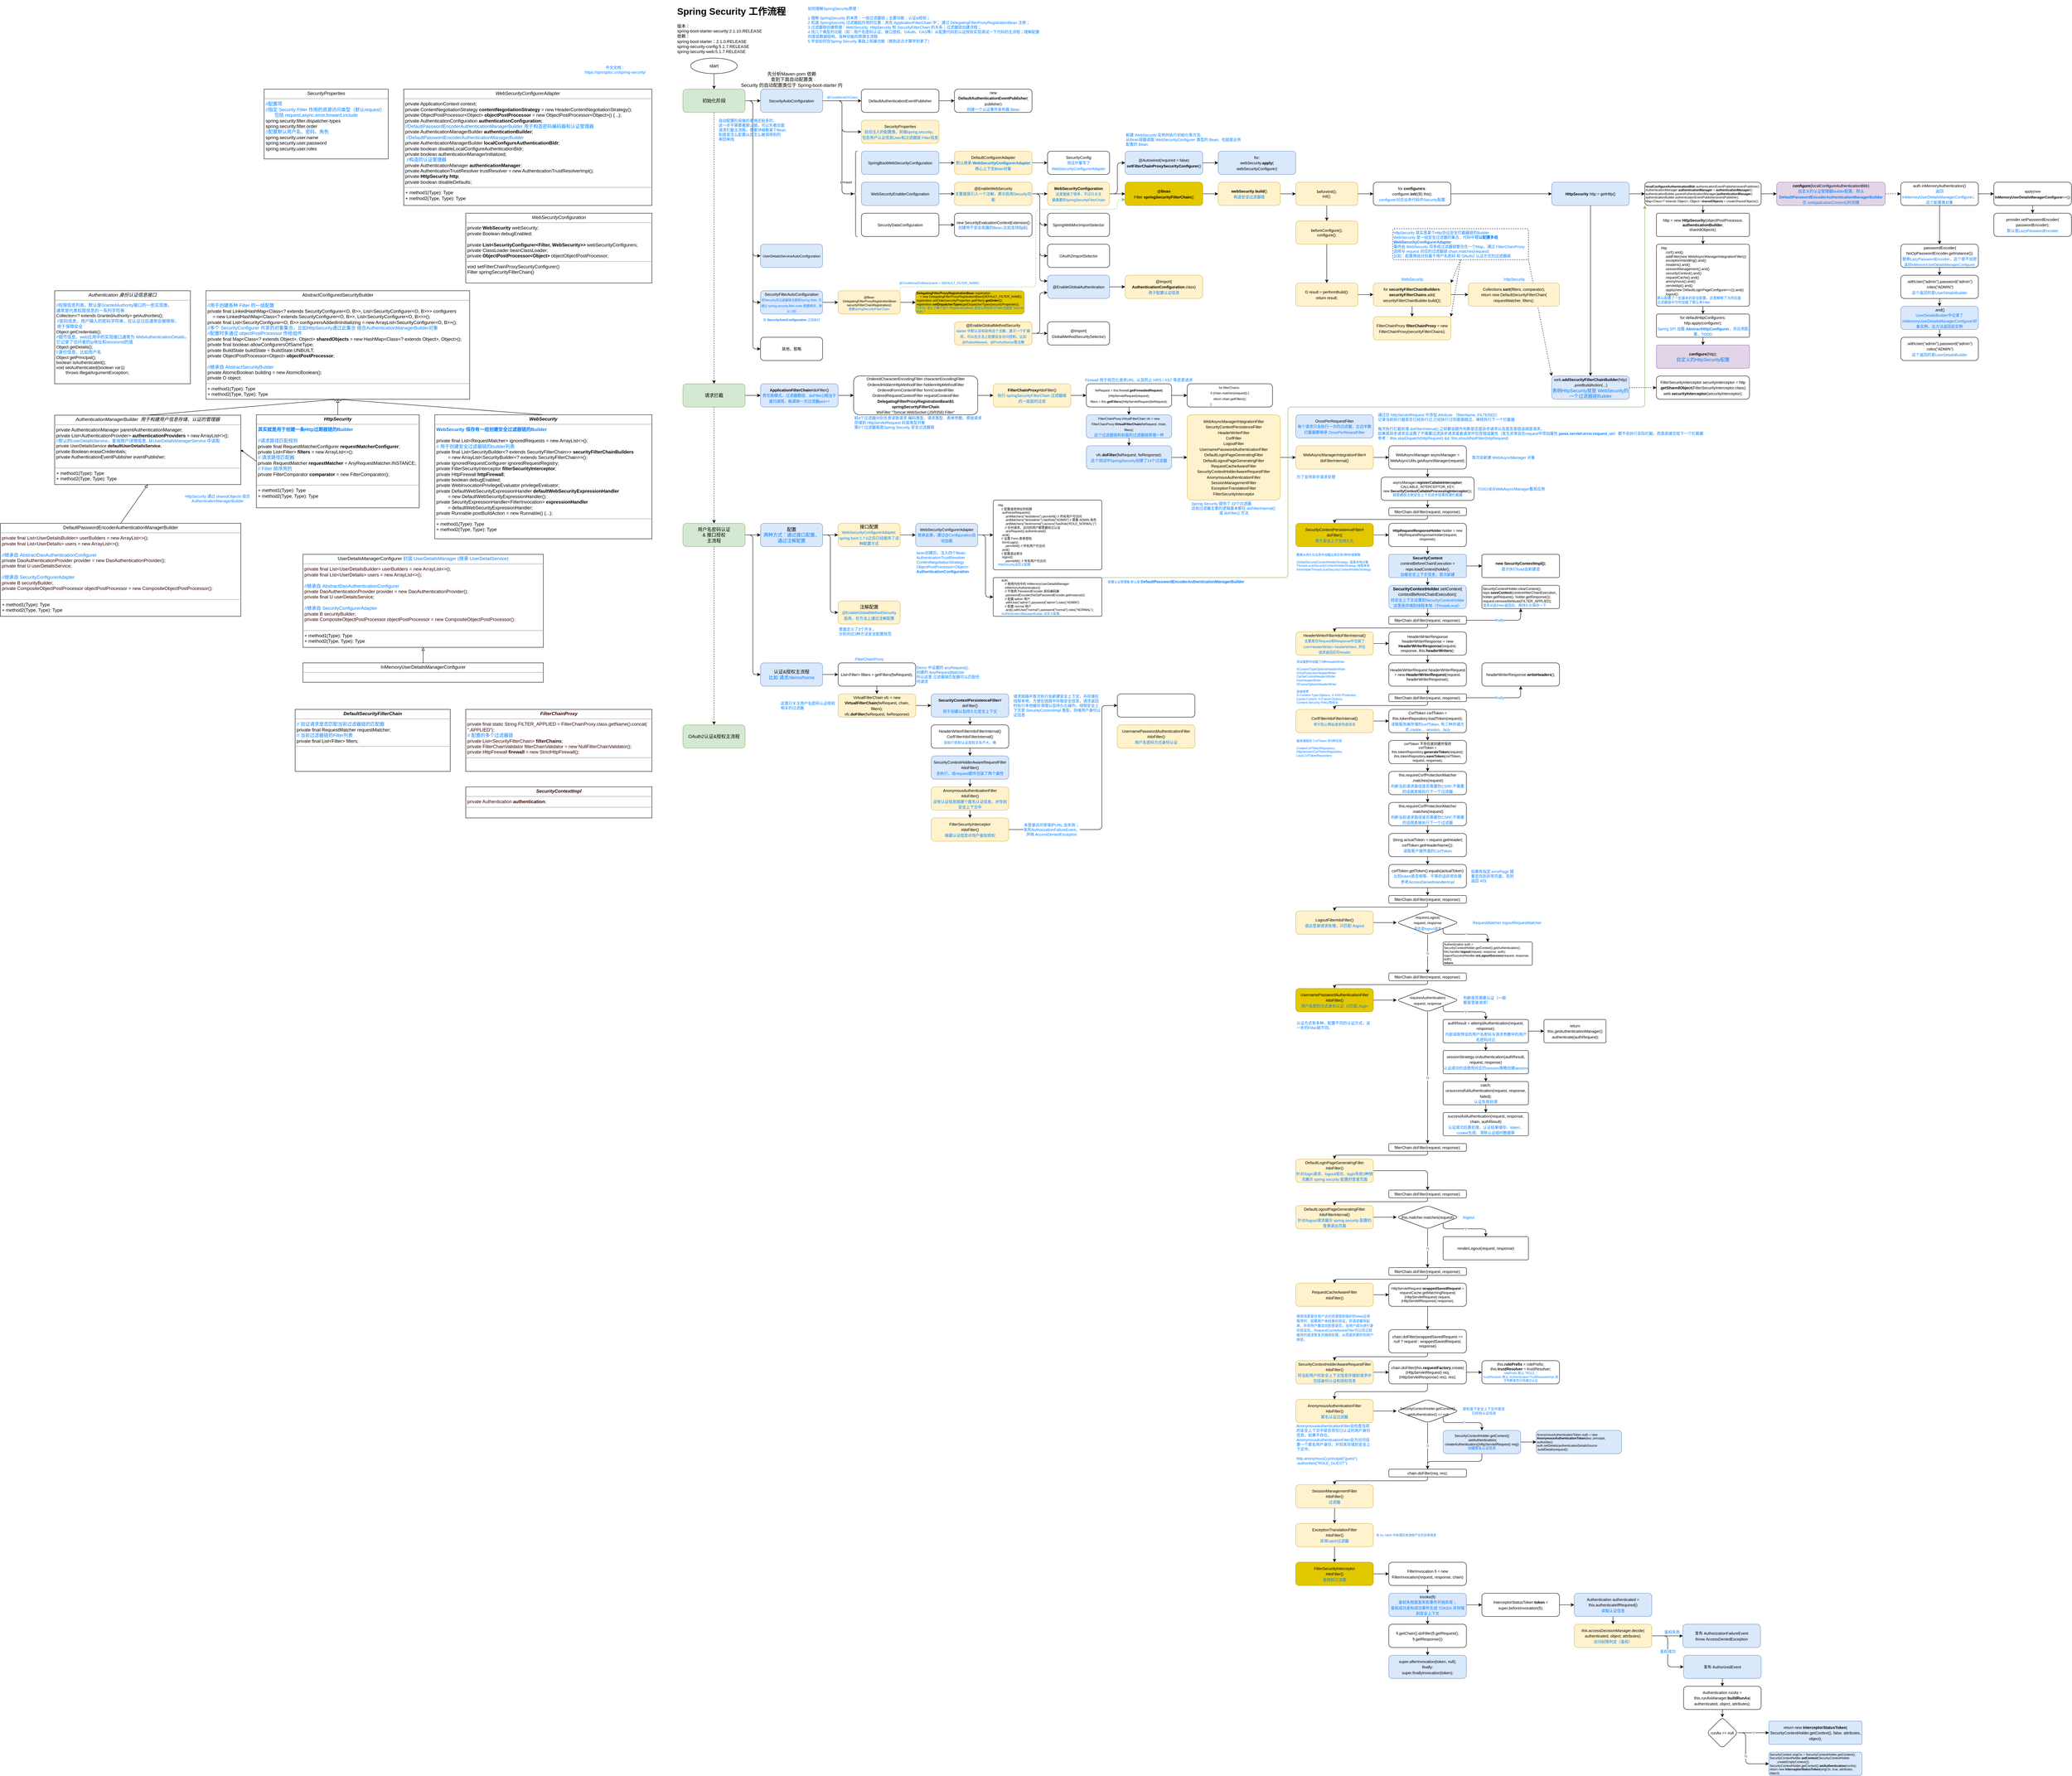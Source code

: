 <mxfile version="16.1.2" type="device"><diagram id="izJUiE_6dcGGzq4-B36X" name="第 1 页"><mxGraphModel dx="3835" dy="911" grid="1" gridSize="10" guides="1" tooltips="1" connect="1" arrows="1" fold="1" page="1" pageScale="1" pageWidth="1169" pageHeight="827" math="0" shadow="0"><root><mxCell id="0"/><mxCell id="1" parent="0"/><mxCell id="KUAb-_XNP9Eb_uavuq1S-276" style="rounded=1;orthogonalLoop=1;jettySize=auto;html=1;exitX=0.5;exitY=1;exitDx=0;exitDy=0;entryX=1;entryY=0;entryDx=0;entryDy=0;fontSize=10;fontColor=#007FFF;endArrow=classic;endFill=1;dashed=1;" edge="1" parent="1" source="KUAb-_XNP9Eb_uavuq1S-275" target="KUAb-_XNP9Eb_uavuq1S-241"><mxGeometry relative="1" as="geometry"/></mxCell><mxCell id="KUAb-_XNP9Eb_uavuq1S-278" style="edgeStyle=none;rounded=1;orthogonalLoop=1;jettySize=auto;html=1;exitX=1;exitY=1;exitDx=0;exitDy=0;entryX=0;entryY=0;entryDx=0;entryDy=0;fontSize=10;fontColor=#007FFF;endArrow=classic;endFill=1;dashed=1;" edge="1" parent="1" source="KUAb-_XNP9Eb_uavuq1S-275" target="KUAb-_XNP9Eb_uavuq1S-216"><mxGeometry relative="1" as="geometry"/></mxCell><mxCell id="mgh684Ju6QphpoWxp4na-1" value="&lt;h1&gt;Spring Security 工作流程&amp;nbsp;&lt;/h1&gt;&lt;div style=&quot;font-size: 11px&quot;&gt;&lt;font style=&quot;font-size: 11px&quot;&gt;版本：&lt;br&gt;spring-boot-starter-security:2.1.10.RELEASE&lt;/font&gt;&lt;/div&gt;&lt;div style=&quot;font-size: 11px&quot;&gt;&lt;font style=&quot;font-size: 11px&quot;&gt;依赖：&lt;/font&gt;&lt;/div&gt;&lt;div style=&quot;font-size: 11px&quot;&gt;&lt;font style=&quot;font-size: 11px&quot;&gt;spring-boot-starter：2.1.0.RELEASE&lt;br&gt;&lt;/font&gt;&lt;/div&gt;&lt;div style=&quot;font-size: 11px&quot;&gt;&lt;font style=&quot;font-size: 11px&quot;&gt;spring-security-config:5.1.7.RELEASE&lt;/font&gt;&lt;/div&gt;&lt;div style=&quot;font-size: 11px&quot;&gt;&lt;font style=&quot;font-size: 11px&quot;&gt;spring-security-web:5.1.7.RELEASE&lt;/font&gt;&lt;br&gt;&lt;/div&gt;&lt;div&gt;&lt;br&gt;&lt;/div&gt;" style="text;html=1;strokeColor=none;fillColor=none;spacing=5;spacingTop=-20;whiteSpace=wrap;overflow=hidden;rounded=0;" parent="1" vertex="1"><mxGeometry x="20" y="20" width="340" height="130" as="geometry"/></mxCell><mxCell id="KUAb-_XNP9Eb_uavuq1S-33" style="edgeStyle=orthogonalEdgeStyle;curved=1;rounded=0;orthogonalLoop=1;jettySize=auto;html=1;exitX=0.5;exitY=1;exitDx=0;exitDy=0;fontSize=10;" edge="1" parent="1" source="mgh684Ju6QphpoWxp4na-2" target="KUAb-_XNP9Eb_uavuq1S-32"><mxGeometry relative="1" as="geometry"/></mxCell><mxCell id="mgh684Ju6QphpoWxp4na-2" value="start" style="ellipse;whiteSpace=wrap;html=1;" parent="1" vertex="1"><mxGeometry x="60" y="160" width="120" height="40" as="geometry"/></mxCell><mxCell id="mgh684Ju6QphpoWxp4na-15" value="&lt;font color=&quot;#007fff&quot; style=&quot;font-size: 8px&quot;&gt;@ConditionalOnClass&lt;/font&gt;" style="edgeStyle=orthogonalEdgeStyle;curved=1;rounded=0;orthogonalLoop=1;jettySize=auto;html=1;fontSize=10;" parent="1" source="mgh684Ju6QphpoWxp4na-3" target="mgh684Ju6QphpoWxp4na-14" edge="1"><mxGeometry y="10" relative="1" as="geometry"><mxPoint as="offset"/></mxGeometry></mxCell><mxCell id="mgh684Ju6QphpoWxp4na-24" style="edgeStyle=orthogonalEdgeStyle;rounded=1;orthogonalLoop=1;jettySize=auto;html=1;exitX=1;exitY=0.5;exitDx=0;exitDy=0;entryX=0;entryY=0.5;entryDx=0;entryDy=0;fontSize=8;" parent="1" source="mgh684Ju6QphpoWxp4na-3" target="mgh684Ju6QphpoWxp4na-16" edge="1"><mxGeometry relative="1" as="geometry"><Array as="points"><mxPoint x="450" y="270"/><mxPoint x="450" y="350"/></Array></mxGeometry></mxCell><mxCell id="mgh684Ju6QphpoWxp4na-25" value="@Import" style="edgeStyle=orthogonalEdgeStyle;rounded=1;orthogonalLoop=1;jettySize=auto;html=1;exitX=1;exitY=0.5;exitDx=0;exitDy=0;fontSize=8;entryX=0.1;entryY=0.5;entryDx=0;entryDy=0;entryPerimeter=0;" parent="1" source="mgh684Ju6QphpoWxp4na-3" target="mgh684Ju6QphpoWxp4na-26" edge="1"><mxGeometry x="0.62" y="10" relative="1" as="geometry"><mxPoint x="400" y="470" as="targetPoint"/><mxPoint as="offset"/><Array as="points"><mxPoint x="450" y="270"/><mxPoint x="450" y="510"/></Array></mxGeometry></mxCell><mxCell id="mgh684Ju6QphpoWxp4na-3" value="&lt;font style=&quot;font-size: 10px&quot;&gt;SecurityAutoConfiguration&lt;/font&gt;" style="rounded=1;whiteSpace=wrap;html=1;fillColor=#dae8fc;strokeColor=#6c8ebf;" parent="1" vertex="1"><mxGeometry x="240" y="240" width="160" height="60" as="geometry"/></mxCell><mxCell id="mgh684Ju6QphpoWxp4na-5" value="先分析Maven pom 依赖&lt;br&gt;查到下面自动配置类&lt;br&gt;Security 的自动配置类位于 Spring-boot-starter 内" style="text;html=1;align=center;verticalAlign=middle;resizable=0;points=[];autosize=1;strokeColor=none;fillColor=none;" parent="1" vertex="1"><mxGeometry x="175" y="190" width="290" height="50" as="geometry"/></mxCell><mxCell id="mgh684Ju6QphpoWxp4na-6" value="&lt;font style=&quot;font-size: 9px&quot;&gt;UserDetailsServiceAutoConfiguration&lt;/font&gt;" style="rounded=1;whiteSpace=wrap;html=1;fillColor=#dae8fc;strokeColor=#6c8ebf;" parent="1" vertex="1"><mxGeometry x="240" y="640" width="160" height="60" as="geometry"/></mxCell><mxCell id="KUAb-_XNP9Eb_uavuq1S-255" value="" style="edgeStyle=orthogonalEdgeStyle;rounded=1;orthogonalLoop=1;jettySize=auto;html=1;fontSize=8;fontColor=#007FFF;" edge="1" parent="1" source="mgh684Ju6QphpoWxp4na-8" target="KUAb-_XNP9Eb_uavuq1S-254"><mxGeometry relative="1" as="geometry"/></mxCell><mxCell id="mgh684Ju6QphpoWxp4na-8" value="&lt;font style=&quot;font-size: 8px&quot;&gt;&lt;span style=&quot;font-size: 10px&quot;&gt;SecurityFilterAutoConfiguration&lt;/span&gt;&lt;br&gt;&lt;font color=&quot;#007fff&quot; style=&quot;font-size: 8px&quot;&gt;将Security的过滤器链注册到Spring Web, 可通过 spring.security.filter.order 配置顺序，默认-100&lt;/font&gt;&lt;br&gt;&lt;/font&gt;" style="rounded=1;whiteSpace=wrap;html=1;fillColor=#dae8fc;strokeColor=#6c8ebf;" parent="1" vertex="1"><mxGeometry x="240" y="760" width="160" height="60" as="geometry"/></mxCell><mxCell id="mgh684Ju6QphpoWxp4na-12" value="&lt;font style=&quot;font-size: 10px&quot;&gt;其他，暂略&lt;/font&gt;" style="rounded=1;whiteSpace=wrap;html=1;" parent="1" vertex="1"><mxGeometry x="240" y="880" width="160" height="60" as="geometry"/></mxCell><mxCell id="mgh684Ju6QphpoWxp4na-28" value="" style="edgeStyle=orthogonalEdgeStyle;curved=1;rounded=0;orthogonalLoop=1;jettySize=auto;html=1;fontSize=8;" parent="1" source="mgh684Ju6QphpoWxp4na-14" target="mgh684Ju6QphpoWxp4na-27" edge="1"><mxGeometry relative="1" as="geometry"/></mxCell><mxCell id="mgh684Ju6QphpoWxp4na-14" value="&lt;font style=&quot;font-size: 10px&quot;&gt;DefaultAuthenticationEventPublisher&lt;/font&gt;" style="rounded=1;whiteSpace=wrap;html=1;" parent="1" vertex="1"><mxGeometry x="500" y="240" width="200" height="60" as="geometry"/></mxCell><mxCell id="mgh684Ju6QphpoWxp4na-16" value="&lt;font&gt;&lt;span style=&quot;font-size: 10px&quot;&gt;SecurityProperties&lt;br&gt;&lt;/span&gt;&lt;font color=&quot;#007fff&quot;&gt;&lt;span style=&quot;font-size: 10px&quot;&gt;自动注入的配置类，前缀spring.security，&lt;/span&gt;&lt;br&gt;&lt;span style=&quot;font-size: 10px&quot;&gt;包含用户认证信息User和过滤器链 Filter信息&lt;/span&gt;&lt;/font&gt;&lt;br&gt;&lt;/font&gt;" style="rounded=1;whiteSpace=wrap;html=1;fillColor=#fff2cc;strokeColor=#d6b656;" parent="1" vertex="1"><mxGeometry x="500" y="320" width="200" height="60" as="geometry"/></mxCell><mxCell id="mgh684Ju6QphpoWxp4na-30" value="" style="edgeStyle=orthogonalEdgeStyle;curved=1;rounded=0;orthogonalLoop=1;jettySize=auto;html=1;fontSize=8;" parent="1" source="mgh684Ju6QphpoWxp4na-18" target="mgh684Ju6QphpoWxp4na-29" edge="1"><mxGeometry relative="1" as="geometry"/></mxCell><mxCell id="mgh684Ju6QphpoWxp4na-18" value="&lt;font style=&quot;font-size: 10px&quot;&gt;SpringBootWebSecurityConfiguration&lt;/font&gt;" style="rounded=1;whiteSpace=wrap;html=1;fillColor=#dae8fc;strokeColor=#6c8ebf;" parent="1" vertex="1"><mxGeometry x="500" y="400" width="200" height="60" as="geometry"/></mxCell><mxCell id="mgh684Ju6QphpoWxp4na-32" value="" style="edgeStyle=orthogonalEdgeStyle;curved=1;rounded=0;orthogonalLoop=1;jettySize=auto;html=1;fontSize=8;" parent="1" source="mgh684Ju6QphpoWxp4na-20" target="mgh684Ju6QphpoWxp4na-31" edge="1"><mxGeometry relative="1" as="geometry"/></mxCell><mxCell id="mgh684Ju6QphpoWxp4na-20" value="&lt;font style=&quot;font-size: 10px&quot;&gt;WebSecurityEnablerConfiguration&lt;/font&gt;" style="rounded=1;whiteSpace=wrap;html=1;fillColor=#dae8fc;strokeColor=#6c8ebf;" parent="1" vertex="1"><mxGeometry x="500" y="480" width="200" height="60" as="geometry"/></mxCell><mxCell id="mgh684Ju6QphpoWxp4na-34" value="" style="edgeStyle=orthogonalEdgeStyle;curved=1;rounded=0;orthogonalLoop=1;jettySize=auto;html=1;fontSize=8;" parent="1" source="mgh684Ju6QphpoWxp4na-22" target="mgh684Ju6QphpoWxp4na-33" edge="1"><mxGeometry relative="1" as="geometry"/></mxCell><mxCell id="mgh684Ju6QphpoWxp4na-22" value="&lt;font style=&quot;font-size: 10px&quot;&gt;SecurityDataConfiguration&lt;/font&gt;" style="rounded=1;whiteSpace=wrap;html=1;" parent="1" vertex="1"><mxGeometry x="500" y="560" width="200" height="60" as="geometry"/></mxCell><mxCell id="mgh684Ju6QphpoWxp4na-26" value="" style="shape=curlyBracket;whiteSpace=wrap;html=1;rounded=1;fontSize=8;" parent="1" vertex="1"><mxGeometry x="480" y="400" width="10" height="220" as="geometry"/></mxCell><mxCell id="mgh684Ju6QphpoWxp4na-27" value="&lt;font style=&quot;font-size: 10px&quot;&gt;new &lt;b&gt;DefaultAuthenticationEventPublisher&lt;/b&gt;(&lt;br&gt;publisher)&lt;br&gt;&lt;font color=&quot;#007fff&quot;&gt;创建一个认证事件发布器 Bean&lt;/font&gt;&lt;br&gt;&lt;/font&gt;" style="rounded=1;whiteSpace=wrap;html=1;" parent="1" vertex="1"><mxGeometry x="740" y="240" width="200" height="60" as="geometry"/></mxCell><mxCell id="mgh684Ju6QphpoWxp4na-36" value="" style="edgeStyle=orthogonalEdgeStyle;curved=1;rounded=0;orthogonalLoop=1;jettySize=auto;html=1;fontSize=10;" parent="1" source="mgh684Ju6QphpoWxp4na-29" target="mgh684Ju6QphpoWxp4na-35" edge="1"><mxGeometry relative="1" as="geometry"/></mxCell><mxCell id="mgh684Ju6QphpoWxp4na-29" value="&lt;font style=&quot;font-size: 10px&quot;&gt;DefaultConfigurerAdapter&lt;br&gt;&lt;font color=&quot;#007fff&quot;&gt;默认继承&amp;nbsp;&lt;b&gt;WebSecurityConfigurerAdapter&lt;br&gt;&lt;/b&gt;核心上下文Bean对象&lt;/font&gt;&lt;br&gt;&lt;/font&gt;" style="rounded=1;whiteSpace=wrap;html=1;fillColor=#fff2cc;strokeColor=#d6b656;" parent="1" vertex="1"><mxGeometry x="740" y="400" width="200" height="60" as="geometry"/></mxCell><mxCell id="mgh684Ju6QphpoWxp4na-44" value="" style="edgeStyle=orthogonalEdgeStyle;curved=1;rounded=0;orthogonalLoop=1;jettySize=auto;html=1;fontSize=10;" parent="1" source="mgh684Ju6QphpoWxp4na-31" target="mgh684Ju6QphpoWxp4na-43" edge="1"><mxGeometry relative="1" as="geometry"/></mxCell><mxCell id="mgh684Ju6QphpoWxp4na-51" style="edgeStyle=orthogonalEdgeStyle;rounded=1;orthogonalLoop=1;jettySize=auto;html=1;exitX=1;exitY=0.5;exitDx=0;exitDy=0;entryX=0;entryY=0.5;entryDx=0;entryDy=0;fontSize=10;" parent="1" source="mgh684Ju6QphpoWxp4na-31" target="mgh684Ju6QphpoWxp4na-47" edge="1"><mxGeometry relative="1" as="geometry"/></mxCell><mxCell id="mgh684Ju6QphpoWxp4na-52" style="edgeStyle=orthogonalEdgeStyle;rounded=1;orthogonalLoop=1;jettySize=auto;html=1;exitX=1;exitY=0.5;exitDx=0;exitDy=0;entryX=0;entryY=0.5;entryDx=0;entryDy=0;fontSize=10;" parent="1" source="mgh684Ju6QphpoWxp4na-31" target="mgh684Ju6QphpoWxp4na-49" edge="1"><mxGeometry relative="1" as="geometry"/></mxCell><mxCell id="KUAb-_XNP9Eb_uavuq1S-3" style="edgeStyle=orthogonalEdgeStyle;rounded=1;orthogonalLoop=1;jettySize=auto;html=1;exitX=1;exitY=0.5;exitDx=0;exitDy=0;entryX=0;entryY=0.25;entryDx=0;entryDy=0;" edge="1" parent="1" source="mgh684Ju6QphpoWxp4na-31" target="KUAb-_XNP9Eb_uavuq1S-1"><mxGeometry relative="1" as="geometry"><mxPoint x="970" y="750" as="targetPoint"/><Array as="points"><mxPoint x="960" y="510"/><mxPoint x="960" y="735"/></Array></mxGeometry></mxCell><mxCell id="mgh684Ju6QphpoWxp4na-31" value="&lt;font&gt;&lt;span style=&quot;font-size: 10px&quot;&gt;@EnableWebSecurity&lt;br&gt;&lt;/span&gt;&lt;span style=&quot;font-size: 10px&quot;&gt;&lt;font color=&quot;#007fff&quot;&gt;主要就是引入一个注解，表示启用Security功能&lt;/font&gt;&lt;/span&gt;&lt;br&gt;&lt;/font&gt;" style="rounded=1;whiteSpace=wrap;html=1;fillColor=#fff2cc;strokeColor=#d6b656;" parent="1" vertex="1"><mxGeometry x="740" y="480" width="200" height="60" as="geometry"/></mxCell><mxCell id="mgh684Ju6QphpoWxp4na-33" value="&lt;font style=&quot;font-size: 10px&quot;&gt;&lt;span style=&quot;font-size: 10px&quot;&gt;new SecurityEvaluationContextExtension()&lt;/span&gt;&lt;br&gt;&lt;div&gt;&lt;font color=&quot;#007fff&quot;&gt;&lt;span&gt;创建用于安全拓展的Bean,比如支持&lt;/span&gt;&lt;font face=&quot;Noto Sans SC, SF Pro SC, SF Pro Text, SF Pro Icons, PingFang SC, Helvetica Neue, Helvetica, Arial, sans-serif&quot; style=&quot;font-size: 10px&quot;&gt;&lt;span style=&quot;background-color: rgba(0 , 0 , 0 , 0.05)&quot;&gt;SpEL&lt;/span&gt;&lt;/font&gt;&lt;/font&gt;&lt;/div&gt;&lt;/font&gt;" style="rounded=1;whiteSpace=wrap;html=1;" parent="1" vertex="1"><mxGeometry x="740" y="560" width="200" height="60" as="geometry"/></mxCell><mxCell id="mgh684Ju6QphpoWxp4na-35" value="&lt;font&gt;&lt;span style=&quot;font-size: 10px&quot;&gt;SecurityConfig&lt;br&gt;&lt;/span&gt;&lt;font style=&quot;font-size: 10px&quot; color=&quot;#007fff&quot;&gt;测试中重写了WebSecurityConfigurerAdapter&lt;/font&gt;&lt;br&gt;&lt;/font&gt;" style="rounded=1;whiteSpace=wrap;html=1;" parent="1" vertex="1"><mxGeometry x="980" y="400" width="160" height="60" as="geometry"/></mxCell><mxCell id="mgh684Ju6QphpoWxp4na-38" value="&lt;p style=&quot;margin: 0px ; margin-top: 4px ; text-align: center&quot;&gt;&lt;i&gt;WebSecurityConfigurerAdapter&lt;/i&gt;&lt;br&gt;&lt;/p&gt;&lt;hr size=&quot;1&quot;&gt;&lt;p style=&quot;margin: 0px ; margin-left: 4px&quot;&gt;private ApplicationContext context;&lt;/p&gt;&lt;p style=&quot;margin: 0px ; margin-left: 4px&quot;&gt;private ContentNegotiationStrategy &lt;b&gt;contentNegotiationStrategy&lt;/b&gt; = new HeaderContentNegotiationStrategy();&lt;/p&gt;&lt;p style=&quot;margin: 0px ; margin-left: 4px&quot;&gt;private ObjectPostProcessor&amp;lt;Object&amp;gt; &lt;b&gt;objectPostProcessor&lt;/b&gt; = new ObjectPostProcessor&amp;lt;Object&amp;gt;() {...};&lt;/p&gt;&lt;p style=&quot;margin: 0px ; margin-left: 4px&quot;&gt;private AuthenticationConfiguration &lt;b&gt;authenticationConfiguration&lt;/b&gt;;&lt;/p&gt;&lt;p style=&quot;margin: 0px ; margin-left: 4px&quot;&gt;&lt;font color=&quot;#007fff&quot;&gt;//DefaultPasswordEncoderAuthenticationManagerBuilder 用于构造密码编码器和认证管理器&lt;/font&gt;&lt;/p&gt;&lt;p style=&quot;margin: 0px ; margin-left: 4px&quot;&gt;private AuthenticationManagerBuilder &lt;b&gt;authenticationBuilder&lt;/b&gt;;&lt;/p&gt;&lt;span style=&quot;color: rgb(0 , 127 , 255)&quot;&gt;&amp;nbsp; //DefaultPasswordEncoderAuthenticationManagerBuilder&lt;/span&gt;&lt;span&gt;&amp;nbsp;&lt;/span&gt;&lt;span style=&quot;color: rgb(0 , 127 , 255)&quot;&gt;&lt;br&gt;&lt;/span&gt;&lt;p style=&quot;margin: 0px ; margin-left: 4px&quot;&gt;private AuthenticationManagerBuilder &lt;b&gt;localConfigureAuthenticationBldr&lt;/b&gt;;&lt;/p&gt;&lt;p style=&quot;margin: 0px ; margin-left: 4px&quot;&gt;private boolean disableLocalConfigureAuthenticationBldr;&lt;/p&gt;&lt;p style=&quot;margin: 0px ; margin-left: 4px&quot;&gt;private boolean authenticationManagerInitialized;&lt;/p&gt;&lt;p style=&quot;margin: 0px ; margin-left: 4px&quot;&gt;&lt;font color=&quot;#007fff&quot;&gt;&amp;nbsp;//构造的认证管理器&lt;/font&gt;&lt;/p&gt;&lt;p style=&quot;margin: 0px ; margin-left: 4px&quot;&gt;private AuthenticationManager &lt;b&gt;authenticationManager&lt;/b&gt;;&lt;/p&gt;&lt;p style=&quot;margin: 0px ; margin-left: 4px&quot;&gt;private AuthenticationTrustResolver trustResolver = new AuthenticationTrustResolverImpl();&lt;/p&gt;&lt;p style=&quot;margin: 0px ; margin-left: 4px&quot;&gt;private &lt;b&gt;HttpSecurity&lt;/b&gt; &lt;b&gt;http&lt;/b&gt;;&lt;/p&gt;&lt;p style=&quot;margin: 0px ; margin-left: 4px&quot;&gt;private boolean disableDefaults;&lt;/p&gt;&lt;hr size=&quot;1&quot;&gt;&lt;p style=&quot;margin: 0px ; margin-left: 4px&quot;&gt;+ method1(Type): Type&lt;br&gt;+ method2(Type, Type): Type&lt;/p&gt;" style="verticalAlign=top;align=left;overflow=fill;fontSize=12;fontFamily=Helvetica;html=1;" parent="1" vertex="1"><mxGeometry x="-680" y="240" width="640" height="300" as="geometry"/></mxCell><mxCell id="KUAb-_XNP9Eb_uavuq1S-25" value="" style="edgeStyle=orthogonalEdgeStyle;curved=1;rounded=0;orthogonalLoop=1;jettySize=auto;html=1;fontSize=10;" edge="1" parent="1" source="mgh684Ju6QphpoWxp4na-39" target="KUAb-_XNP9Eb_uavuq1S-24"><mxGeometry relative="1" as="geometry"/></mxCell><mxCell id="KUAb-_XNP9Eb_uavuq1S-181" value="" style="edgeStyle=orthogonalEdgeStyle;rounded=1;orthogonalLoop=1;jettySize=auto;html=1;fontSize=10;fontColor=#007FFF;dashed=1;" edge="1" parent="1" source="mgh684Ju6QphpoWxp4na-39" target="KUAb-_XNP9Eb_uavuq1S-180"><mxGeometry relative="1" as="geometry"/></mxCell><mxCell id="mgh684Ju6QphpoWxp4na-39" value="请求拦截" style="rounded=1;whiteSpace=wrap;html=1;fillColor=#d5e8d4;strokeColor=#82b366;" parent="1" vertex="1"><mxGeometry x="40" y="1000" width="160" height="60" as="geometry"/></mxCell><mxCell id="mgh684Ju6QphpoWxp4na-54" value="" style="edgeStyle=orthogonalEdgeStyle;curved=1;rounded=0;orthogonalLoop=1;jettySize=auto;html=1;fontSize=10;" parent="1" source="mgh684Ju6QphpoWxp4na-43" target="mgh684Ju6QphpoWxp4na-53" edge="1"><mxGeometry relative="1" as="geometry"/></mxCell><mxCell id="KUAb-_XNP9Eb_uavuq1S-205" style="edgeStyle=orthogonalEdgeStyle;rounded=1;orthogonalLoop=1;jettySize=auto;html=1;exitX=1;exitY=0.5;exitDx=0;exitDy=0;entryX=0;entryY=0.5;entryDx=0;entryDy=0;fontSize=10;fontColor=#007FFF;" edge="1" parent="1" source="mgh684Ju6QphpoWxp4na-43" target="KUAb-_XNP9Eb_uavuq1S-204"><mxGeometry relative="1" as="geometry"/></mxCell><mxCell id="mgh684Ju6QphpoWxp4na-43" value="&lt;font style=&quot;font-size: 9px&quot;&gt;&lt;span style=&quot;font-size: 10px&quot;&gt;&lt;b&gt;WebSecurityConfiguration&lt;/b&gt;&lt;br&gt;&lt;/span&gt;&lt;font color=&quot;#007fff&quot; style=&quot;font-size: 9px&quot;&gt;这里面做了很多，不过只关注&lt;br&gt;最重要的springSecurityFilterChain&lt;/font&gt;&lt;br&gt;&lt;/font&gt;" style="rounded=1;whiteSpace=wrap;html=1;fillColor=#fff2cc;strokeColor=#d6b656;" parent="1" vertex="1"><mxGeometry x="980" y="480" width="160" height="60" as="geometry"/></mxCell><mxCell id="mgh684Ju6QphpoWxp4na-47" value="&lt;font&gt;&lt;span style=&quot;font-size: 10px&quot;&gt;SpringWebMvcImportSelector&lt;/span&gt;&lt;br&gt;&lt;/font&gt;" style="rounded=1;whiteSpace=wrap;html=1;" parent="1" vertex="1"><mxGeometry x="980" y="560" width="160" height="60" as="geometry"/></mxCell><mxCell id="mgh684Ju6QphpoWxp4na-49" value="&lt;font&gt;&lt;span style=&quot;font-size: 10px&quot;&gt;OAuth2ImportSelector&lt;/span&gt;&lt;br&gt;&lt;/font&gt;" style="rounded=1;whiteSpace=wrap;html=1;" parent="1" vertex="1"><mxGeometry x="980" y="640" width="160" height="60" as="geometry"/></mxCell><mxCell id="KUAb-_XNP9Eb_uavuq1S-9" value="" style="edgeStyle=orthogonalEdgeStyle;curved=1;rounded=0;orthogonalLoop=1;jettySize=auto;html=1;fontSize=9;" edge="1" parent="1" source="mgh684Ju6QphpoWxp4na-53" target="KUAb-_XNP9Eb_uavuq1S-8"><mxGeometry relative="1" as="geometry"/></mxCell><mxCell id="mgh684Ju6QphpoWxp4na-53" value="&lt;font&gt;&lt;span style=&quot;font-size: 10px&quot;&gt;&lt;b&gt;@Bean &lt;br&gt;&lt;/b&gt;Filter &lt;b&gt;springSecurityFilterChain&lt;/b&gt;()&lt;/span&gt;&lt;br&gt;&lt;/font&gt;" style="rounded=1;whiteSpace=wrap;html=1;fillColor=#e3c800;strokeColor=#B09500;fontColor=#000000;" parent="1" vertex="1"><mxGeometry x="1180" y="480" width="200" height="60" as="geometry"/></mxCell><mxCell id="mgh684Ju6QphpoWxp4na-55" value="&lt;p style=&quot;margin: 0px ; margin-top: 4px ; text-align: center&quot;&gt;&lt;i&gt;WebSecurityConfiguration&lt;/i&gt;&lt;br&gt;&lt;/p&gt;&lt;hr size=&quot;1&quot;&gt;&lt;p style=&quot;margin: 0px ; margin-left: 4px&quot;&gt;private &lt;b&gt;WebSecurity&lt;/b&gt; webSecurity;&lt;/p&gt;&lt;p style=&quot;margin: 0px ; margin-left: 4px&quot;&gt;private Boolean debugEnabled;&lt;/p&gt;&lt;p style=&quot;margin: 0px ; margin-left: 4px&quot;&gt;&lt;br&gt;&lt;/p&gt;&lt;p style=&quot;margin: 0px ; margin-left: 4px&quot;&gt;private &lt;b&gt;List&amp;lt;SecurityConfigurer&amp;lt;Filter, WebSecurity&amp;gt;&amp;gt;&lt;/b&gt; webSecurityConfigurers;&lt;/p&gt;&lt;p style=&quot;margin: 0px ; margin-left: 4px&quot;&gt;private ClassLoader beanClassLoader;&lt;/p&gt;&lt;p style=&quot;margin: 0px ; margin-left: 4px&quot;&gt;private &lt;b&gt;ObjectPostProcessor&amp;lt;Object&amp;gt;&lt;/b&gt; objectObjectPostProcessor;&lt;/p&gt;&lt;hr size=&quot;1&quot;&gt;&lt;p style=&quot;margin: 0px ; margin-left: 4px&quot;&gt;void setFilterChainProxySecurityConfigurer()&lt;br&gt;Filter springSecurityFilterChain()&lt;br&gt;&lt;/p&gt;" style="verticalAlign=top;align=left;overflow=fill;fontSize=12;fontFamily=Helvetica;html=1;" parent="1" vertex="1"><mxGeometry x="-520" y="560" width="480" height="180" as="geometry"/></mxCell><mxCell id="KUAb-_XNP9Eb_uavuq1S-5" value="" style="edgeStyle=orthogonalEdgeStyle;curved=1;rounded=0;orthogonalLoop=1;jettySize=auto;html=1;" edge="1" parent="1" source="KUAb-_XNP9Eb_uavuq1S-1" target="KUAb-_XNP9Eb_uavuq1S-4"><mxGeometry relative="1" as="geometry"/></mxCell><mxCell id="KUAb-_XNP9Eb_uavuq1S-1" value="&lt;font&gt;&lt;span style=&quot;font-size: 10px&quot;&gt;@EnableGlobalAuthentication&lt;/span&gt;&lt;br&gt;&lt;/font&gt;" style="rounded=1;whiteSpace=wrap;html=1;fillColor=#dae8fc;strokeColor=#6c8ebf;" vertex="1" parent="1"><mxGeometry x="980" y="720" width="160" height="60" as="geometry"/></mxCell><mxCell id="KUAb-_XNP9Eb_uavuq1S-4" value="&lt;font&gt;&lt;span style=&quot;font-size: 10px&quot;&gt;@Import(&lt;br&gt;&lt;b&gt;AuthenticationConfiguration&lt;/b&gt;.class)&lt;br&gt;&lt;/span&gt;&lt;font color=&quot;#007fff&quot; style=&quot;font-size: 10px&quot;&gt;用于配置认证信息&lt;/font&gt;&lt;br&gt;&lt;/font&gt;" style="rounded=1;whiteSpace=wrap;html=1;fillColor=#fff2cc;strokeColor=#d6b656;" vertex="1" parent="1"><mxGeometry x="1180" y="720" width="200" height="60" as="geometry"/></mxCell><mxCell id="KUAb-_XNP9Eb_uavuq1S-11" value="" style="edgeStyle=orthogonalEdgeStyle;curved=1;rounded=0;orthogonalLoop=1;jettySize=auto;html=1;fontSize=9;entryX=0;entryY=0.5;entryDx=0;entryDy=0;" edge="1" parent="1" source="KUAb-_XNP9Eb_uavuq1S-8" target="KUAb-_XNP9Eb_uavuq1S-18"><mxGeometry relative="1" as="geometry"><mxPoint x="1620" y="510" as="targetPoint"/></mxGeometry></mxCell><mxCell id="KUAb-_XNP9Eb_uavuq1S-8" value="&lt;font&gt;&lt;span style=&quot;font-size: 10px&quot;&gt;&lt;b&gt;webSecurity&lt;/b&gt;.&lt;b&gt;build&lt;/b&gt;()&lt;br&gt;&lt;/span&gt;&lt;font color=&quot;#007fff&quot; style=&quot;font-size: 10px&quot;&gt;构造安全过滤器链&lt;/font&gt;&lt;br&gt;&lt;/font&gt;" style="rounded=1;whiteSpace=wrap;html=1;fillColor=#fff2cc;strokeColor=#d6b656;" vertex="1" parent="1"><mxGeometry x="1420" y="480" width="160" height="60" as="geometry"/></mxCell><mxCell id="KUAb-_XNP9Eb_uavuq1S-21" value="" style="edgeStyle=orthogonalEdgeStyle;curved=1;rounded=0;orthogonalLoop=1;jettySize=auto;html=1;fontSize=10;" edge="1" parent="1" source="KUAb-_XNP9Eb_uavuq1S-18" target="KUAb-_XNP9Eb_uavuq1S-20"><mxGeometry relative="1" as="geometry"/></mxCell><mxCell id="KUAb-_XNP9Eb_uavuq1S-220" style="edgeStyle=orthogonalEdgeStyle;rounded=1;orthogonalLoop=1;jettySize=auto;html=1;exitX=1;exitY=0.5;exitDx=0;exitDy=0;entryX=0;entryY=0.5;entryDx=0;entryDy=0;fontSize=10;fontColor=#007FFF;" edge="1" parent="1" source="KUAb-_XNP9Eb_uavuq1S-18" target="KUAb-_XNP9Eb_uavuq1S-219"><mxGeometry relative="1" as="geometry"/></mxCell><mxCell id="KUAb-_XNP9Eb_uavuq1S-18" value="&lt;font style=&quot;font-size: 10px&quot;&gt;&lt;div&gt;beforeInit();&lt;/div&gt;&lt;div&gt;init();&lt;/div&gt;&lt;/font&gt;" style="rounded=1;whiteSpace=wrap;html=1;fillColor=#fff2cc;strokeColor=#d6b656;" vertex="1" parent="1"><mxGeometry x="1620" y="480" width="160" height="60" as="geometry"/></mxCell><mxCell id="KUAb-_XNP9Eb_uavuq1S-23" value="" style="edgeStyle=orthogonalEdgeStyle;curved=1;rounded=0;orthogonalLoop=1;jettySize=auto;html=1;fontSize=10;" edge="1" parent="1" source="KUAb-_XNP9Eb_uavuq1S-20" target="KUAb-_XNP9Eb_uavuq1S-22"><mxGeometry relative="1" as="geometry"/></mxCell><mxCell id="KUAb-_XNP9Eb_uavuq1S-20" value="&lt;font style=&quot;font-size: 10px&quot;&gt;&lt;div&gt;beforeConfigure();&lt;/div&gt;&lt;div&gt;configure();&lt;/div&gt;&lt;/font&gt;" style="rounded=1;whiteSpace=wrap;html=1;fillColor=#fff2cc;strokeColor=#d6b656;" vertex="1" parent="1"><mxGeometry x="1620" y="580" width="160" height="60" as="geometry"/></mxCell><mxCell id="KUAb-_XNP9Eb_uavuq1S-242" value="" style="edgeStyle=orthogonalEdgeStyle;rounded=1;orthogonalLoop=1;jettySize=auto;html=1;fontSize=10;fontColor=#007FFF;" edge="1" parent="1" source="KUAb-_XNP9Eb_uavuq1S-22" target="KUAb-_XNP9Eb_uavuq1S-241"><mxGeometry relative="1" as="geometry"/></mxCell><mxCell id="KUAb-_XNP9Eb_uavuq1S-22" value="&lt;font style=&quot;font-size: 10px&quot;&gt;&lt;span&gt;O result = performBuild();&lt;br&gt;&lt;/span&gt;return result;&lt;br&gt;&lt;/font&gt;" style="rounded=1;whiteSpace=wrap;html=1;fillColor=#fff2cc;strokeColor=#d6b656;" vertex="1" parent="1"><mxGeometry x="1620" y="740" width="160" height="60" as="geometry"/></mxCell><mxCell id="KUAb-_XNP9Eb_uavuq1S-27" value="" style="edgeStyle=orthogonalEdgeStyle;curved=1;rounded=0;orthogonalLoop=1;jettySize=auto;html=1;fontSize=10;" edge="1" parent="1" source="KUAb-_XNP9Eb_uavuq1S-24" target="KUAb-_XNP9Eb_uavuq1S-26"><mxGeometry relative="1" as="geometry"/></mxCell><mxCell id="KUAb-_XNP9Eb_uavuq1S-24" value="&lt;font style=&quot;font-size: 10px&quot;&gt;&lt;b&gt;ApplicationFilterChain&lt;/b&gt;#doFilter()&lt;br&gt;&lt;font color=&quot;#007fff&quot;&gt;责任链模式，过滤器数组，doFilter()相当于递归调用，每调用一次过滤器pos++&lt;/font&gt;&lt;br&gt;&lt;/font&gt;" style="rounded=1;whiteSpace=wrap;html=1;fillColor=#dae8fc;strokeColor=#6c8ebf;" vertex="1" parent="1"><mxGeometry x="240" y="1000" width="200" height="60" as="geometry"/></mxCell><mxCell id="KUAb-_XNP9Eb_uavuq1S-39" style="edgeStyle=orthogonalEdgeStyle;curved=1;rounded=0;orthogonalLoop=1;jettySize=auto;html=1;exitX=1;exitY=0.5;exitDx=0;exitDy=0;fontSize=10;" edge="1" parent="1" source="KUAb-_XNP9Eb_uavuq1S-26" target="KUAb-_XNP9Eb_uavuq1S-38"><mxGeometry relative="1" as="geometry"/></mxCell><mxCell id="KUAb-_XNP9Eb_uavuq1S-26" value="&lt;div&gt;&lt;span style=&quot;font-size: 10px&quot;&gt;OrderedCharacterEncodingFilter characterEncodingFilter&lt;/span&gt;&lt;/div&gt;&lt;div&gt;&lt;span style=&quot;font-size: 10px&quot;&gt;OrderedHiddenHttpMethodFilter hiddenHttpMethodFilter&lt;/span&gt;&lt;/div&gt;&lt;div&gt;&lt;span style=&quot;font-size: 10px&quot;&gt;OrderedFormContentFilter formContentFilter&lt;/span&gt;&lt;/div&gt;&lt;div&gt;&lt;span style=&quot;font-size: 10px&quot;&gt;OrderedRequestContextFilter requestContextFilter&lt;/span&gt;&lt;/div&gt;&lt;div&gt;&lt;span style=&quot;font-size: 10px&quot;&gt;&lt;b&gt;DelegatingFilterProxyRegistrationBean$1 springSecurityFilterChain&lt;/b&gt;&lt;/span&gt;&lt;/div&gt;&lt;div&gt;&lt;span style=&quot;font-size: 10px&quot;&gt;WsFilter &quot;Tomcat WebSocket (JSR356) Filter&quot;&lt;/span&gt;&lt;/div&gt;" style="rounded=1;whiteSpace=wrap;html=1;" vertex="1" parent="1"><mxGeometry x="480" y="980" width="320" height="100" as="geometry"/></mxCell><mxCell id="KUAb-_XNP9Eb_uavuq1S-28" value="&lt;font color=&quot;#007fff&quot;&gt;前4个过滤器分别负责读取请求 编码类型、请求类型、表单参数、原始请求&lt;br&gt;存储到&amp;nbsp;HttpServletRequest 封装类型对象&lt;br&gt;第5个过滤器就是Spring Security 安全过滤器链&lt;/font&gt;" style="text;html=1;align=left;verticalAlign=middle;resizable=0;points=[];autosize=1;strokeColor=none;fillColor=none;fontSize=10;" vertex="1" parent="1"><mxGeometry x="480" y="1080" width="340" height="40" as="geometry"/></mxCell><mxCell id="KUAb-_XNP9Eb_uavuq1S-52" style="edgeStyle=orthogonalEdgeStyle;curved=1;rounded=1;orthogonalLoop=1;jettySize=auto;html=1;exitX=1;exitY=0.5;exitDx=0;exitDy=0;entryX=0;entryY=0.5;entryDx=0;entryDy=0;fontSize=10;fontColor=#007FFF;" edge="1" parent="1" source="KUAb-_XNP9Eb_uavuq1S-29" target="KUAb-_XNP9Eb_uavuq1S-51"><mxGeometry relative="1" as="geometry"/></mxCell><mxCell id="KUAb-_XNP9Eb_uavuq1S-29" value="&lt;div&gt;&lt;span style=&quot;font-size: 10px&quot;&gt;WebAsyncManagerIntegrationFilter&lt;/span&gt;&lt;/div&gt;&lt;div&gt;&lt;span style=&quot;font-size: 10px&quot;&gt;SecurityContextPersistenceFilter&lt;/span&gt;&lt;/div&gt;&lt;div&gt;&lt;span style=&quot;font-size: 10px&quot;&gt;HeaderWriterFilter&lt;/span&gt;&lt;/div&gt;&lt;div&gt;&lt;span style=&quot;font-size: 10px&quot;&gt;CsrfFilter&lt;/span&gt;&lt;/div&gt;&lt;div&gt;&lt;span style=&quot;font-size: 10px&quot;&gt;LogoutFilter&lt;/span&gt;&lt;/div&gt;&lt;div&gt;&lt;span style=&quot;font-size: 10px&quot;&gt;UsernamePasswordAuthenticationFilter&lt;/span&gt;&lt;/div&gt;&lt;div&gt;&lt;span style=&quot;font-size: 10px&quot;&gt;DefaultLoginPageGeneratingFilter&lt;/span&gt;&lt;/div&gt;&lt;div&gt;&lt;span style=&quot;font-size: 10px&quot;&gt;DefaultLogoutPageGeneratingFilter&lt;/span&gt;&lt;/div&gt;&lt;div&gt;&lt;span style=&quot;font-size: 10px&quot;&gt;RequestCacheAwareFilter&lt;/span&gt;&lt;/div&gt;&lt;div&gt;&lt;span style=&quot;font-size: 10px&quot;&gt;SecurityContextHolderAwareRequestFilter&lt;/span&gt;&lt;/div&gt;&lt;div&gt;&lt;span style=&quot;font-size: 10px&quot;&gt;AnonymousAuthenticationFilter&lt;/span&gt;&lt;/div&gt;&lt;div&gt;&lt;span style=&quot;font-size: 10px&quot;&gt;SessionManagementFilter&lt;/span&gt;&lt;/div&gt;&lt;div&gt;&lt;span style=&quot;font-size: 10px&quot;&gt;ExceptionTranslationFilter&lt;/span&gt;&lt;/div&gt;&lt;div&gt;&lt;span style=&quot;font-size: 10px&quot;&gt;FilterSecurityInterceptor&lt;/span&gt;&lt;/div&gt;" style="rounded=1;whiteSpace=wrap;html=1;arcSize=5;fillColor=#fff2cc;strokeColor=#d6b656;" vertex="1" parent="1"><mxGeometry x="1340" y="1080" width="240" height="220" as="geometry"/></mxCell><mxCell id="KUAb-_XNP9Eb_uavuq1S-34" style="edgeStyle=orthogonalEdgeStyle;curved=1;rounded=0;orthogonalLoop=1;jettySize=auto;html=1;exitX=0.5;exitY=1;exitDx=0;exitDy=0;fontSize=10;dashed=1;" edge="1" parent="1" source="KUAb-_XNP9Eb_uavuq1S-32" target="mgh684Ju6QphpoWxp4na-39"><mxGeometry relative="1" as="geometry"/></mxCell><mxCell id="KUAb-_XNP9Eb_uavuq1S-35" style="edgeStyle=orthogonalEdgeStyle;curved=1;rounded=0;orthogonalLoop=1;jettySize=auto;html=1;exitX=1;exitY=0.5;exitDx=0;exitDy=0;fontSize=10;" edge="1" parent="1" source="KUAb-_XNP9Eb_uavuq1S-32" target="mgh684Ju6QphpoWxp4na-3"><mxGeometry relative="1" as="geometry"/></mxCell><mxCell id="KUAb-_XNP9Eb_uavuq1S-249" style="edgeStyle=orthogonalEdgeStyle;rounded=1;orthogonalLoop=1;jettySize=auto;html=1;exitX=1;exitY=0.5;exitDx=0;exitDy=0;entryX=0;entryY=0.5;entryDx=0;entryDy=0;fontSize=10;fontColor=#007FFF;" edge="1" parent="1" source="KUAb-_XNP9Eb_uavuq1S-32" target="mgh684Ju6QphpoWxp4na-6"><mxGeometry relative="1" as="geometry"><Array as="points"><mxPoint x="220" y="270"/><mxPoint x="220" y="670"/></Array></mxGeometry></mxCell><mxCell id="KUAb-_XNP9Eb_uavuq1S-250" style="edgeStyle=orthogonalEdgeStyle;rounded=1;orthogonalLoop=1;jettySize=auto;html=1;exitX=1;exitY=0.5;exitDx=0;exitDy=0;entryX=0;entryY=0.5;entryDx=0;entryDy=0;fontSize=10;fontColor=#007FFF;" edge="1" parent="1" source="KUAb-_XNP9Eb_uavuq1S-32" target="mgh684Ju6QphpoWxp4na-8"><mxGeometry relative="1" as="geometry"/></mxCell><mxCell id="KUAb-_XNP9Eb_uavuq1S-251" style="edgeStyle=orthogonalEdgeStyle;rounded=1;orthogonalLoop=1;jettySize=auto;html=1;exitX=1;exitY=0.5;exitDx=0;exitDy=0;entryX=0;entryY=0.5;entryDx=0;entryDy=0;fontSize=10;fontColor=#007FFF;" edge="1" parent="1" source="KUAb-_XNP9Eb_uavuq1S-32" target="mgh684Ju6QphpoWxp4na-12"><mxGeometry relative="1" as="geometry"/></mxCell><mxCell id="KUAb-_XNP9Eb_uavuq1S-32" value="初始化阶段" style="rounded=1;whiteSpace=wrap;html=1;fillColor=#d5e8d4;strokeColor=#82b366;" vertex="1" parent="1"><mxGeometry x="40" y="240" width="160" height="60" as="geometry"/></mxCell><mxCell id="KUAb-_XNP9Eb_uavuq1S-42" value="" style="edgeStyle=orthogonalEdgeStyle;curved=1;rounded=0;orthogonalLoop=1;jettySize=auto;html=1;fontSize=10;" edge="1" parent="1" source="KUAb-_XNP9Eb_uavuq1S-38" target="KUAb-_XNP9Eb_uavuq1S-41"><mxGeometry relative="1" as="geometry"/></mxCell><mxCell id="KUAb-_XNP9Eb_uavuq1S-38" value="&lt;font style=&quot;font-size: 10px&quot;&gt;&lt;span style=&quot;font-size: 10px&quot;&gt;&lt;b&gt;FilterChainProxy&lt;/b&gt;#doFilter()&lt;/span&gt;&lt;br&gt;&lt;font color=&quot;#007fff&quot;&gt;&lt;font style=&quot;font-size: 10px&quot;&gt;执行 springSecurityFilterChain 过滤器链&lt;br&gt;&lt;/font&gt;的一层层的过滤&lt;/font&gt;&lt;br&gt;&lt;/font&gt;" style="rounded=1;whiteSpace=wrap;html=1;fillColor=#fff2cc;strokeColor=#d6b656;" vertex="1" parent="1"><mxGeometry x="840" y="1000" width="200" height="60" as="geometry"/></mxCell><mxCell id="KUAb-_XNP9Eb_uavuq1S-44" value="" style="edgeStyle=orthogonalEdgeStyle;curved=1;rounded=0;orthogonalLoop=1;jettySize=auto;html=1;fontSize=8;" edge="1" parent="1" source="KUAb-_XNP9Eb_uavuq1S-41" target="KUAb-_XNP9Eb_uavuq1S-43"><mxGeometry relative="1" as="geometry"/></mxCell><mxCell id="KUAb-_XNP9Eb_uavuq1S-305" value="" style="edgeStyle=none;rounded=1;orthogonalLoop=1;jettySize=auto;html=1;fontSize=10;fontColor=#007FFF;endArrow=classic;endFill=1;" edge="1" parent="1" source="KUAb-_XNP9Eb_uavuq1S-41" target="KUAb-_XNP9Eb_uavuq1S-304"><mxGeometry relative="1" as="geometry"/></mxCell><mxCell id="KUAb-_XNP9Eb_uavuq1S-306" value="" style="edgeStyle=none;rounded=1;orthogonalLoop=1;jettySize=auto;html=1;fontSize=10;fontColor=#007FFF;endArrow=classic;endFill=1;" edge="1" parent="1" source="KUAb-_XNP9Eb_uavuq1S-41" target="KUAb-_XNP9Eb_uavuq1S-304"><mxGeometry relative="1" as="geometry"/></mxCell><mxCell id="KUAb-_XNP9Eb_uavuq1S-308" value="" style="edgeStyle=none;rounded=1;orthogonalLoop=1;jettySize=auto;html=1;fontSize=10;fontColor=#007FFF;endArrow=classic;endFill=1;" edge="1" parent="1" source="KUAb-_XNP9Eb_uavuq1S-41" target="KUAb-_XNP9Eb_uavuq1S-307"><mxGeometry relative="1" as="geometry"/></mxCell><mxCell id="KUAb-_XNP9Eb_uavuq1S-41" value="&lt;font style=&quot;font-size: 8px&quot;&gt;fwRequest = this.firewall.&lt;b&gt;getFirewalledRequest&lt;/b&gt;(&lt;br&gt;(HttpServletRequest)request);&lt;br&gt;filters = this.&lt;b&gt;getFilters&lt;/b&gt;((HttpServletRequest)fwRequest);&lt;br&gt;&lt;/font&gt;" style="rounded=1;whiteSpace=wrap;html=1;" vertex="1" parent="1"><mxGeometry x="1080" y="1000" width="220" height="60" as="geometry"/></mxCell><mxCell id="KUAb-_XNP9Eb_uavuq1S-46" value="" style="edgeStyle=orthogonalEdgeStyle;curved=1;rounded=0;orthogonalLoop=1;jettySize=auto;html=1;fontSize=8;" edge="1" parent="1" source="KUAb-_XNP9Eb_uavuq1S-43" target="KUAb-_XNP9Eb_uavuq1S-45"><mxGeometry relative="1" as="geometry"/></mxCell><mxCell id="KUAb-_XNP9Eb_uavuq1S-43" value="&lt;font&gt;&lt;span style=&quot;font-size: 8px&quot;&gt;FilterChainProxy.VirtualFilterChain vfc = new FilterChainProxy.&lt;b&gt;VirtualFilterChain&lt;/b&gt;(fwRequest, chain, filters);&lt;br&gt;&lt;/span&gt;&lt;font style=&quot;font-size: 10px&quot; color=&quot;#007fff&quot;&gt;这个过滤器链和前面的过滤器链原理一样&lt;/font&gt;&lt;br&gt;&lt;/font&gt;" style="rounded=1;whiteSpace=wrap;html=1;fillColor=#dae8fc;strokeColor=#6c8ebf;" vertex="1" parent="1"><mxGeometry x="1080" y="1080" width="220" height="60" as="geometry"/></mxCell><mxCell id="KUAb-_XNP9Eb_uavuq1S-47" style="edgeStyle=orthogonalEdgeStyle;curved=1;rounded=0;orthogonalLoop=1;jettySize=auto;html=1;exitX=1;exitY=0.5;exitDx=0;exitDy=0;entryX=0;entryY=0.5;entryDx=0;entryDy=0;fontSize=10;" edge="1" parent="1" source="KUAb-_XNP9Eb_uavuq1S-45" target="KUAb-_XNP9Eb_uavuq1S-29"><mxGeometry relative="1" as="geometry"/></mxCell><mxCell id="KUAb-_XNP9Eb_uavuq1S-45" value="&lt;font&gt;&lt;font style=&quot;font-size: 10px&quot;&gt;vfc.&lt;b&gt;doFilter&lt;/b&gt;(fwRequest, fwResponse);&lt;br&gt;&lt;/font&gt;&lt;font style=&quot;font-size: 10px&quot; color=&quot;#007fff&quot;&gt;这个测试中SpringSecurity创建了14个过滤器&lt;/font&gt;&lt;br&gt;&lt;/font&gt;" style="rounded=1;whiteSpace=wrap;html=1;fillColor=#dae8fc;strokeColor=#6c8ebf;" vertex="1" parent="1"><mxGeometry x="1080" y="1160" width="220" height="60" as="geometry"/></mxCell><mxCell id="KUAb-_XNP9Eb_uavuq1S-49" value="&lt;font&gt;&lt;span style=&quot;font-size: 10px&quot;&gt;OncePerRequestFilter&lt;br&gt;&lt;/span&gt;&lt;font color=&quot;#007fff&quot; style=&quot;font-size: 10px&quot;&gt;每个请求只会执行一次的过滤器，左边半数拦截器都继承 OncePerReuestFilter&lt;/font&gt;&lt;br&gt;&lt;/font&gt;" style="rounded=1;whiteSpace=wrap;html=1;fillColor=#dae8fc;strokeColor=#6c8ebf;" vertex="1" parent="1"><mxGeometry x="1620" y="1080" width="200" height="60" as="geometry"/></mxCell><mxCell id="KUAb-_XNP9Eb_uavuq1S-56" value="" style="edgeStyle=orthogonalEdgeStyle;curved=1;rounded=1;orthogonalLoop=1;jettySize=auto;html=1;fontSize=10;fontColor=#007FFF;" edge="1" parent="1" source="KUAb-_XNP9Eb_uavuq1S-51" target="KUAb-_XNP9Eb_uavuq1S-55"><mxGeometry relative="1" as="geometry"/></mxCell><mxCell id="KUAb-_XNP9Eb_uavuq1S-51" value="&lt;font style=&quot;font-size: 10px&quot;&gt;&lt;span&gt;WebAsyncManagerIntegrationFilter#&lt;br&gt;&lt;/span&gt;doFilterInternal()&lt;br&gt;&lt;/font&gt;" style="rounded=1;whiteSpace=wrap;html=1;fillColor=#fff2cc;strokeColor=#d6b656;" vertex="1" parent="1"><mxGeometry x="1620" y="1160" width="200" height="60" as="geometry"/></mxCell><mxCell id="KUAb-_XNP9Eb_uavuq1S-53" value="通过在 HttpServletRequest 中添加 Attribute （filterName..FILTERED）&amp;nbsp;&lt;br&gt;记录当前执行器是否已经执行过,已经执行过则直接跳过，继续执行下一个拦截器&lt;br&gt;&lt;br&gt;每次执行拦截处理 doFilterInternal() 之前都会额外判断是否是异步请求以及是否是错误调度请求，&lt;br&gt;如果是异步请求且设置了不需要过滤异步请求或者请求中包含错误属性（发生异常会在request中添加属性 &lt;b&gt;javax.servlet.error.request_uri&lt;/b&gt;）都不会执行实际拦截，而是直接交给下一个拦截器&lt;br&gt;参考：!this.skipDispatch(httpRequest) &amp;amp;&amp;amp; !this.shouldNotFilter(httpRequest)" style="text;html=1;align=left;verticalAlign=middle;resizable=0;points=[];autosize=1;strokeColor=none;fillColor=none;fontSize=10;fontColor=#007FFF;" vertex="1" parent="1"><mxGeometry x="1830" y="1070" width="860" height="80" as="geometry"/></mxCell><mxCell id="KUAb-_XNP9Eb_uavuq1S-54" value="&lt;div style=&quot;text-align: left&quot;&gt;Spring Security 提供了 32个过滤器&lt;/div&gt;这些过滤器主要的逻辑基本都在 doFilterInternal()&amp;nbsp;&lt;br&gt;或 doFilter() 方法" style="text;html=1;align=center;verticalAlign=middle;resizable=0;points=[];autosize=1;strokeColor=none;fillColor=none;fontSize=10;fontColor=#007FFF;" vertex="1" parent="1"><mxGeometry x="1340" y="1301" width="240" height="40" as="geometry"/></mxCell><mxCell id="KUAb-_XNP9Eb_uavuq1S-58" value="" style="edgeStyle=orthogonalEdgeStyle;curved=1;rounded=1;orthogonalLoop=1;jettySize=auto;html=1;fontSize=10;fontColor=#007FFF;" edge="1" parent="1" source="KUAb-_XNP9Eb_uavuq1S-55" target="KUAb-_XNP9Eb_uavuq1S-57"><mxGeometry relative="1" as="geometry"/></mxCell><mxCell id="KUAb-_XNP9Eb_uavuq1S-55" value="&lt;font&gt;&lt;span style=&quot;font-size: 10px&quot;&gt;WebAsyncManager asyncManager = WebAsyncUtils.getAsyncManager(request);&lt;/span&gt;&lt;br&gt;&lt;/font&gt;" style="rounded=1;whiteSpace=wrap;html=1;" vertex="1" parent="1"><mxGeometry x="1860" y="1160" width="200" height="60" as="geometry"/></mxCell><mxCell id="KUAb-_XNP9Eb_uavuq1S-60" style="edgeStyle=orthogonalEdgeStyle;curved=1;rounded=1;orthogonalLoop=1;jettySize=auto;html=1;exitX=0.5;exitY=1;exitDx=0;exitDy=0;fontSize=9;fontColor=#007FFF;" edge="1" parent="1" source="KUAb-_XNP9Eb_uavuq1S-57" target="KUAb-_XNP9Eb_uavuq1S-59"><mxGeometry relative="1" as="geometry"/></mxCell><mxCell id="KUAb-_XNP9Eb_uavuq1S-57" value="&lt;font style=&quot;font-size: 9px&quot;&gt;&lt;div&gt;asyncManager.&lt;b&gt;registerCallableInterceptor&lt;/b&gt;(&lt;br&gt;CALLABLE_INTERCEPTOR_KEY,&lt;/div&gt;&lt;div&gt;&lt;span&gt;&#9;&#9;&#9;&#9;&#9;&lt;/span&gt;new &lt;b&gt;SecurityContextCallableProcessingInterceptor&lt;/b&gt;());&lt;br&gt;&lt;font color=&quot;#007fff&quot;&gt;就是确保注册安全上下文异步结果处理拦截器&lt;/font&gt;&lt;/div&gt;&lt;/font&gt;" style="rounded=1;whiteSpace=wrap;html=1;" vertex="1" parent="1"><mxGeometry x="1840" y="1241" width="240" height="60" as="geometry"/></mxCell><mxCell id="KUAb-_XNP9Eb_uavuq1S-62" style="edgeStyle=orthogonalEdgeStyle;rounded=1;orthogonalLoop=1;jettySize=auto;html=1;exitX=0.5;exitY=1;exitDx=0;exitDy=0;entryX=0.5;entryY=0;entryDx=0;entryDy=0;fontSize=9;fontColor=#007FFF;" edge="1" parent="1" source="KUAb-_XNP9Eb_uavuq1S-59" target="KUAb-_XNP9Eb_uavuq1S-61"><mxGeometry relative="1" as="geometry"><Array as="points"><mxPoint x="1960" y="1350"/><mxPoint x="1720" y="1350"/></Array></mxGeometry></mxCell><mxCell id="KUAb-_XNP9Eb_uavuq1S-59" value="&lt;font&gt;&lt;div&gt;&lt;span style=&quot;font-size: 10px&quot;&gt;&lt;span&gt;&#9;&#9;&lt;/span&gt;filterChain.doFilter(request, response);&lt;/span&gt;&lt;/div&gt;&lt;/font&gt;" style="rounded=1;whiteSpace=wrap;html=1;" vertex="1" parent="1"><mxGeometry x="1860" y="1320" width="200" height="20" as="geometry"/></mxCell><mxCell id="KUAb-_XNP9Eb_uavuq1S-65" value="" style="edgeStyle=orthogonalEdgeStyle;rounded=1;orthogonalLoop=1;jettySize=auto;html=1;fontSize=9;fontColor=#007FFF;" edge="1" parent="1" source="KUAb-_XNP9Eb_uavuq1S-61" target="KUAb-_XNP9Eb_uavuq1S-64"><mxGeometry relative="1" as="geometry"/></mxCell><mxCell id="KUAb-_XNP9Eb_uavuq1S-61" value="&lt;font style=&quot;font-size: 10px&quot;&gt;SecurityContextPersistenceFilter&lt;span&gt;#&lt;br&gt;&lt;/span&gt;doFilter()&lt;br&gt;&lt;font color=&quot;#007fff&quot;&gt;用于安全上下文持久化&lt;/font&gt;&lt;br&gt;&lt;/font&gt;" style="rounded=1;whiteSpace=wrap;html=1;fillColor=#e3c800;strokeColor=#B09500;fontColor=#000000;" vertex="1" parent="1"><mxGeometry x="1620" y="1360" width="200" height="60" as="geometry"/></mxCell><mxCell id="KUAb-_XNP9Eb_uavuq1S-63" value="TODO 结合&lt;span style=&quot;font-size: 10px&quot;&gt;WebAsyncManager看其应用&lt;/span&gt;" style="text;html=1;align=center;verticalAlign=middle;resizable=0;points=[];autosize=1;strokeColor=none;fillColor=none;fontSize=9;fontColor=#007FFF;" vertex="1" parent="1"><mxGeometry x="2080" y="1261" width="190" height="20" as="geometry"/></mxCell><mxCell id="KUAb-_XNP9Eb_uavuq1S-67" value="" style="edgeStyle=orthogonalEdgeStyle;rounded=1;orthogonalLoop=1;jettySize=auto;html=1;fontSize=9;fontColor=#007FFF;" edge="1" parent="1" source="KUAb-_XNP9Eb_uavuq1S-64" target="KUAb-_XNP9Eb_uavuq1S-66"><mxGeometry relative="1" as="geometry"/></mxCell><mxCell id="KUAb-_XNP9Eb_uavuq1S-64" value="&lt;font style=&quot;font-size: 9px&quot;&gt;&lt;div&gt;&lt;b&gt;HttpRequestResponseHolder&lt;/b&gt; holder = new HttpRequestResponseHolder(request,&lt;/div&gt;&lt;div&gt;&lt;span&gt;&#9;&#9;&#9;&#9;&lt;/span&gt;response);&lt;/div&gt;&lt;/font&gt;" style="rounded=1;whiteSpace=wrap;html=1;" vertex="1" parent="1"><mxGeometry x="1860" y="1360" width="200" height="60" as="geometry"/></mxCell><mxCell id="KUAb-_XNP9Eb_uavuq1S-69" value="" style="edgeStyle=orthogonalEdgeStyle;rounded=1;orthogonalLoop=1;jettySize=auto;html=1;fontSize=9;fontColor=#007FFF;" edge="1" parent="1" source="KUAb-_XNP9Eb_uavuq1S-66" target="KUAb-_XNP9Eb_uavuq1S-68"><mxGeometry relative="1" as="geometry"/></mxCell><mxCell id="KUAb-_XNP9Eb_uavuq1S-326" value="" style="edgeStyle=orthogonalEdgeStyle;rounded=1;orthogonalLoop=1;jettySize=auto;html=1;fontSize=10;fontColor=#007FFF;endArrow=classic;endFill=1;" edge="1" parent="1" source="KUAb-_XNP9Eb_uavuq1S-66" target="KUAb-_XNP9Eb_uavuq1S-325"><mxGeometry relative="1" as="geometry"/></mxCell><mxCell id="KUAb-_XNP9Eb_uavuq1S-66" value="&lt;font&gt;&lt;font&gt;&lt;b style=&quot;font-size: 10px&quot;&gt;SecurityContext&lt;/b&gt;&lt;span style=&quot;font-size: 10px&quot;&gt; contextBeforeChainExecution = repo.loadContext(holder);&lt;/span&gt;&lt;br&gt;&lt;/font&gt;&lt;font color=&quot;#007fff&quot; size=&quot;1&quot;&gt;加载安全上下文信息，首次新建&lt;/font&gt;&lt;br&gt;&lt;/font&gt;" style="rounded=1;whiteSpace=wrap;html=1;arcSize=8;fillColor=#dae8fc;strokeColor=#6c8ebf;" vertex="1" parent="1"><mxGeometry x="1860" y="1440" width="200" height="60" as="geometry"/></mxCell><mxCell id="KUAb-_XNP9Eb_uavuq1S-71" style="edgeStyle=orthogonalEdgeStyle;rounded=1;orthogonalLoop=1;jettySize=auto;html=1;exitX=0.5;exitY=1;exitDx=0;exitDy=0;fontSize=10;fontColor=#007FFF;" edge="1" parent="1" source="KUAb-_XNP9Eb_uavuq1S-68" target="KUAb-_XNP9Eb_uavuq1S-70"><mxGeometry relative="1" as="geometry"/></mxCell><mxCell id="KUAb-_XNP9Eb_uavuq1S-68" value="&lt;font&gt;&lt;font&gt;&lt;b style=&quot;font-size: 11px&quot;&gt;SecurityContextHolder&lt;/b&gt;&lt;span style=&quot;font-size: 11px&quot;&gt;.setContext(&lt;/span&gt;&lt;br&gt;&lt;span style=&quot;font-size: 11px&quot;&gt;contextBeforeChainExecution);&lt;/span&gt;&lt;br&gt;&lt;font style=&quot;font-size: 10px&quot; color=&quot;#007fff&quot;&gt;将安全上下文设置到SecurityContextHolder这里是存储到线程本地（ThreadLocal）&lt;/font&gt;&lt;/font&gt;&lt;br&gt;&lt;/font&gt;" style="rounded=1;whiteSpace=wrap;html=1;fillColor=#dae8fc;strokeColor=#6c8ebf;" vertex="1" parent="1"><mxGeometry x="1860" y="1520" width="200" height="60" as="geometry"/></mxCell><mxCell id="KUAb-_XNP9Eb_uavuq1S-73" style="edgeStyle=orthogonalEdgeStyle;rounded=1;orthogonalLoop=1;jettySize=auto;html=1;exitX=0.5;exitY=1;exitDx=0;exitDy=0;fontSize=10;fontColor=#007FFF;" edge="1" parent="1" source="KUAb-_XNP9Eb_uavuq1S-70" target="KUAb-_XNP9Eb_uavuq1S-72"><mxGeometry relative="1" as="geometry"><Array as="points"><mxPoint x="1960" y="1630"/><mxPoint x="1720" y="1630"/></Array></mxGeometry></mxCell><mxCell id="KUAb-_XNP9Eb_uavuq1S-75" value="finally" style="edgeStyle=orthogonalEdgeStyle;rounded=1;orthogonalLoop=1;jettySize=auto;html=1;exitX=1;exitY=0.5;exitDx=0;exitDy=0;entryX=0.5;entryY=1;entryDx=0;entryDy=0;fontSize=9;fontColor=#007FFF;" edge="1" parent="1" source="KUAb-_XNP9Eb_uavuq1S-70" target="KUAb-_XNP9Eb_uavuq1S-74"><mxGeometry relative="1" as="geometry"/></mxCell><mxCell id="KUAb-_XNP9Eb_uavuq1S-70" value="&lt;font&gt;&lt;div&gt;&lt;span style=&quot;font-size: 10px&quot;&gt;&lt;span&gt;&#9;&#9;&lt;/span&gt;filterChain.doFilter(request, response);&lt;/span&gt;&lt;/div&gt;&lt;/font&gt;" style="rounded=1;whiteSpace=wrap;html=1;" vertex="1" parent="1"><mxGeometry x="1860" y="1600" width="200" height="20" as="geometry"/></mxCell><mxCell id="KUAb-_XNP9Eb_uavuq1S-77" value="" style="edgeStyle=orthogonalEdgeStyle;rounded=1;orthogonalLoop=1;jettySize=auto;html=1;fontSize=9;fontColor=#007FFF;" edge="1" parent="1" source="KUAb-_XNP9Eb_uavuq1S-72" target="KUAb-_XNP9Eb_uavuq1S-76"><mxGeometry relative="1" as="geometry"/></mxCell><mxCell id="KUAb-_XNP9Eb_uavuq1S-72" value="&lt;font style=&quot;font-size: 9px&quot;&gt;&lt;span style=&quot;font-size: 10px&quot;&gt;HeaderWriterFilter&lt;/span&gt;&lt;span style=&quot;font-size: 10px&quot;&gt;#doFilterInternal()&lt;/span&gt;&lt;br&gt;&lt;font color=&quot;#007fff&quot; style=&quot;font-size: 9px&quot;&gt;&lt;span&gt;主要是在Request和Response中包装了&lt;/span&gt;&lt;br&gt;&lt;span&gt;List&amp;lt;HeaderWriter&amp;gt; headerWriters, 并在&lt;br&gt;&lt;/span&gt;请求返回后写header&lt;/font&gt;&lt;br&gt;&lt;/font&gt;" style="rounded=1;whiteSpace=wrap;html=1;fillColor=#fff2cc;strokeColor=#d6b656;" vertex="1" parent="1"><mxGeometry x="1620" y="1640" width="200" height="60" as="geometry"/></mxCell><mxCell id="KUAb-_XNP9Eb_uavuq1S-74" value="&lt;font style=&quot;font-size: 9px&quot;&gt;&lt;div&gt;SecurityContextHolder.clearContext();&lt;/div&gt;&lt;div&gt;repo.&lt;b&gt;saveContext&lt;/b&gt;(contextAfterChainExecution, holder.getRequest(),&amp;nbsp;&lt;span&gt;holder.getResponse());&lt;/span&gt;&lt;/div&gt;&lt;div&gt;request.removeAttribute(FILTER_APPLIED);&lt;br&gt;&lt;font color=&quot;#007fff&quot;&gt;请求从此Filter返回后，再持久化保存一下&lt;/font&gt;&lt;/div&gt;&lt;/font&gt;" style="rounded=1;whiteSpace=wrap;html=1;align=left;arcSize=7;" vertex="1" parent="1"><mxGeometry x="2100" y="1520" width="200" height="60" as="geometry"/></mxCell><mxCell id="KUAb-_XNP9Eb_uavuq1S-79" value="" style="edgeStyle=orthogonalEdgeStyle;rounded=1;orthogonalLoop=1;jettySize=auto;html=1;fontSize=9;fontColor=#007FFF;" edge="1" parent="1" source="KUAb-_XNP9Eb_uavuq1S-76" target="KUAb-_XNP9Eb_uavuq1S-78"><mxGeometry relative="1" as="geometry"/></mxCell><mxCell id="KUAb-_XNP9Eb_uavuq1S-76" value="&lt;font style=&quot;font-size: 10px&quot;&gt;&lt;div&gt;HeaderWriterResponse headerWriterResponse = new &lt;b&gt;HeaderWriterResponse&lt;/b&gt;(request,&lt;/div&gt;&lt;div&gt;&lt;span&gt;&#9;&#9;&#9;&#9;&lt;/span&gt;response, this.&lt;b&gt;headerWriters&lt;/b&gt;);&lt;/div&gt;&lt;/font&gt;" style="rounded=1;whiteSpace=wrap;html=1;" vertex="1" parent="1"><mxGeometry x="1860" y="1640" width="200" height="60" as="geometry"/></mxCell><mxCell id="KUAb-_XNP9Eb_uavuq1S-81" style="edgeStyle=orthogonalEdgeStyle;rounded=1;orthogonalLoop=1;jettySize=auto;html=1;exitX=0.5;exitY=1;exitDx=0;exitDy=0;entryX=0.5;entryY=0;entryDx=0;entryDy=0;fontSize=9;fontColor=#007FFF;" edge="1" parent="1" source="KUAb-_XNP9Eb_uavuq1S-78" target="KUAb-_XNP9Eb_uavuq1S-80"><mxGeometry relative="1" as="geometry"/></mxCell><mxCell id="KUAb-_XNP9Eb_uavuq1S-78" value="&lt;font style=&quot;font-size: 10px&quot;&gt;&lt;div&gt;HeaderWriterRequest headerWriterRequest = new &lt;b&gt;HeaderWriterRequest&lt;/b&gt;(request,&lt;/div&gt;&lt;div&gt;&lt;span&gt;&#9;&#9;&#9;&#9;&lt;/span&gt;headerWriterResponse);&lt;/div&gt;&lt;/font&gt;" style="rounded=1;whiteSpace=wrap;html=1;" vertex="1" parent="1"><mxGeometry x="1860" y="1720" width="200" height="60" as="geometry"/></mxCell><mxCell id="KUAb-_XNP9Eb_uavuq1S-83" value="finally" style="edgeStyle=orthogonalEdgeStyle;rounded=1;orthogonalLoop=1;jettySize=auto;html=1;exitX=1;exitY=0.5;exitDx=0;exitDy=0;entryX=0.5;entryY=1;entryDx=0;entryDy=0;fontSize=9;fontColor=#007FFF;" edge="1" parent="1" source="KUAb-_XNP9Eb_uavuq1S-80" target="KUAb-_XNP9Eb_uavuq1S-82"><mxGeometry relative="1" as="geometry"/></mxCell><mxCell id="KUAb-_XNP9Eb_uavuq1S-85" style="edgeStyle=orthogonalEdgeStyle;rounded=1;orthogonalLoop=1;jettySize=auto;html=1;exitX=0.5;exitY=1;exitDx=0;exitDy=0;entryX=0.5;entryY=0;entryDx=0;entryDy=0;fontSize=9;fontColor=#007FFF;" edge="1" parent="1" source="KUAb-_XNP9Eb_uavuq1S-80" target="KUAb-_XNP9Eb_uavuq1S-84"><mxGeometry relative="1" as="geometry"><Array as="points"><mxPoint x="1960" y="1830"/><mxPoint x="1720" y="1830"/></Array></mxGeometry></mxCell><mxCell id="KUAb-_XNP9Eb_uavuq1S-80" value="&lt;font&gt;&lt;div&gt;&lt;span style=&quot;font-size: 10px&quot;&gt;&lt;span&gt;&#9;&#9;&lt;/span&gt;filterChain.doFilter(request, response);&lt;/span&gt;&lt;/div&gt;&lt;/font&gt;" style="rounded=1;whiteSpace=wrap;html=1;" vertex="1" parent="1"><mxGeometry x="1860" y="1800" width="200" height="20" as="geometry"/></mxCell><mxCell id="KUAb-_XNP9Eb_uavuq1S-82" value="&lt;font&gt;&lt;span style=&quot;font-size: 10px&quot;&gt;headerWriterResponse.&lt;b&gt;writeHeaders&lt;/b&gt;();&lt;/span&gt;&lt;br&gt;&lt;/font&gt;" style="rounded=1;whiteSpace=wrap;html=1;" vertex="1" parent="1"><mxGeometry x="2100" y="1720" width="200" height="60" as="geometry"/></mxCell><mxCell id="KUAb-_XNP9Eb_uavuq1S-92" style="edgeStyle=orthogonalEdgeStyle;rounded=1;orthogonalLoop=1;jettySize=auto;html=1;exitX=1;exitY=0.5;exitDx=0;exitDy=0;fontSize=8;fontColor=#007FFF;" edge="1" parent="1" source="KUAb-_XNP9Eb_uavuq1S-84" target="KUAb-_XNP9Eb_uavuq1S-91"><mxGeometry relative="1" as="geometry"/></mxCell><mxCell id="KUAb-_XNP9Eb_uavuq1S-84" value="&lt;font style=&quot;font-size: 9px&quot;&gt;&lt;span style=&quot;font-size: 10px&quot;&gt;CsrfFilter&lt;/span&gt;&lt;span style=&quot;font-size: 10px&quot;&gt;#doFilterInternal()&lt;/span&gt;&lt;br&gt;&lt;font color=&quot;#007fff&quot;&gt;用于防止跨站请求伪造攻击&lt;/font&gt;&lt;br&gt;&lt;/font&gt;" style="rounded=1;whiteSpace=wrap;html=1;fillColor=#fff2cc;strokeColor=#d6b656;" vertex="1" parent="1"><mxGeometry x="1620" y="1840" width="200" height="60" as="geometry"/></mxCell><mxCell id="KUAb-_XNP9Eb_uavuq1S-86" value="&lt;div style=&quot;font-size: 8px&quot;&gt;&lt;font style=&quot;font-size: 8px&quot;&gt;测试案例中加载了5种HeaderWriter&lt;/font&gt;&lt;/div&gt;&lt;div style=&quot;font-size: 8px&quot;&gt;&lt;font style=&quot;font-size: 8px&quot;&gt;&lt;br&gt;XContentTypeOptionsHeaderWriter&lt;/font&gt;&lt;/div&gt;&lt;div style=&quot;font-size: 8px&quot;&gt;&lt;font style=&quot;font-size: 8px&quot;&gt;XXssProtectionHeaderWriter&lt;/font&gt;&lt;/div&gt;&lt;div style=&quot;font-size: 8px&quot;&gt;&lt;font style=&quot;font-size: 8px&quot;&gt;CacheControlHeadersWriter&lt;/font&gt;&lt;/div&gt;&lt;div style=&quot;font-size: 8px&quot;&gt;&lt;font style=&quot;font-size: 8px&quot;&gt;HstsHeaderWriter&lt;/font&gt;&lt;/div&gt;&lt;div style=&quot;font-size: 8px&quot;&gt;&lt;font style=&quot;font-size: 8px&quot;&gt;XFrameOptionsHeaderWriter&lt;br&gt;&lt;br&gt;&lt;/font&gt;&lt;/div&gt;&lt;div style=&quot;font-size: 8px&quot;&gt;&lt;font style=&quot;font-size: 8px&quot;&gt;具体参考&amp;nbsp;&lt;br&gt;X-Content-Type-Options, X-XSS-Protection, &lt;br&gt;Cache-Control, X-Frame-Options, &lt;br&gt;Content-Security-Policy等标头&lt;/font&gt;&lt;/div&gt;" style="text;html=1;align=left;verticalAlign=middle;resizable=0;points=[];autosize=1;strokeColor=none;fillColor=none;fontSize=9;fontColor=#007FFF;" vertex="1" parent="1"><mxGeometry x="1620" y="1700" width="170" height="140" as="geometry"/></mxCell><mxCell id="KUAb-_XNP9Eb_uavuq1S-88" value="数据从持久化仓库中加载出来后有3种存储策略&lt;br&gt;&lt;br&gt;GlobalSecurityContextHolderStrategy&amp;nbsp; 就是本地对象&lt;br&gt;ThreadLocalSecurityContextHolderStrategy 线程本地&lt;br&gt;InheritableThreadLocalSecurityContextHolderStrategy&lt;br&gt;" style="text;html=1;strokeColor=none;fillColor=none;align=left;verticalAlign=middle;whiteSpace=wrap;rounded=0;fontSize=8;fontColor=#007FFF;" vertex="1" parent="1"><mxGeometry x="1620" y="1430" width="200" height="60" as="geometry"/></mxCell><mxCell id="KUAb-_XNP9Eb_uavuq1S-95" value="" style="edgeStyle=orthogonalEdgeStyle;rounded=1;orthogonalLoop=1;jettySize=auto;html=1;fontSize=8;fontColor=#007FFF;" edge="1" parent="1" source="KUAb-_XNP9Eb_uavuq1S-91" target="KUAb-_XNP9Eb_uavuq1S-94"><mxGeometry relative="1" as="geometry"/></mxCell><mxCell id="KUAb-_XNP9Eb_uavuq1S-91" value="&lt;font&gt;&lt;span style=&quot;font-size: 10px&quot;&gt;CsrfToken csrfToken = this.tokenRepository.loadToken(request);&lt;br&gt;&lt;/span&gt;&lt;font style=&quot;font-size: 10px&quot; color=&quot;#007fff&quot;&gt;读取服务端存储的csrfToken, 有三种存储方式 cookie 、session、lazy&lt;/font&gt;&lt;br&gt;&lt;/font&gt;" style="rounded=1;whiteSpace=wrap;html=1;" vertex="1" parent="1"><mxGeometry x="1860" y="1840" width="200" height="60" as="geometry"/></mxCell><mxCell id="KUAb-_XNP9Eb_uavuq1S-97" value="" style="edgeStyle=orthogonalEdgeStyle;rounded=1;orthogonalLoop=1;jettySize=auto;html=1;fontSize=9;fontColor=#007FFF;" edge="1" parent="1" source="KUAb-_XNP9Eb_uavuq1S-94" target="KUAb-_XNP9Eb_uavuq1S-96"><mxGeometry relative="1" as="geometry"/></mxCell><mxCell id="KUAb-_XNP9Eb_uavuq1S-94" value="&lt;font style=&quot;font-size: 9px&quot;&gt;&lt;div&gt;csrfToken 不存在就创建并保存&lt;br&gt;csrfToken = this.tokenRepository.&lt;b&gt;generateToken&lt;/b&gt;(request);&lt;/div&gt;&lt;div&gt;this.tokenRepository.&lt;b&gt;saveToken&lt;/b&gt;(csrfToken, request, response);&lt;/div&gt;&lt;/font&gt;" style="rounded=1;whiteSpace=wrap;html=1;" vertex="1" parent="1"><mxGeometry x="1860" y="1920" width="200" height="60" as="geometry"/></mxCell><mxCell id="KUAb-_XNP9Eb_uavuq1S-99" value="" style="edgeStyle=orthogonalEdgeStyle;rounded=1;orthogonalLoop=1;jettySize=auto;html=1;fontSize=10;fontColor=#007FFF;" edge="1" parent="1" source="KUAb-_XNP9Eb_uavuq1S-96" target="KUAb-_XNP9Eb_uavuq1S-98"><mxGeometry relative="1" as="geometry"/></mxCell><mxCell id="KUAb-_XNP9Eb_uavuq1S-96" value="&lt;font&gt;&lt;font size=&quot;1&quot;&gt;this.requireCsrfProtectionMatcher&lt;br&gt;.matches(request)&lt;br&gt;&lt;/font&gt;&lt;font color=&quot;#007fff&quot; style=&quot;font-size: 10px&quot;&gt;判断当前请求路径是否需要防CSRF,不需要的话就直接执行下一个过滤器&lt;/font&gt;&lt;br&gt;&lt;/font&gt;" style="rounded=1;whiteSpace=wrap;html=1;" vertex="1" parent="1"><mxGeometry x="1860" y="2000" width="200" height="60" as="geometry"/></mxCell><mxCell id="KUAb-_XNP9Eb_uavuq1S-101" value="" style="edgeStyle=orthogonalEdgeStyle;rounded=1;orthogonalLoop=1;jettySize=auto;html=1;fontSize=10;fontColor=#007FFF;" edge="1" parent="1" source="KUAb-_XNP9Eb_uavuq1S-98" target="KUAb-_XNP9Eb_uavuq1S-100"><mxGeometry relative="1" as="geometry"/></mxCell><mxCell id="KUAb-_XNP9Eb_uavuq1S-98" value="&lt;font&gt;&lt;font size=&quot;1&quot;&gt;this.requireCsrfProtectionMatcher&lt;br&gt;.matches(request)&lt;br&gt;&lt;/font&gt;&lt;font color=&quot;#007fff&quot; style=&quot;font-size: 10px&quot;&gt;判断当前请求路径是否需要防CSRF,不需要的话就直接执行下一个过滤器&lt;/font&gt;&lt;br&gt;&lt;/font&gt;" style="rounded=1;whiteSpace=wrap;html=1;" vertex="1" parent="1"><mxGeometry x="1860" y="2080" width="200" height="60" as="geometry"/></mxCell><mxCell id="KUAb-_XNP9Eb_uavuq1S-103" value="" style="edgeStyle=orthogonalEdgeStyle;rounded=1;orthogonalLoop=1;jettySize=auto;html=1;fontSize=10;fontColor=#007FFF;" edge="1" parent="1" source="KUAb-_XNP9Eb_uavuq1S-100" target="KUAb-_XNP9Eb_uavuq1S-102"><mxGeometry relative="1" as="geometry"/></mxCell><mxCell id="KUAb-_XNP9Eb_uavuq1S-100" value="&lt;font style=&quot;font-size: 10px&quot;&gt;&lt;font style=&quot;font-size: 10px&quot;&gt;&lt;span&gt;String actualToken = request.getHeader(&lt;/span&gt;&lt;br&gt;&lt;span&gt;csrfToken.getHeaderName());&lt;/span&gt;&lt;br&gt;&lt;font style=&quot;font-size: 10px&quot; color=&quot;#007fff&quot;&gt;读取客户端传递的CsrfToken&lt;/font&gt;&lt;/font&gt;&lt;br&gt;&lt;/font&gt;" style="rounded=1;whiteSpace=wrap;html=1;" vertex="1" parent="1"><mxGeometry x="1860" y="2160" width="200" height="60" as="geometry"/></mxCell><mxCell id="KUAb-_XNP9Eb_uavuq1S-107" style="edgeStyle=orthogonalEdgeStyle;rounded=1;orthogonalLoop=1;jettySize=auto;html=1;exitX=0.5;exitY=1;exitDx=0;exitDy=0;entryX=0.5;entryY=0;entryDx=0;entryDy=0;fontSize=10;fontColor=#007FFF;" edge="1" parent="1" source="KUAb-_XNP9Eb_uavuq1S-102" target="KUAb-_XNP9Eb_uavuq1S-106"><mxGeometry relative="1" as="geometry"/></mxCell><mxCell id="KUAb-_XNP9Eb_uavuq1S-102" value="&lt;font style=&quot;font-size: 10px&quot;&gt;&lt;span style=&quot;font-size: 10px&quot;&gt;csrfToken.getToken().equals(actualToken)&lt;br&gt;&lt;/span&gt;&lt;font color=&quot;#007fff&quot;&gt;&lt;font style=&quot;font-size: 10px&quot;&gt;比较token是否相等，不等的话异常处理&lt;br&gt;&lt;/font&gt;参考AccessDeniedHandlerImpl&lt;/font&gt;&lt;br&gt;&lt;/font&gt;" style="rounded=1;whiteSpace=wrap;html=1;" vertex="1" parent="1"><mxGeometry x="1860" y="2240" width="200" height="60" as="geometry"/></mxCell><mxCell id="KUAb-_XNP9Eb_uavuq1S-105" value="如果有指定 errorPage 就重定向到异常页面，否则返回 403" style="text;html=1;strokeColor=none;fillColor=none;align=left;verticalAlign=middle;whiteSpace=wrap;rounded=0;fontSize=10;fontColor=#007FFF;" vertex="1" parent="1"><mxGeometry x="2070" y="2240" width="120" height="60" as="geometry"/></mxCell><mxCell id="KUAb-_XNP9Eb_uavuq1S-109" style="edgeStyle=orthogonalEdgeStyle;rounded=1;orthogonalLoop=1;jettySize=auto;html=1;exitX=0.5;exitY=1;exitDx=0;exitDy=0;entryX=0.5;entryY=0;entryDx=0;entryDy=0;fontSize=10;fontColor=#007FFF;" edge="1" parent="1" source="KUAb-_XNP9Eb_uavuq1S-106" target="KUAb-_XNP9Eb_uavuq1S-108"><mxGeometry relative="1" as="geometry"><Array as="points"><mxPoint x="1960" y="2350"/><mxPoint x="1720" y="2350"/></Array></mxGeometry></mxCell><mxCell id="KUAb-_XNP9Eb_uavuq1S-106" value="&lt;font&gt;&lt;div&gt;&lt;span style=&quot;font-size: 10px&quot;&gt;&lt;span&gt;&#9;&#9;&lt;/span&gt;filterChain.doFilter(request, response);&lt;/span&gt;&lt;/div&gt;&lt;/font&gt;" style="rounded=1;whiteSpace=wrap;html=1;" vertex="1" parent="1"><mxGeometry x="1860" y="2320" width="200" height="20" as="geometry"/></mxCell><mxCell id="KUAb-_XNP9Eb_uavuq1S-114" value="" style="edgeStyle=orthogonalEdgeStyle;rounded=1;orthogonalLoop=1;jettySize=auto;html=1;fontSize=10;fontColor=#007FFF;" edge="1" parent="1" source="KUAb-_XNP9Eb_uavuq1S-108" target="KUAb-_XNP9Eb_uavuq1S-113"><mxGeometry relative="1" as="geometry"/></mxCell><mxCell id="KUAb-_XNP9Eb_uavuq1S-108" value="&lt;font&gt;&lt;span style=&quot;font-size: 10px&quot;&gt;LogoutFilter#doFilter()&lt;/span&gt;&lt;br&gt;&lt;font color=&quot;#007fff&quot; size=&quot;1&quot;&gt;退出登录请求处理，只匹配 /logout&lt;/font&gt;&lt;br&gt;&lt;/font&gt;" style="rounded=1;whiteSpace=wrap;html=1;fillColor=#fff2cc;strokeColor=#d6b656;" vertex="1" parent="1"><mxGeometry x="1620" y="2360" width="200" height="60" as="geometry"/></mxCell><mxCell id="KUAb-_XNP9Eb_uavuq1S-110" value="服务端保存 CsrfToken 的3种实现&lt;br&gt;&lt;br&gt;CookieCsrfTokenRepository&lt;br&gt;HttpSessionCsrfTokenRepository&lt;br&gt;LazyCsrfTokenRepository" style="text;html=1;strokeColor=none;fillColor=none;align=left;verticalAlign=middle;whiteSpace=wrap;rounded=0;fontSize=8;fontColor=#007FFF;" vertex="1" parent="1"><mxGeometry x="1620" y="1910" width="200" height="60" as="geometry"/></mxCell><mxCell id="KUAb-_XNP9Eb_uavuq1S-118" value="N" style="edgeStyle=orthogonalEdgeStyle;rounded=1;orthogonalLoop=1;jettySize=auto;html=1;exitX=0.5;exitY=1;exitDx=0;exitDy=0;entryX=0.5;entryY=0;entryDx=0;entryDy=0;fontSize=9;fontColor=#007FFF;" edge="1" parent="1" source="KUAb-_XNP9Eb_uavuq1S-113" target="KUAb-_XNP9Eb_uavuq1S-117"><mxGeometry relative="1" as="geometry"/></mxCell><mxCell id="KUAb-_XNP9Eb_uavuq1S-120" value="Y" style="edgeStyle=orthogonalEdgeStyle;rounded=1;orthogonalLoop=1;jettySize=auto;html=1;exitX=1;exitY=1;exitDx=0;exitDy=0;fontSize=8;fontColor=#007FFF;" edge="1" parent="1" source="KUAb-_XNP9Eb_uavuq1S-113" target="KUAb-_XNP9Eb_uavuq1S-119"><mxGeometry relative="1" as="geometry"><Array as="points"><mxPoint x="2000" y="2420"/><mxPoint x="2115" y="2420"/></Array></mxGeometry></mxCell><mxCell id="KUAb-_XNP9Eb_uavuq1S-113" value="&lt;font style=&quot;font-size: 9px ; line-height: 1&quot;&gt;requiresLogout(&lt;br&gt;request, response&lt;br&gt;&lt;font color=&quot;#007fff&quot;&gt;是否是logout请求&lt;/font&gt;&lt;br&gt;&lt;/font&gt;" style="rhombus;whiteSpace=wrap;html=1;rounded=1;" vertex="1" parent="1"><mxGeometry x="1880" y="2360" width="160" height="60" as="geometry"/></mxCell><mxCell id="KUAb-_XNP9Eb_uavuq1S-115" value="RequestMatcher logoutRequestMatcher" style="text;html=1;strokeColor=none;fillColor=none;align=center;verticalAlign=middle;whiteSpace=wrap;rounded=0;fontSize=10;fontColor=#007FFF;" vertex="1" parent="1"><mxGeometry x="2070" y="2375" width="190" height="30" as="geometry"/></mxCell><mxCell id="KUAb-_XNP9Eb_uavuq1S-122" style="edgeStyle=orthogonalEdgeStyle;rounded=1;orthogonalLoop=1;jettySize=auto;html=1;exitX=0.5;exitY=1;exitDx=0;exitDy=0;fontSize=8;fontColor=#007FFF;" edge="1" parent="1" source="KUAb-_XNP9Eb_uavuq1S-117" target="KUAb-_XNP9Eb_uavuq1S-121"><mxGeometry relative="1" as="geometry"><Array as="points"><mxPoint x="1960" y="2550"/><mxPoint x="1720" y="2550"/></Array></mxGeometry></mxCell><mxCell id="KUAb-_XNP9Eb_uavuq1S-117" value="&lt;font&gt;&lt;div&gt;&lt;span style=&quot;font-size: 10px&quot;&gt;&lt;span&gt;&#9;&#9;&lt;/span&gt;filterChain.doFilter(request, response);&lt;/span&gt;&lt;/div&gt;&lt;/font&gt;" style="rounded=1;whiteSpace=wrap;html=1;" vertex="1" parent="1"><mxGeometry x="1860" y="2520" width="200" height="20" as="geometry"/></mxCell><mxCell id="KUAb-_XNP9Eb_uavuq1S-119" value="&lt;font style=&quot;font-size: 8px&quot;&gt;&lt;div&gt;Authentication auth = SecurityContextHolder.getContext().getAuthentication();&lt;/div&gt;&lt;div&gt;this.handler.&lt;b&gt;logout&lt;/b&gt;(request, response, auth);&lt;/div&gt;&lt;div&gt;logoutSuccessHandler.&lt;b&gt;onLogoutSuccess&lt;/b&gt;(request, response, auth);&lt;br&gt;&lt;b&gt;return&lt;/b&gt;;&lt;/div&gt;&lt;/font&gt;" style="rounded=1;whiteSpace=wrap;html=1;align=left;arcSize=6;" vertex="1" parent="1"><mxGeometry x="2000" y="2440" width="230" height="60" as="geometry"/></mxCell><mxCell id="KUAb-_XNP9Eb_uavuq1S-124" style="edgeStyle=orthogonalEdgeStyle;rounded=1;orthogonalLoop=1;jettySize=auto;html=1;exitX=1;exitY=0.5;exitDx=0;exitDy=0;entryX=0;entryY=0.5;entryDx=0;entryDy=0;fontSize=10;fontColor=#007FFF;" edge="1" parent="1" source="KUAb-_XNP9Eb_uavuq1S-121" target="KUAb-_XNP9Eb_uavuq1S-123"><mxGeometry relative="1" as="geometry"/></mxCell><mxCell id="KUAb-_XNP9Eb_uavuq1S-121" value="&lt;font&gt;&lt;span style=&quot;font-size: 10px&quot;&gt;UsernamePasswordAuthenticationFilter&lt;br&gt;#doFilter()&lt;/span&gt;&lt;br&gt;&lt;font style=&quot;font-size: 10px&quot; color=&quot;#007fff&quot;&gt;用户名密码方式身份认证,&amp;nbsp;&lt;/font&gt;&lt;font color=&quot;#007fff&quot;&gt;&lt;span style=&quot;font-size: 10px&quot;&gt;只匹配 /login&lt;/span&gt;&lt;/font&gt;&lt;br&gt;&lt;/font&gt;" style="rounded=1;whiteSpace=wrap;html=1;fillColor=#e3c800;strokeColor=#B09500;fontColor=#000000;" vertex="1" parent="1"><mxGeometry x="1620" y="2560" width="200" height="60" as="geometry"/></mxCell><mxCell id="KUAb-_XNP9Eb_uavuq1S-127" value="Y" style="edgeStyle=orthogonalEdgeStyle;rounded=1;orthogonalLoop=1;jettySize=auto;html=1;exitX=1;exitY=1;exitDx=0;exitDy=0;entryX=0.5;entryY=0;entryDx=0;entryDy=0;fontSize=10;fontColor=#007FFF;" edge="1" parent="1" source="KUAb-_XNP9Eb_uavuq1S-123" target="KUAb-_XNP9Eb_uavuq1S-126"><mxGeometry relative="1" as="geometry"><Array as="points"><mxPoint x="2000" y="2620"/><mxPoint x="2110" y="2620"/></Array></mxGeometry></mxCell><mxCell id="KUAb-_XNP9Eb_uavuq1S-129" value="N" style="edgeStyle=orthogonalEdgeStyle;rounded=1;orthogonalLoop=1;jettySize=auto;html=1;exitX=0.5;exitY=1;exitDx=0;exitDy=0;fontSize=10;fontColor=#007FFF;" edge="1" parent="1" source="KUAb-_XNP9Eb_uavuq1S-123" target="KUAb-_XNP9Eb_uavuq1S-128"><mxGeometry relative="1" as="geometry"/></mxCell><mxCell id="KUAb-_XNP9Eb_uavuq1S-123" value="&lt;font style=&quot;font-size: 9px ; line-height: 1&quot;&gt;requiresAuthentication(&lt;br&gt;request, response&lt;br&gt;&lt;/font&gt;" style="rhombus;whiteSpace=wrap;html=1;rounded=1;" vertex="1" parent="1"><mxGeometry x="1880" y="2560" width="160" height="60" as="geometry"/></mxCell><mxCell id="KUAb-_XNP9Eb_uavuq1S-125" value="判断是否需要认证（一般都是登录请求）" style="text;html=1;strokeColor=none;fillColor=none;align=left;verticalAlign=middle;whiteSpace=wrap;rounded=0;fontSize=10;fontColor=#007FFF;" vertex="1" parent="1"><mxGeometry x="2050" y="2570" width="120" height="40" as="geometry"/></mxCell><mxCell id="KUAb-_XNP9Eb_uavuq1S-133" value="" style="edgeStyle=orthogonalEdgeStyle;rounded=1;orthogonalLoop=1;jettySize=auto;html=1;fontSize=10;fontColor=#007FFF;" edge="1" parent="1" source="KUAb-_XNP9Eb_uavuq1S-126" target="KUAb-_XNP9Eb_uavuq1S-132"><mxGeometry relative="1" as="geometry"/></mxCell><mxCell id="KUAb-_XNP9Eb_uavuq1S-135" value="" style="edgeStyle=orthogonalEdgeStyle;rounded=1;orthogonalLoop=1;jettySize=auto;html=1;fontSize=10;fontColor=#007FFF;" edge="1" parent="1" source="KUAb-_XNP9Eb_uavuq1S-126" target="KUAb-_XNP9Eb_uavuq1S-134"><mxGeometry relative="1" as="geometry"/></mxCell><mxCell id="KUAb-_XNP9Eb_uavuq1S-126" value="&lt;font&gt;&lt;font style=&quot;font-size: 10px&quot;&gt;authResult = attemptAuthentication(request, response);&lt;br&gt;&lt;/font&gt;&lt;font style=&quot;font-size: 10px&quot; color=&quot;#007fff&quot;&gt;内部读取预设的用户名密码与请求参数中的用户名密码对比&lt;/font&gt;&lt;br&gt;&lt;/font&gt;" style="rounded=1;whiteSpace=wrap;html=1;align=center;arcSize=6;" vertex="1" parent="1"><mxGeometry x="2000" y="2640" width="220" height="60" as="geometry"/></mxCell><mxCell id="KUAb-_XNP9Eb_uavuq1S-131" style="edgeStyle=orthogonalEdgeStyle;rounded=1;orthogonalLoop=1;jettySize=auto;html=1;exitX=0.5;exitY=1;exitDx=0;exitDy=0;fontSize=10;fontColor=#007FFF;" edge="1" parent="1" source="KUAb-_XNP9Eb_uavuq1S-128" target="KUAb-_XNP9Eb_uavuq1S-130"><mxGeometry relative="1" as="geometry"><Array as="points"><mxPoint x="1960" y="2990"/><mxPoint x="1720" y="2990"/></Array></mxGeometry></mxCell><mxCell id="KUAb-_XNP9Eb_uavuq1S-128" value="&lt;font&gt;&lt;div&gt;&lt;span style=&quot;font-size: 10px&quot;&gt;&lt;span&gt;&#9;&#9;&lt;/span&gt;filterChain.doFilter(request, response);&lt;/span&gt;&lt;/div&gt;&lt;/font&gt;" style="rounded=1;whiteSpace=wrap;html=1;" vertex="1" parent="1"><mxGeometry x="1860" y="2960" width="200" height="20" as="geometry"/></mxCell><mxCell id="KUAb-_XNP9Eb_uavuq1S-141" style="edgeStyle=orthogonalEdgeStyle;rounded=1;orthogonalLoop=1;jettySize=auto;html=1;exitX=1;exitY=0.5;exitDx=0;exitDy=0;fontSize=10;fontColor=#007FFF;" edge="1" parent="1" source="KUAb-_XNP9Eb_uavuq1S-130" target="KUAb-_XNP9Eb_uavuq1S-140"><mxGeometry relative="1" as="geometry"/></mxCell><mxCell id="KUAb-_XNP9Eb_uavuq1S-130" value="&lt;font style=&quot;font-size: 10px&quot;&gt;&lt;font style=&quot;font-size: 10px&quot;&gt;DefaultLoginPageGeneratingFilter&lt;br&gt;&lt;/font&gt;#doFilter()&lt;br&gt;&lt;font color=&quot;#007fff&quot;&gt;针对/login请求、logout成功、login失败3种情况展示 spring security 配置的登录页面&lt;/font&gt;&lt;br&gt;&lt;/font&gt;" style="rounded=1;whiteSpace=wrap;html=1;fillColor=#fff2cc;strokeColor=#d6b656;" vertex="1" parent="1"><mxGeometry x="1620" y="3000" width="200" height="60" as="geometry"/></mxCell><mxCell id="KUAb-_XNP9Eb_uavuq1S-132" value="&lt;font style=&quot;font-size: 10px&quot;&gt;&lt;span&gt;return this.getAuthenticationManager()&lt;br&gt;.authenticate(authRequest);&lt;/span&gt;&lt;br&gt;&lt;/font&gt;" style="rounded=1;whiteSpace=wrap;html=1;align=center;arcSize=6;" vertex="1" parent="1"><mxGeometry x="2260" y="2640" width="160" height="60" as="geometry"/></mxCell><mxCell id="KUAb-_XNP9Eb_uavuq1S-137" value="" style="edgeStyle=orthogonalEdgeStyle;rounded=1;orthogonalLoop=1;jettySize=auto;html=1;fontSize=10;fontColor=#007FFF;" edge="1" parent="1" source="KUAb-_XNP9Eb_uavuq1S-134" target="KUAb-_XNP9Eb_uavuq1S-136"><mxGeometry relative="1" as="geometry"/></mxCell><mxCell id="KUAb-_XNP9Eb_uavuq1S-134" value="&lt;font&gt;&lt;font style=&quot;font-size: 10px&quot;&gt;sessionStrategy.onAuthentication(authResult, request, response)&lt;br&gt;&lt;/font&gt;&lt;font style=&quot;font-size: 10px&quot; color=&quot;#007fff&quot;&gt;认证成功的话使用对应的session策略创建session&lt;/font&gt;&lt;br&gt;&lt;/font&gt;" style="rounded=1;whiteSpace=wrap;html=1;align=center;arcSize=6;" vertex="1" parent="1"><mxGeometry x="2000" y="2720" width="220" height="60" as="geometry"/></mxCell><mxCell id="KUAb-_XNP9Eb_uavuq1S-139" value="" style="edgeStyle=orthogonalEdgeStyle;rounded=1;orthogonalLoop=1;jettySize=auto;html=1;fontSize=10;fontColor=#007FFF;" edge="1" parent="1" source="KUAb-_XNP9Eb_uavuq1S-136" target="KUAb-_XNP9Eb_uavuq1S-138"><mxGeometry relative="1" as="geometry"/></mxCell><mxCell id="KUAb-_XNP9Eb_uavuq1S-136" value="&lt;font style=&quot;font-size: 10px&quot;&gt;&lt;span&gt;catch:&lt;br&gt;&lt;/span&gt;unsuccessfulAuthentication(request, response, failed);&lt;br&gt;&lt;font style=&quot;font-size: 10px&quot; color=&quot;#007fff&quot;&gt;认证失败处理&lt;/font&gt;&lt;br&gt;&lt;/font&gt;" style="rounded=1;whiteSpace=wrap;html=1;align=center;arcSize=6;" vertex="1" parent="1"><mxGeometry x="2000" y="2800" width="220" height="60" as="geometry"/></mxCell><mxCell id="KUAb-_XNP9Eb_uavuq1S-138" value="&lt;font&gt;&lt;span style=&quot;font-size: 10px&quot;&gt;successfulAuthentication(request, response, chain, authResult)&lt;/span&gt;&lt;br&gt;&lt;font style=&quot;font-size: 10px&quot; color=&quot;#007fff&quot;&gt;认证成功后置处理，认证结果储存、token、cookie生成、清除认证临时数据等&lt;/font&gt;&lt;br&gt;&lt;/font&gt;" style="rounded=1;whiteSpace=wrap;html=1;align=center;arcSize=6;" vertex="1" parent="1"><mxGeometry x="2000" y="2880" width="220" height="60" as="geometry"/></mxCell><mxCell id="KUAb-_XNP9Eb_uavuq1S-143" style="edgeStyle=orthogonalEdgeStyle;rounded=1;orthogonalLoop=1;jettySize=auto;html=1;exitX=0.5;exitY=1;exitDx=0;exitDy=0;fontSize=10;fontColor=#007FFF;" edge="1" parent="1" source="KUAb-_XNP9Eb_uavuq1S-140" target="KUAb-_XNP9Eb_uavuq1S-142"><mxGeometry relative="1" as="geometry"><Array as="points"><mxPoint x="1960" y="3110"/><mxPoint x="1720" y="3110"/></Array></mxGeometry></mxCell><mxCell id="KUAb-_XNP9Eb_uavuq1S-140" value="&lt;font&gt;&lt;div&gt;&lt;span style=&quot;font-size: 10px&quot;&gt;&lt;span&gt;&#9;&#9;&lt;/span&gt;filterChain.doFilter(request, response);&lt;/span&gt;&lt;/div&gt;&lt;/font&gt;" style="rounded=1;whiteSpace=wrap;html=1;" vertex="1" parent="1"><mxGeometry x="1860" y="3080" width="200" height="20" as="geometry"/></mxCell><mxCell id="KUAb-_XNP9Eb_uavuq1S-145" value="" style="edgeStyle=orthogonalEdgeStyle;rounded=1;orthogonalLoop=1;jettySize=auto;html=1;fontSize=10;fontColor=#007FFF;" edge="1" parent="1" source="KUAb-_XNP9Eb_uavuq1S-142" target="KUAb-_XNP9Eb_uavuq1S-144"><mxGeometry relative="1" as="geometry"/></mxCell><mxCell id="KUAb-_XNP9Eb_uavuq1S-142" value="&lt;font style=&quot;font-size: 10px&quot;&gt;&lt;font style=&quot;font-size: 10px&quot;&gt;DefaultLogoutPageGeneratingFilter&lt;br&gt;&lt;/font&gt;#doFilterInternal()&lt;br&gt;&lt;font color=&quot;#007fff&quot;&gt;针对/logout请求展示 spring security 配置的登录退出页面&lt;/font&gt;&lt;br&gt;&lt;/font&gt;" style="rounded=1;whiteSpace=wrap;html=1;fillColor=#fff2cc;strokeColor=#d6b656;" vertex="1" parent="1"><mxGeometry x="1620" y="3120" width="200" height="60" as="geometry"/></mxCell><mxCell id="KUAb-_XNP9Eb_uavuq1S-148" value="N" style="edgeStyle=orthogonalEdgeStyle;rounded=1;orthogonalLoop=1;jettySize=auto;html=1;exitX=0.5;exitY=1;exitDx=0;exitDy=0;entryX=0.5;entryY=0;entryDx=0;entryDy=0;fontSize=10;fontColor=#007FFF;" edge="1" parent="1" source="KUAb-_XNP9Eb_uavuq1S-144" target="KUAb-_XNP9Eb_uavuq1S-147"><mxGeometry relative="1" as="geometry"/></mxCell><mxCell id="KUAb-_XNP9Eb_uavuq1S-150" value="Y" style="edgeStyle=orthogonalEdgeStyle;rounded=1;orthogonalLoop=1;jettySize=auto;html=1;exitX=1;exitY=1;exitDx=0;exitDy=0;fontSize=10;fontColor=#007FFF;" edge="1" parent="1" source="KUAb-_XNP9Eb_uavuq1S-144" target="KUAb-_XNP9Eb_uavuq1S-149"><mxGeometry relative="1" as="geometry"><Array as="points"><mxPoint x="2000" y="3180"/><mxPoint x="2110" y="3180"/></Array></mxGeometry></mxCell><mxCell id="KUAb-_XNP9Eb_uavuq1S-144" value="&lt;font style=&quot;font-size: 10px&quot;&gt;this.matcher.matches(request)&lt;/font&gt;" style="rhombus;whiteSpace=wrap;html=1;rounded=1;" vertex="1" parent="1"><mxGeometry x="1880" y="3120" width="160" height="60" as="geometry"/></mxCell><mxCell id="KUAb-_XNP9Eb_uavuq1S-146" value="/logout" style="text;html=1;align=center;verticalAlign=middle;resizable=0;points=[];autosize=1;strokeColor=none;fillColor=none;fontSize=10;fontColor=#007FFF;" vertex="1" parent="1"><mxGeometry x="2040" y="3140" width="50" height="20" as="geometry"/></mxCell><mxCell id="KUAb-_XNP9Eb_uavuq1S-152" style="edgeStyle=orthogonalEdgeStyle;rounded=1;orthogonalLoop=1;jettySize=auto;html=1;exitX=0.5;exitY=1;exitDx=0;exitDy=0;fontSize=10;fontColor=#007FFF;" edge="1" parent="1" source="KUAb-_XNP9Eb_uavuq1S-147" target="KUAb-_XNP9Eb_uavuq1S-151"><mxGeometry relative="1" as="geometry"><Array as="points"><mxPoint x="1960" y="3310"/><mxPoint x="1720" y="3310"/></Array></mxGeometry></mxCell><mxCell id="KUAb-_XNP9Eb_uavuq1S-147" value="&lt;font&gt;&lt;div&gt;&lt;span style=&quot;font-size: 10px&quot;&gt;&lt;span&gt;&#9;&#9;&lt;/span&gt;filterChain.doFilter(request, response);&lt;/span&gt;&lt;/div&gt;&lt;/font&gt;" style="rounded=1;whiteSpace=wrap;html=1;" vertex="1" parent="1"><mxGeometry x="1860" y="3280" width="200" height="20" as="geometry"/></mxCell><mxCell id="KUAb-_XNP9Eb_uavuq1S-149" value="&lt;font&gt;&lt;span style=&quot;font-size: 10px&quot;&gt;renderLogout(request, response)&lt;/span&gt;&lt;br&gt;&lt;/font&gt;" style="rounded=1;whiteSpace=wrap;html=1;align=center;arcSize=6;" vertex="1" parent="1"><mxGeometry x="2000" y="3200" width="220" height="60" as="geometry"/></mxCell><mxCell id="KUAb-_XNP9Eb_uavuq1S-156" style="edgeStyle=orthogonalEdgeStyle;rounded=1;orthogonalLoop=1;jettySize=auto;html=1;exitX=1;exitY=0.5;exitDx=0;exitDy=0;fontSize=10;fontColor=#007FFF;" edge="1" parent="1" source="KUAb-_XNP9Eb_uavuq1S-151" target="KUAb-_XNP9Eb_uavuq1S-155"><mxGeometry relative="1" as="geometry"/></mxCell><mxCell id="KUAb-_XNP9Eb_uavuq1S-151" value="&lt;font style=&quot;font-size: 10px&quot;&gt;&lt;font style=&quot;font-size: 10px&quot;&gt;RequestCacheAwareFilter&lt;br&gt;&lt;/font&gt;#doFilter()&lt;br&gt;&lt;/font&gt;" style="rounded=1;whiteSpace=wrap;html=1;fillColor=#fff2cc;strokeColor=#d6b656;" vertex="1" parent="1"><mxGeometry x="1620" y="3320" width="200" height="60" as="geometry"/></mxCell><mxCell id="KUAb-_XNP9Eb_uavuq1S-154" value="&lt;font style=&quot;font-size: 9px&quot;&gt;使用场景是在用户访问资源受到保护的Web应用程序时，如果用户未经身份验证，将请求缓存起来，并将用户重定向到登录页。当用户成功进行身份验证后，RequestCacheAwareFilter可以将之前缓存的请求恢复并继续处理，从而提供更好的用户体验。&lt;/font&gt;" style="text;html=1;strokeColor=none;fillColor=none;align=left;verticalAlign=middle;whiteSpace=wrap;rounded=0;fontSize=10;fontColor=#007FFF;" vertex="1" parent="1"><mxGeometry x="1620" y="3390" width="200" height="90" as="geometry"/></mxCell><mxCell id="KUAb-_XNP9Eb_uavuq1S-158" value="" style="edgeStyle=orthogonalEdgeStyle;rounded=1;orthogonalLoop=1;jettySize=auto;html=1;fontSize=9;fontColor=#007FFF;" edge="1" parent="1" source="KUAb-_XNP9Eb_uavuq1S-155" target="KUAb-_XNP9Eb_uavuq1S-157"><mxGeometry relative="1" as="geometry"/></mxCell><mxCell id="KUAb-_XNP9Eb_uavuq1S-155" value="&lt;font style=&quot;font-size: 9px&quot;&gt;&lt;div&gt;HttpServletRequest &lt;b&gt;wrappedSavedRequest&lt;/b&gt; = requestCache.getMatchingRequest(&lt;/div&gt;&lt;div&gt;(HttpServletRequest) request, (HttpServletResponse) response);&lt;/div&gt;&lt;/font&gt;" style="rounded=1;whiteSpace=wrap;html=1;" vertex="1" parent="1"><mxGeometry x="1860" y="3320" width="200" height="60" as="geometry"/></mxCell><mxCell id="KUAb-_XNP9Eb_uavuq1S-160" style="edgeStyle=orthogonalEdgeStyle;rounded=1;orthogonalLoop=1;jettySize=auto;html=1;exitX=0.5;exitY=1;exitDx=0;exitDy=0;entryX=0.5;entryY=0;entryDx=0;entryDy=0;fontSize=9;fontColor=#007FFF;" edge="1" parent="1" source="KUAb-_XNP9Eb_uavuq1S-157" target="KUAb-_XNP9Eb_uavuq1S-159"><mxGeometry relative="1" as="geometry"><Array as="points"><mxPoint x="1960" y="3510"/><mxPoint x="1720" y="3510"/></Array></mxGeometry></mxCell><mxCell id="KUAb-_XNP9Eb_uavuq1S-157" value="&lt;font size=&quot;1&quot;&gt;&lt;div&gt;chain.doFilter(wrappedSavedRequest == null ? request : wrappedSavedRequest,&lt;/div&gt;&lt;div&gt;response)&lt;/div&gt;&lt;/font&gt;" style="rounded=1;whiteSpace=wrap;html=1;" vertex="1" parent="1"><mxGeometry x="1860" y="3440" width="200" height="60" as="geometry"/></mxCell><mxCell id="KUAb-_XNP9Eb_uavuq1S-162" style="edgeStyle=orthogonalEdgeStyle;rounded=1;orthogonalLoop=1;jettySize=auto;html=1;exitX=1;exitY=0.5;exitDx=0;exitDy=0;fontSize=9;fontColor=#007FFF;" edge="1" parent="1" source="KUAb-_XNP9Eb_uavuq1S-159" target="KUAb-_XNP9Eb_uavuq1S-161"><mxGeometry relative="1" as="geometry"/></mxCell><mxCell id="KUAb-_XNP9Eb_uavuq1S-159" value="&lt;font style=&quot;font-size: 10px&quot;&gt;&lt;font style=&quot;font-size: 10px&quot;&gt;SecurityContextHolderAwareRequestFilter&lt;br&gt;&lt;/font&gt;&lt;span style=&quot;font-size: 10px&quot;&gt;#doFilter()&lt;/span&gt;&lt;br&gt;&lt;font color=&quot;#007fff&quot;&gt;&lt;span&gt;&lt;font style=&quot;font-size: 10px&quot;&gt;将当前用户的安全上下文信息存储到请求中&lt;br&gt;&lt;/font&gt;&lt;/span&gt;包括身份认证和授权信息&lt;/font&gt;&lt;br&gt;&lt;/font&gt;" style="rounded=1;whiteSpace=wrap;html=1;fillColor=#fff2cc;strokeColor=#d6b656;" vertex="1" parent="1"><mxGeometry x="1620" y="3520" width="200" height="60" as="geometry"/></mxCell><mxCell id="KUAb-_XNP9Eb_uavuq1S-165" style="edgeStyle=orthogonalEdgeStyle;rounded=1;orthogonalLoop=1;jettySize=auto;html=1;exitX=0.5;exitY=1;exitDx=0;exitDy=0;entryX=0.5;entryY=0;entryDx=0;entryDy=0;fontSize=9;fontColor=#007FFF;" edge="1" parent="1" source="KUAb-_XNP9Eb_uavuq1S-161" target="KUAb-_XNP9Eb_uavuq1S-163"><mxGeometry relative="1" as="geometry"><Array as="points"><mxPoint x="1960" y="3600"/><mxPoint x="1720" y="3600"/></Array></mxGeometry></mxCell><mxCell id="KUAb-_XNP9Eb_uavuq1S-363" style="edgeStyle=orthogonalEdgeStyle;rounded=1;orthogonalLoop=1;jettySize=auto;html=1;exitX=1;exitY=0.5;exitDx=0;exitDy=0;fontSize=8;fontColor=#007FFF;endArrow=classic;endFill=1;" edge="1" parent="1" source="KUAb-_XNP9Eb_uavuq1S-161" target="KUAb-_XNP9Eb_uavuq1S-362"><mxGeometry relative="1" as="geometry"/></mxCell><mxCell id="KUAb-_XNP9Eb_uavuq1S-161" value="&lt;font size=&quot;1&quot;&gt;&lt;div&gt;chain.doFilter(this.&lt;b&gt;requestFactory&lt;/b&gt;.create(&lt;br&gt;(HttpServletRequest) req,&lt;/div&gt;&lt;div&gt;(HttpServletResponse) res), res);&lt;/div&gt;&lt;/font&gt;" style="rounded=1;whiteSpace=wrap;html=1;" vertex="1" parent="1"><mxGeometry x="1860" y="3520" width="200" height="60" as="geometry"/></mxCell><mxCell id="KUAb-_XNP9Eb_uavuq1S-168" style="edgeStyle=orthogonalEdgeStyle;rounded=1;orthogonalLoop=1;jettySize=auto;html=1;exitX=1;exitY=0.5;exitDx=0;exitDy=0;entryX=0;entryY=0.5;entryDx=0;entryDy=0;fontSize=9;fontColor=#007FFF;" edge="1" parent="1" source="KUAb-_XNP9Eb_uavuq1S-163" target="KUAb-_XNP9Eb_uavuq1S-167"><mxGeometry relative="1" as="geometry"/></mxCell><mxCell id="KUAb-_XNP9Eb_uavuq1S-163" value="&lt;font&gt;&lt;font style=&quot;font-size: 10px&quot;&gt;AnonymousAuthenticationFilter&lt;br&gt;&lt;/font&gt;&lt;span style=&quot;font-size: 10px&quot;&gt;#doFilter()&lt;/span&gt;&lt;br&gt;&lt;font color=&quot;#007fff&quot; style=&quot;font-size: 10px&quot;&gt;匿名认证过滤器&lt;/font&gt;&lt;br&gt;&lt;/font&gt;" style="rounded=1;whiteSpace=wrap;html=1;fillColor=#fff2cc;strokeColor=#d6b656;" vertex="1" parent="1"><mxGeometry x="1620" y="3620" width="200" height="60" as="geometry"/></mxCell><mxCell id="KUAb-_XNP9Eb_uavuq1S-166" value="&lt;font&gt;&lt;font size=&quot;1&quot;&gt;AnonymousAuthenticationFilter会检查当前的安全上下文中是否存在已认证的用户身份信息。如果不存在，AnonymousAuthenticationFilter会为访问设置一个匿名用户身份，并将其存储到安全上下文中。&lt;/font&gt;&lt;br&gt;&lt;br&gt;&lt;font size=&quot;1&quot;&gt;http.anonymous().principal(&quot;guest&quot;)&lt;br&gt;.authorities(&quot;ROLE_GUEST&quot;);&amp;nbsp;&lt;/font&gt;&lt;br&gt;&lt;/font&gt;" style="text;html=1;strokeColor=none;fillColor=none;align=left;verticalAlign=middle;whiteSpace=wrap;rounded=0;fontSize=10;fontColor=#007FFF;" vertex="1" parent="1"><mxGeometry x="1620" y="3692" width="200" height="88" as="geometry"/></mxCell><mxCell id="KUAb-_XNP9Eb_uavuq1S-170" value="N" style="edgeStyle=orthogonalEdgeStyle;rounded=1;orthogonalLoop=1;jettySize=auto;html=1;exitX=0.5;exitY=1;exitDx=0;exitDy=0;entryX=0.5;entryY=0;entryDx=0;entryDy=0;fontSize=9;fontColor=#007FFF;" edge="1" parent="1" source="KUAb-_XNP9Eb_uavuq1S-167" target="KUAb-_XNP9Eb_uavuq1S-169"><mxGeometry relative="1" as="geometry"/></mxCell><mxCell id="KUAb-_XNP9Eb_uavuq1S-175" value="Y" style="edgeStyle=orthogonalEdgeStyle;rounded=1;orthogonalLoop=1;jettySize=auto;html=1;exitX=1;exitY=1;exitDx=0;exitDy=0;entryX=0.5;entryY=0;entryDx=0;entryDy=0;fontSize=9;fontColor=#007FFF;" edge="1" parent="1" source="KUAb-_XNP9Eb_uavuq1S-167" target="KUAb-_XNP9Eb_uavuq1S-174"><mxGeometry relative="1" as="geometry"><Array as="points"><mxPoint x="2000" y="3680"/><mxPoint x="2100" y="3680"/></Array></mxGeometry></mxCell><mxCell id="KUAb-_XNP9Eb_uavuq1S-167" value="&lt;font style=&quot;font-size: 9px&quot;&gt;SecurityContextHolder.getContext()&lt;br&gt;.getAuthentication() == null&lt;/font&gt;" style="rhombus;whiteSpace=wrap;html=1;rounded=1;" vertex="1" parent="1"><mxGeometry x="1880" y="3620" width="160" height="60" as="geometry"/></mxCell><mxCell id="KUAb-_XNP9Eb_uavuq1S-172" style="edgeStyle=orthogonalEdgeStyle;rounded=1;orthogonalLoop=1;jettySize=auto;html=1;exitX=0.5;exitY=1;exitDx=0;exitDy=0;fontSize=9;fontColor=#007FFF;" edge="1" parent="1" source="KUAb-_XNP9Eb_uavuq1S-169" target="KUAb-_XNP9Eb_uavuq1S-171"><mxGeometry relative="1" as="geometry"><Array as="points"><mxPoint x="1960" y="3830"/><mxPoint x="1720" y="3830"/></Array></mxGeometry></mxCell><mxCell id="KUAb-_XNP9Eb_uavuq1S-169" value="&lt;font&gt;&lt;span style=&quot;font-size: 10px&quot;&gt;chain.doFilter(req, res);&lt;/span&gt;&lt;br&gt;&lt;/font&gt;" style="rounded=1;whiteSpace=wrap;html=1;" vertex="1" parent="1"><mxGeometry x="1860" y="3800" width="200" height="20" as="geometry"/></mxCell><mxCell id="KUAb-_XNP9Eb_uavuq1S-368" style="edgeStyle=orthogonalEdgeStyle;rounded=1;orthogonalLoop=1;jettySize=auto;html=1;exitX=0.5;exitY=1;exitDx=0;exitDy=0;fontSize=8;fontColor=#007FFF;endArrow=classic;endFill=1;" edge="1" parent="1" source="KUAb-_XNP9Eb_uavuq1S-171" target="KUAb-_XNP9Eb_uavuq1S-177"><mxGeometry relative="1" as="geometry"/></mxCell><mxCell id="KUAb-_XNP9Eb_uavuq1S-171" value="&lt;font&gt;&lt;font&gt;&lt;div&gt;&lt;span style=&quot;font-size: 10px&quot;&gt;SessionManagementFilter&lt;/span&gt;&lt;/div&gt;&lt;/font&gt;&lt;span style=&quot;font-size: 10px&quot;&gt;#doFilter()&lt;/span&gt;&lt;br&gt;&lt;font color=&quot;#007fff&quot; style=&quot;font-size: 10px&quot;&gt;过滤器&lt;/font&gt;&lt;br&gt;&lt;/font&gt;" style="rounded=1;whiteSpace=wrap;html=1;fillColor=#fff2cc;strokeColor=#d6b656;" vertex="1" parent="1"><mxGeometry x="1620" y="3840" width="200" height="60" as="geometry"/></mxCell><mxCell id="KUAb-_XNP9Eb_uavuq1S-173" value="即检查下安全上下文中是否已经有认证信息" style="text;html=1;strokeColor=none;fillColor=none;align=center;verticalAlign=middle;whiteSpace=wrap;rounded=0;fontSize=9;fontColor=#007FFF;" vertex="1" parent="1"><mxGeometry x="2050" y="3635" width="110" height="30" as="geometry"/></mxCell><mxCell id="KUAb-_XNP9Eb_uavuq1S-176" style="edgeStyle=orthogonalEdgeStyle;rounded=1;orthogonalLoop=1;jettySize=auto;html=1;exitX=0.5;exitY=1;exitDx=0;exitDy=0;fontSize=9;fontColor=#007FFF;" edge="1" parent="1" source="KUAb-_XNP9Eb_uavuq1S-174" target="KUAb-_XNP9Eb_uavuq1S-169"><mxGeometry relative="1" as="geometry"/></mxCell><mxCell id="KUAb-_XNP9Eb_uavuq1S-367" style="edgeStyle=orthogonalEdgeStyle;rounded=1;orthogonalLoop=1;jettySize=auto;html=1;exitX=1;exitY=0.5;exitDx=0;exitDy=0;fontSize=8;fontColor=#007FFF;endArrow=classic;endFill=1;" edge="1" parent="1" source="KUAb-_XNP9Eb_uavuq1S-174" target="KUAb-_XNP9Eb_uavuq1S-366"><mxGeometry relative="1" as="geometry"/></mxCell><mxCell id="KUAb-_XNP9Eb_uavuq1S-174" value="&lt;font style=&quot;font-size: 9px&quot;&gt;&lt;div&gt;SecurityContextHolder.getContext()&lt;br&gt;.setAuthentication(&lt;/div&gt;&lt;div&gt;createAuthentication((HttpServletRequest) req))&lt;br&gt;&lt;font color=&quot;#007fff&quot;&gt;创建匿名认证信息&lt;/font&gt;&lt;/div&gt;&lt;/font&gt;" style="rounded=1;whiteSpace=wrap;html=1;fillColor=#dae8fc;strokeColor=#6c8ebf;" vertex="1" parent="1"><mxGeometry x="2000" y="3700" width="200" height="60" as="geometry"/></mxCell><mxCell id="KUAb-_XNP9Eb_uavuq1S-369" style="edgeStyle=orthogonalEdgeStyle;rounded=1;orthogonalLoop=1;jettySize=auto;html=1;exitX=0.5;exitY=1;exitDx=0;exitDy=0;fontSize=8;fontColor=#007FFF;endArrow=classic;endFill=1;" edge="1" parent="1" source="KUAb-_XNP9Eb_uavuq1S-177" target="KUAb-_XNP9Eb_uavuq1S-178"><mxGeometry relative="1" as="geometry"/></mxCell><mxCell id="KUAb-_XNP9Eb_uavuq1S-177" value="&lt;font&gt;&lt;font&gt;&lt;div&gt;&lt;span style=&quot;font-size: 10px&quot;&gt;ExceptionTranslationFilter&lt;/span&gt;&lt;br&gt;&lt;/div&gt;&lt;div&gt;&lt;/div&gt;&lt;/font&gt;&lt;span style=&quot;font-size: 10px&quot;&gt;#doFilter()&lt;/span&gt;&lt;br&gt;&lt;font color=&quot;#007fff&quot; style=&quot;font-size: 10px&quot;&gt;异常catch过滤器&lt;/font&gt;&lt;br&gt;&lt;/font&gt;" style="rounded=1;whiteSpace=wrap;html=1;fillColor=#fff2cc;strokeColor=#d6b656;" vertex="1" parent="1"><mxGeometry x="1620" y="3940" width="200" height="60" as="geometry"/></mxCell><mxCell id="KUAb-_XNP9Eb_uavuq1S-377" style="edgeStyle=orthogonalEdgeStyle;rounded=1;orthogonalLoop=1;jettySize=auto;html=1;exitX=1;exitY=0.5;exitDx=0;exitDy=0;entryX=0;entryY=0.5;entryDx=0;entryDy=0;fontSize=8;fontColor=#007FFF;endArrow=classic;endFill=1;" edge="1" parent="1" source="KUAb-_XNP9Eb_uavuq1S-178" target="KUAb-_XNP9Eb_uavuq1S-373"><mxGeometry relative="1" as="geometry"/></mxCell><mxCell id="KUAb-_XNP9Eb_uavuq1S-178" value="&lt;font&gt;&lt;font&gt;&lt;div&gt;&lt;span style=&quot;font-size: 10px&quot;&gt;FilterSecurityInterceptor&lt;/span&gt;&lt;br&gt;&lt;/div&gt;&lt;/font&gt;&lt;span style=&quot;font-size: 10px&quot;&gt;#doFilter()&lt;/span&gt;&lt;br&gt;&lt;font color=&quot;#007fff&quot; style=&quot;font-size: 10px&quot;&gt;鉴授权过滤器&lt;/font&gt;&lt;br&gt;&lt;/font&gt;" style="rounded=1;whiteSpace=wrap;html=1;fillColor=#e3c800;strokeColor=#B09500;fontColor=#000000;" vertex="1" parent="1"><mxGeometry x="1620" y="4040" width="200" height="60" as="geometry"/></mxCell><mxCell id="KUAb-_XNP9Eb_uavuq1S-179" value="&lt;font style=&quot;font-size: 10px&quot;&gt;如何理解SpringSecurity原理：&lt;br&gt;&lt;br&gt;1 理解 SpringSecurity 的本质：一组过滤器链；主要功能：认证&amp;amp;授权；&lt;br&gt;2 知道 SpringSecurity 过滤器起作用的位置：夹在 ApplicationFilterChain 中； 通过 DelegatingFilterProxyRegistrationBean 注册；&lt;br&gt;3 过滤器链创建原理：WebSecurity&amp;nbsp; HttpSecurity 和&amp;nbsp;SecurityFilterChain 的关系；过滤器链创建流程；&lt;br&gt;4 找几个典型的功能（如：用户名密码认证、接口授权、OAuth、CAS等）从配置代码到认证授权实现调试一下代码的主流程；理解配置的底层数据结构，各种功能的原理主流程&lt;br&gt;5 学会如何在Spring Security 基础上拓展功能（做到这点才算学到家了）&lt;br&gt;&lt;/font&gt;" style="text;html=1;strokeColor=none;fillColor=none;align=left;verticalAlign=top;whiteSpace=wrap;rounded=0;fontSize=9;fontColor=#007FFF;" vertex="1" parent="1"><mxGeometry x="360" y="20" width="600" height="120" as="geometry"/></mxCell><mxCell id="KUAb-_XNP9Eb_uavuq1S-183" value="" style="edgeStyle=orthogonalEdgeStyle;rounded=1;orthogonalLoop=1;jettySize=auto;html=1;fontSize=10;fontColor=#007FFF;" edge="1" parent="1" source="KUAb-_XNP9Eb_uavuq1S-180" target="KUAb-_XNP9Eb_uavuq1S-182"><mxGeometry relative="1" as="geometry"/></mxCell><mxCell id="KUAb-_XNP9Eb_uavuq1S-185" style="edgeStyle=orthogonalEdgeStyle;rounded=1;orthogonalLoop=1;jettySize=auto;html=1;exitX=1;exitY=0.5;exitDx=0;exitDy=0;entryX=0;entryY=0.5;entryDx=0;entryDy=0;fontSize=10;fontColor=#007FFF;" edge="1" parent="1" source="KUAb-_XNP9Eb_uavuq1S-180" target="KUAb-_XNP9Eb_uavuq1S-184"><mxGeometry relative="1" as="geometry"/></mxCell><mxCell id="KUAb-_XNP9Eb_uavuq1S-285" style="edgeStyle=none;rounded=1;orthogonalLoop=1;jettySize=auto;html=1;exitX=0.5;exitY=1;exitDx=0;exitDy=0;fontSize=10;fontColor=#007FFF;endArrow=classic;endFill=1;dashed=1;" edge="1" parent="1" source="KUAb-_XNP9Eb_uavuq1S-180" target="KUAb-_XNP9Eb_uavuq1S-284"><mxGeometry relative="1" as="geometry"/></mxCell><mxCell id="KUAb-_XNP9Eb_uavuq1S-180" value="用户名密码认证&lt;br&gt;&amp;amp; 接口授权&lt;br&gt;主流程" style="rounded=1;whiteSpace=wrap;html=1;fillColor=#d5e8d4;strokeColor=#82b366;" vertex="1" parent="1"><mxGeometry x="40" y="1360" width="160" height="60" as="geometry"/></mxCell><mxCell id="KUAb-_XNP9Eb_uavuq1S-190" value="" style="edgeStyle=orthogonalEdgeStyle;rounded=1;orthogonalLoop=1;jettySize=auto;html=1;fontSize=10;fontColor=#007FFF;" edge="1" parent="1" source="KUAb-_XNP9Eb_uavuq1S-182" target="KUAb-_XNP9Eb_uavuq1S-189"><mxGeometry relative="1" as="geometry"/></mxCell><mxCell id="KUAb-_XNP9Eb_uavuq1S-199" style="edgeStyle=orthogonalEdgeStyle;rounded=1;orthogonalLoop=1;jettySize=auto;html=1;exitX=1;exitY=0.5;exitDx=0;exitDy=0;entryX=0;entryY=0.5;entryDx=0;entryDy=0;fontSize=10;fontColor=#007FFF;" edge="1" parent="1" source="KUAb-_XNP9Eb_uavuq1S-182" target="KUAb-_XNP9Eb_uavuq1S-198"><mxGeometry relative="1" as="geometry"/></mxCell><mxCell id="KUAb-_XNP9Eb_uavuq1S-182" value="配置&lt;br&gt;&lt;font color=&quot;#007fff&quot;&gt;两种方式：通过接口配置、&lt;br&gt;通过注解配置&lt;/font&gt;" style="rounded=1;whiteSpace=wrap;html=1;fillColor=#dae8fc;strokeColor=#6c8ebf;" vertex="1" parent="1"><mxGeometry x="240" y="1360" width="160" height="60" as="geometry"/></mxCell><mxCell id="KUAb-_XNP9Eb_uavuq1S-287" value="" style="edgeStyle=orthogonalEdgeStyle;rounded=1;orthogonalLoop=1;jettySize=auto;html=1;fontSize=10;fontColor=#007FFF;endArrow=classic;endFill=1;" edge="1" parent="1" source="KUAb-_XNP9Eb_uavuq1S-184" target="KUAb-_XNP9Eb_uavuq1S-286"><mxGeometry relative="1" as="geometry"/></mxCell><mxCell id="KUAb-_XNP9Eb_uavuq1S-184" value="认证&amp;amp;授权主流程&lt;br&gt;&lt;font color=&quot;#007fff&quot;&gt;比如 请求/demo/home&lt;/font&gt;" style="rounded=1;whiteSpace=wrap;html=1;fillColor=#dae8fc;strokeColor=#6c8ebf;" vertex="1" parent="1"><mxGeometry x="240" y="1720" width="160" height="60" as="geometry"/></mxCell><mxCell id="KUAb-_XNP9Eb_uavuq1S-186" value="&lt;p style=&quot;margin: 0px ; margin-top: 4px ; text-align: center&quot;&gt;&lt;i&gt;Authentication 身份认证信息接口&lt;/i&gt;&lt;/p&gt;&lt;hr size=&quot;1&quot;&gt;&lt;p style=&quot;margin: 0px 0px 0px 4px ; font-size: 11px&quot;&gt;&lt;font style=&quot;font-size: 11px&quot; color=&quot;#007fff&quot;&gt;//权限信息列表，默认是GrantedAuthority接口的一些实现类，&lt;/font&gt;&lt;/p&gt;&lt;p style=&quot;margin: 0px 0px 0px 4px ; font-size: 11px&quot;&gt;&lt;font style=&quot;font-size: 11px&quot;&gt;&lt;font style=&quot;font-size: 11px&quot; color=&quot;#007fff&quot;&gt;通常是代表权限信息的一系列字符串&lt;/font&gt;&lt;br&gt;Collection&amp;lt;? extends GrantedAuthority&amp;gt; getAuthorities();&lt;br&gt;&lt;/font&gt;&lt;/p&gt;&lt;font color=&quot;#007fff&quot; style=&quot;font-size: 11px&quot;&gt;&amp;nbsp; //密码信息，用户输入的密码字符串，在认证过后通常会被移除，&lt;br&gt;&amp;nbsp; 用于保障安全&lt;/font&gt;&lt;p style=&quot;margin: 0px 0px 0px 4px ; font-size: 11px&quot;&gt;&lt;font style=&quot;font-size: 11px&quot;&gt;Object getCredentials();&lt;/font&gt;&lt;/p&gt;&lt;p style=&quot;margin: 0px 0px 0px 4px ; font-size: 11px&quot;&gt;&lt;font style=&quot;font-size: 11px&quot; color=&quot;#007fff&quot;&gt;//细节信息，web应用中的实现接口通常为 WebAuthenticationDetails，&lt;/font&gt;&lt;/p&gt;&lt;p style=&quot;margin: 0px 0px 0px 4px ; font-size: 11px&quot;&gt;&lt;font style=&quot;font-size: 11px&quot; color=&quot;#007fff&quot;&gt;它记录了访问者的ip地址和sessionId的值&lt;/font&gt;&lt;/p&gt;&lt;p style=&quot;margin: 0px 0px 0px 4px ; font-size: 11px&quot;&gt;&lt;font style=&quot;font-size: 11px&quot;&gt;Object getDetails();&lt;/font&gt;&lt;/p&gt;&lt;p style=&quot;margin: 0px 0px 0px 4px ; font-size: 11px&quot;&gt;&lt;font style=&quot;font-size: 11px&quot; color=&quot;#007fff&quot;&gt;//身份信息，比如用户名&lt;/font&gt;&lt;/p&gt;&lt;p style=&quot;margin: 0px 0px 0px 4px ; font-size: 11px&quot;&gt;&lt;font style=&quot;font-size: 11px&quot;&gt;Object getPrincipal();&lt;/font&gt;&lt;/p&gt;&lt;p style=&quot;margin: 0px 0px 0px 4px ; font-size: 11px&quot;&gt;&lt;font style=&quot;font-size: 11px&quot;&gt;boolean isAuthenticated();&lt;/font&gt;&lt;/p&gt;&lt;p style=&quot;margin: 0px 0px 0px 4px ; font-size: 11px&quot;&gt;&lt;font style=&quot;font-size: 11px&quot;&gt;void setAuthenticated(boolean var1)&lt;/font&gt;&lt;/p&gt;&lt;p style=&quot;margin: 0px 0px 0px 4px ; font-size: 11px&quot;&gt;&lt;font style=&quot;font-size: 11px&quot;&gt;&lt;span style=&quot;white-space: pre&quot;&gt;&#9;&lt;/span&gt;throws IllegalArgumentException;&lt;/font&gt;&lt;/p&gt;" style="verticalAlign=top;align=left;overflow=fill;fontSize=12;fontFamily=Helvetica;html=1;" vertex="1" parent="1"><mxGeometry x="-1580" y="760" width="350" height="240" as="geometry"/></mxCell><mxCell id="KUAb-_XNP9Eb_uavuq1S-273" style="rounded=1;orthogonalLoop=1;jettySize=auto;html=1;exitX=0.5;exitY=0;exitDx=0;exitDy=0;fontSize=9;fontColor=#007FFF;endArrow=block;endFill=0;entryX=0.5;entryY=1;entryDx=0;entryDy=0;" edge="1" parent="1" source="KUAb-_XNP9Eb_uavuq1S-187" target="KUAb-_XNP9Eb_uavuq1S-270"><mxGeometry relative="1" as="geometry"><mxPoint x="-850" y="1040.0" as="targetPoint"/></mxGeometry></mxCell><mxCell id="KUAb-_XNP9Eb_uavuq1S-187" value="&lt;p style=&quot;margin: 0px ; margin-top: 4px ; text-align: center&quot;&gt;&lt;i&gt;&lt;b&gt;WebSecurity&lt;/b&gt;&lt;/i&gt;&lt;br&gt;&lt;/p&gt;&lt;hr size=&quot;1&quot;&gt;&lt;p style=&quot;margin: 0px ; margin-left: 4px&quot;&gt;&lt;font color=&quot;#007fff&quot;&gt;&lt;b&gt;WebSecurity 保存有一组创建安全过滤器链的Builder&lt;/b&gt;&lt;/font&gt;&lt;/p&gt;&lt;p style=&quot;margin: 0px ; margin-left: 4px&quot;&gt;&lt;br&gt;&lt;/p&gt;&lt;p style=&quot;margin: 0px ; margin-left: 4px&quot;&gt;private final List&amp;lt;RequestMatcher&amp;gt; ignoredRequests = new ArrayList&amp;lt;&amp;gt;();&lt;/p&gt;&lt;p style=&quot;margin: 0px ; margin-left: 4px&quot;&gt;&lt;font color=&quot;#007fff&quot;&gt;// 用于创建安全过滤器链的builder列表&lt;/font&gt;&lt;/p&gt;&lt;p style=&quot;margin: 0px ; margin-left: 4px&quot;&gt;private final List&amp;lt;SecurityBuilder&amp;lt;? extends SecurityFilterChain&amp;gt;&amp;gt; &lt;b&gt;securityFilterChainBuilders&lt;/b&gt;&lt;/p&gt;&lt;p style=&quot;margin: 0px ; margin-left: 4px&quot;&gt;&lt;span style=&quot;white-space: pre&quot;&gt;&#9;&lt;/span&gt;&amp;nbsp;= new ArrayList&amp;lt;SecurityBuilder&amp;lt;? extends SecurityFilterChain&amp;gt;&amp;gt;();&lt;/p&gt;&lt;p style=&quot;margin: 0px ; margin-left: 4px&quot;&gt;private IgnoredRequestConfigurer ignoredRequestRegistry;&lt;/p&gt;&lt;p style=&quot;margin: 0px ; margin-left: 4px&quot;&gt;private FilterSecurityInterceptor &lt;b&gt;filterSecurityInterceptor&lt;/b&gt;;&lt;/p&gt;&lt;p style=&quot;margin: 0px ; margin-left: 4px&quot;&gt;private HttpFirewall &lt;b&gt;httpFirewall&lt;/b&gt;;&lt;/p&gt;&lt;p style=&quot;margin: 0px ; margin-left: 4px&quot;&gt;private boolean debugEnabled;&lt;/p&gt;&lt;p style=&quot;margin: 0px ; margin-left: 4px&quot;&gt;private WebInvocationPrivilegeEvaluator privilegeEvaluator;&lt;/p&gt;&lt;p style=&quot;margin: 0px ; margin-left: 4px&quot;&gt;private DefaultWebSecurityExpressionHandler &lt;b&gt;defaultWebSecurityExpressionHandler&lt;/b&gt;&amp;nbsp;&lt;/p&gt;&lt;p style=&quot;margin: 0px ; margin-left: 4px&quot;&gt;&lt;span style=&quot;white-space: pre&quot;&gt;&#9;&lt;/span&gt;&amp;nbsp;= new DefaultWebSecurityExpressionHandler();&lt;/p&gt;&lt;p style=&quot;margin: 0px ; margin-left: 4px&quot;&gt;private SecurityExpressionHandler&amp;lt;FilterInvocation&amp;gt; &lt;b&gt;expressionHandler&lt;/b&gt;&amp;nbsp;&lt;/p&gt;&lt;p style=&quot;margin: 0px ; margin-left: 4px&quot;&gt;&lt;span style=&quot;white-space: pre&quot;&gt;&#9;&lt;/span&gt;&amp;nbsp;= defaultWebSecurityExpressionHandler;&lt;/p&gt;&lt;p style=&quot;margin: 0px ; margin-left: 4px&quot;&gt;private Runnable postBuildAction = new Runnable() {...};&lt;/p&gt;&lt;hr size=&quot;1&quot;&gt;&lt;p style=&quot;margin: 0px ; margin-left: 4px&quot;&gt;+ method1(Type): Type&lt;br&gt;+ method2(Type, Type): Type&lt;/p&gt;" style="verticalAlign=top;align=left;overflow=fill;fontSize=12;fontFamily=Helvetica;html=1;" vertex="1" parent="1"><mxGeometry x="-600" y="1080" width="560" height="320" as="geometry"/></mxCell><mxCell id="KUAb-_XNP9Eb_uavuq1S-271" style="rounded=1;orthogonalLoop=1;jettySize=auto;html=1;exitX=0.5;exitY=0;exitDx=0;exitDy=0;entryX=0.5;entryY=1;entryDx=0;entryDy=0;fontSize=9;fontColor=#007FFF;endArrow=block;endFill=0;" edge="1" parent="1" source="KUAb-_XNP9Eb_uavuq1S-188" target="KUAb-_XNP9Eb_uavuq1S-270"><mxGeometry relative="1" as="geometry"/></mxCell><mxCell id="KUAb-_XNP9Eb_uavuq1S-188" value="&lt;p style=&quot;margin: 0px ; margin-top: 4px ; text-align: center&quot;&gt;&lt;i&gt;AuthenticationManagerBuilder&amp;nbsp; 用于构建用户信息存储、认证的管理器&lt;/i&gt;&lt;br&gt;&lt;/p&gt;&lt;hr size=&quot;1&quot;&gt;&lt;p style=&quot;margin: 0px ; margin-left: 4px&quot;&gt;private AuthenticationManager parentAuthenticationManager;&lt;/p&gt;&lt;p style=&quot;margin: 0px ; margin-left: 4px&quot;&gt;private List&amp;lt;AuthenticationProvider&amp;gt; &lt;b&gt;authenticationProviders&lt;/b&gt; = new ArrayList&amp;lt;&amp;gt;();&lt;/p&gt;&lt;p style=&quot;margin: 0px 0px 0px 4px ; font-size: 11px&quot;&gt;&lt;font color=&quot;#007fff&quot; style=&quot;font-size: 11px&quot;&gt;//默认的UserDetailsService，查询用户详情信息, 从UserDetailsManagerService 中读取&lt;/font&gt;&lt;/p&gt;&lt;p style=&quot;margin: 0px 0px 0px 4px ; font-size: 11px&quot;&gt;private UserDetailsService &lt;b&gt;defaultUserDetailsService&lt;/b&gt;;&lt;/p&gt;&lt;p style=&quot;margin: 0px ; margin-left: 4px&quot;&gt;private Boolean eraseCredentials;&lt;/p&gt;&lt;p style=&quot;margin: 0px ; margin-left: 4px&quot;&gt;private AuthenticationEventPublisher eventPublisher;&lt;/p&gt;&lt;p style=&quot;margin: 0px ; margin-left: 4px&quot;&gt;&lt;br&gt;&lt;/p&gt;&lt;hr size=&quot;1&quot;&gt;&lt;p style=&quot;margin: 0px ; margin-left: 4px&quot;&gt;+ method1(Type): Type&lt;br&gt;+ method2(Type, Type): Type&lt;/p&gt;" style="verticalAlign=top;align=left;overflow=fill;fontSize=12;fontFamily=Helvetica;html=1;" vertex="1" parent="1"><mxGeometry x="-1580" y="1081" width="480" height="179" as="geometry"/></mxCell><mxCell id="KUAb-_XNP9Eb_uavuq1S-193" value="" style="edgeStyle=orthogonalEdgeStyle;rounded=1;orthogonalLoop=1;jettySize=auto;html=1;fontSize=10;fontColor=#007FFF;" edge="1" parent="1" source="KUAb-_XNP9Eb_uavuq1S-189" target="KUAb-_XNP9Eb_uavuq1S-192"><mxGeometry relative="1" as="geometry"/></mxCell><mxCell id="KUAb-_XNP9Eb_uavuq1S-189" value="接口配置&lt;br&gt;&lt;font style=&quot;font-size: 10px&quot; color=&quot;#007fff&quot;&gt;WebSecurityConfigurerAdapter,&lt;br&gt;spring boot 2.7.0之后已经废弃了这种配置方式&lt;br&gt;&lt;/font&gt;" style="rounded=1;whiteSpace=wrap;html=1;fillColor=#fff2cc;strokeColor=#d6b656;" vertex="1" parent="1"><mxGeometry x="440" y="1360" width="160" height="60" as="geometry"/></mxCell><mxCell id="KUAb-_XNP9Eb_uavuq1S-195" value="" style="edgeStyle=orthogonalEdgeStyle;rounded=1;orthogonalLoop=1;jettySize=auto;html=1;fontSize=10;fontColor=#007FFF;" edge="1" parent="1" source="KUAb-_XNP9Eb_uavuq1S-192" target="KUAb-_XNP9Eb_uavuq1S-194"><mxGeometry relative="1" as="geometry"/></mxCell><mxCell id="KUAb-_XNP9Eb_uavuq1S-263" style="edgeStyle=orthogonalEdgeStyle;rounded=1;orthogonalLoop=1;jettySize=auto;html=1;exitX=1;exitY=0.5;exitDx=0;exitDy=0;entryX=0;entryY=0.5;entryDx=0;entryDy=0;fontSize=8;fontColor=#007FFF;" edge="1" parent="1" source="KUAb-_XNP9Eb_uavuq1S-192" target="KUAb-_XNP9Eb_uavuq1S-262"><mxGeometry relative="1" as="geometry"/></mxCell><mxCell id="KUAb-_XNP9Eb_uavuq1S-192" value="&lt;font style=&quot;font-size: 10px&quot;&gt;WebSecurityConfigurerAdapter&lt;br&gt;&lt;font color=&quot;#007fff&quot;&gt;继承此类，通过@Configuration自动加载&lt;/font&gt;&lt;br&gt;&lt;/font&gt;" style="rounded=1;whiteSpace=wrap;html=1;fillColor=#dae8fc;strokeColor=#6c8ebf;" vertex="1" parent="1"><mxGeometry x="640" y="1360" width="160" height="60" as="geometry"/></mxCell><mxCell id="KUAb-_XNP9Eb_uavuq1S-194" value="&lt;font style=&quot;font-size: 8px&quot;&gt;&lt;div style=&quot;text-align: left&quot;&gt;&lt;span&gt;http&lt;/span&gt;&lt;/div&gt;&lt;div style=&quot;text-align: left&quot;&gt;&lt;span&gt;&amp;nbsp; &amp;nbsp; // 配置请求地址的权限&lt;/span&gt;&lt;/div&gt;&lt;div style=&quot;text-align: left&quot;&gt;&lt;span&gt;&amp;nbsp; &amp;nbsp; .authorizeRequests()&lt;/span&gt;&lt;/div&gt;&lt;div style=&quot;text-align: left&quot;&gt;&lt;span&gt;&amp;nbsp; &amp;nbsp; &amp;nbsp; &amp;nbsp; .antMatchers(&quot;/test/demo&quot;).permitAll() // 所有用户可访问&lt;/span&gt;&lt;/div&gt;&lt;div style=&quot;text-align: left&quot;&gt;&lt;span&gt;&amp;nbsp; &amp;nbsp; &amp;nbsp; &amp;nbsp; .antMatchers(&quot;/test/admin&quot;).hasRole(&quot;ADMIN&quot;) // 需要 ADMIN 角色&lt;/span&gt;&lt;/div&gt;&lt;div style=&quot;text-align: left&quot;&gt;&lt;span&gt;&amp;nbsp; &amp;nbsp; &amp;nbsp; &amp;nbsp; .antMatchers(&quot;/test/normal&quot;).access(&quot;hasRole('ROLE_NORMAL')&quot;)&amp;nbsp;&lt;/span&gt;&lt;/div&gt;&lt;div style=&quot;text-align: left&quot;&gt;&lt;span&gt;&amp;nbsp; &amp;nbsp; &amp;nbsp; &amp;nbsp; // 任何请求，访问的用户都需要经过认证&lt;/span&gt;&lt;/div&gt;&lt;div style=&quot;text-align: left&quot;&gt;&lt;span&gt;&amp;nbsp; &amp;nbsp; &amp;nbsp; &amp;nbsp; .anyRequest().authenticated()&lt;/span&gt;&lt;/div&gt;&lt;div style=&quot;text-align: left&quot;&gt;&lt;span&gt;&amp;nbsp; &amp;nbsp; .and()&lt;/span&gt;&lt;/div&gt;&lt;div style=&quot;text-align: left&quot;&gt;&lt;span&gt;&amp;nbsp; &amp;nbsp; // 设置 Form 表单登陆&lt;/span&gt;&lt;/div&gt;&lt;div style=&quot;text-align: left&quot;&gt;&lt;span&gt;&amp;nbsp; &amp;nbsp; .formLogin()&lt;/span&gt;&lt;/div&gt;&lt;div style=&quot;text-align: left&quot;&gt;&lt;span&gt;&amp;nbsp; &amp;nbsp; &amp;nbsp; &amp;nbsp; .permitAll() // 所有用户可访问&lt;/span&gt;&lt;/div&gt;&lt;div style=&quot;text-align: left&quot;&gt;&lt;span&gt;&amp;nbsp; &amp;nbsp; .and()&lt;/span&gt;&lt;/div&gt;&lt;div style=&quot;text-align: left&quot;&gt;&lt;span&gt;&amp;nbsp; &amp;nbsp; // 配置退出相关&lt;/span&gt;&lt;/div&gt;&lt;div style=&quot;text-align: left&quot;&gt;&lt;span&gt;&amp;nbsp; &amp;nbsp; .logout()&lt;/span&gt;&lt;/div&gt;&lt;div style=&quot;text-align: left&quot;&gt;&lt;span&gt;&amp;nbsp; &amp;nbsp; &amp;nbsp; &amp;nbsp; .permitAll(); // 所有用户可访问&lt;/span&gt;&lt;/div&gt;&lt;span&gt;&lt;div style=&quot;text-align: left&quot;&gt;&lt;span&gt;&lt;font color=&quot;#007fff&quot;&gt;HttpSecurity自定义配置&lt;/font&gt;&lt;/span&gt;&lt;/div&gt;&lt;/span&gt;&lt;/font&gt;" style="rounded=1;whiteSpace=wrap;html=1;arcSize=3;" vertex="1" parent="1"><mxGeometry x="840" y="1300" width="280" height="180" as="geometry"/></mxCell><mxCell id="KUAb-_XNP9Eb_uavuq1S-197" value="bean创建后，注入四个Bean:&lt;br&gt;AuthenticationTrustResolver&lt;br&gt;ContentNegotiationStrategy&lt;br&gt;ObjectPostProcessor&amp;lt;Object&amp;gt;&lt;br&gt;&lt;b&gt;AuthenticationConfiguration&lt;/b&gt;&lt;br&gt;" style="text;html=1;strokeColor=none;fillColor=none;align=left;verticalAlign=middle;whiteSpace=wrap;rounded=0;fontSize=10;fontColor=#007FFF;" vertex="1" parent="1"><mxGeometry x="640" y="1420" width="160" height="80" as="geometry"/></mxCell><mxCell id="KUAb-_XNP9Eb_uavuq1S-198" value="注解配置&lt;br&gt;&lt;div&gt;&lt;font style=&quot;font-size: 10px&quot; color=&quot;#007fff&quot;&gt;@EnableGlobalMethodSecurity&lt;br&gt;启用，在方法上通过注解配置&lt;/font&gt;&lt;/div&gt;" style="rounded=1;whiteSpace=wrap;html=1;fillColor=#fff2cc;strokeColor=#d6b656;" vertex="1" parent="1"><mxGeometry x="440" y="1560" width="160" height="60" as="geometry"/></mxCell><mxCell id="KUAb-_XNP9Eb_uavuq1S-202" style="edgeStyle=orthogonalEdgeStyle;rounded=1;orthogonalLoop=1;jettySize=auto;html=1;exitX=1;exitY=0.5;exitDx=0;exitDy=0;fontSize=9;fontColor=#007FFF;" edge="1" parent="1" source="KUAb-_XNP9Eb_uavuq1S-200" target="KUAb-_XNP9Eb_uavuq1S-201"><mxGeometry relative="1" as="geometry"/></mxCell><mxCell id="KUAb-_XNP9Eb_uavuq1S-203" style="edgeStyle=orthogonalEdgeStyle;rounded=1;orthogonalLoop=1;jettySize=auto;html=1;exitX=1;exitY=0.5;exitDx=0;exitDy=0;entryX=0;entryY=0.75;entryDx=0;entryDy=0;fontSize=9;fontColor=#007FFF;" edge="1" parent="1" source="KUAb-_XNP9Eb_uavuq1S-200" target="KUAb-_XNP9Eb_uavuq1S-1"><mxGeometry relative="1" as="geometry"/></mxCell><mxCell id="KUAb-_XNP9Eb_uavuq1S-200" value="&lt;font style=&quot;font-size: 9px&quot;&gt;&lt;span style=&quot;font-size: 10px&quot;&gt;@EnableGlobalMethodSecurity&lt;/span&gt;&lt;br&gt;&lt;font color=&quot;#007fff&quot; style=&quot;font-size: 9px&quot;&gt;&lt;span&gt;starter 中默认没有启用这个注解，属于一个扩展项，可以在方法上配置安全访问控制，比如&lt;/span&gt;&lt;span&gt;@RolesAllowed、@PreAuthorize等注解&lt;/span&gt;&lt;/font&gt;&lt;br&gt;&lt;/font&gt;" style="rounded=1;whiteSpace=wrap;html=1;fillColor=#fff2cc;strokeColor=#d6b656;" vertex="1" parent="1"><mxGeometry x="740" y="840" width="200" height="60" as="geometry"/></mxCell><mxCell id="KUAb-_XNP9Eb_uavuq1S-201" value="&lt;font&gt;&lt;span style=&quot;font-size: 10px&quot;&gt;@Import(&lt;br&gt;GlobalMethodSecuritySelector)&lt;/span&gt;&lt;br&gt;&lt;/font&gt;" style="rounded=1;whiteSpace=wrap;html=1;" vertex="1" parent="1"><mxGeometry x="980" y="840" width="160" height="60" as="geometry"/></mxCell><mxCell id="KUAb-_XNP9Eb_uavuq1S-210" value="" style="edgeStyle=orthogonalEdgeStyle;rounded=1;orthogonalLoop=1;jettySize=auto;html=1;fontSize=10;fontColor=#007FFF;" edge="1" parent="1" source="KUAb-_XNP9Eb_uavuq1S-204" target="KUAb-_XNP9Eb_uavuq1S-209"><mxGeometry relative="1" as="geometry"/></mxCell><mxCell id="KUAb-_XNP9Eb_uavuq1S-204" value="&lt;font&gt;&lt;span style=&quot;font-size: 10px&quot;&gt;@Autowired(required = false)&lt;/span&gt;&lt;br&gt;&lt;span style=&quot;font-size: 10px&quot;&gt;&lt;b&gt;setFilterChainProxySecurityConfigurer&lt;/b&gt;()&lt;/span&gt;&lt;br&gt;&lt;/font&gt;" style="rounded=1;whiteSpace=wrap;html=1;fillColor=#dae8fc;strokeColor=#6c8ebf;" vertex="1" parent="1"><mxGeometry x="1180" y="400" width="200" height="60" as="geometry"/></mxCell><mxCell id="KUAb-_XNP9Eb_uavuq1S-207" value="新建 WebSecurity 实例并执行初始化等方法;&lt;br&gt;从Bean容器读取 WebSecurityConfigurer 类型的 Bean,&amp;nbsp; 也就是业务配置的 Bean;&amp;nbsp;" style="text;html=1;strokeColor=none;fillColor=none;align=left;verticalAlign=middle;whiteSpace=wrap;rounded=0;fontSize=10;fontColor=#007FFF;" vertex="1" parent="1"><mxGeometry x="1180" y="340" width="300" height="60" as="geometry"/></mxCell><mxCell id="KUAb-_XNP9Eb_uavuq1S-209" value="&lt;font&gt;&lt;span style=&quot;font-size: 10px&quot;&gt;for:&lt;br&gt;webSecurity.&lt;b&gt;apply&lt;/b&gt;(&lt;br&gt;webSecurityConfigurer)&lt;/span&gt;&lt;br&gt;&lt;/font&gt;" style="rounded=1;whiteSpace=wrap;html=1;fillColor=#dae8fc;strokeColor=#6c8ebf;" vertex="1" parent="1"><mxGeometry x="1420" y="400" width="200" height="60" as="geometry"/></mxCell><mxCell id="KUAb-_XNP9Eb_uavuq1S-218" style="edgeStyle=orthogonalEdgeStyle;rounded=1;orthogonalLoop=1;jettySize=auto;html=1;exitX=0.5;exitY=1;exitDx=0;exitDy=0;fontSize=10;fontColor=#007FFF;" edge="1" parent="1" source="KUAb-_XNP9Eb_uavuq1S-211" target="KUAb-_XNP9Eb_uavuq1S-216"><mxGeometry relative="1" as="geometry"/></mxCell><mxCell id="KUAb-_XNP9Eb_uavuq1S-226" style="edgeStyle=orthogonalEdgeStyle;rounded=1;orthogonalLoop=1;jettySize=auto;html=1;exitX=1;exitY=0.5;exitDx=0;exitDy=0;entryX=0;entryY=0.5;entryDx=0;entryDy=0;fontSize=10;fontColor=#007FFF;" edge="1" parent="1" source="KUAb-_XNP9Eb_uavuq1S-211" target="KUAb-_XNP9Eb_uavuq1S-225"><mxGeometry relative="1" as="geometry"/></mxCell><mxCell id="KUAb-_XNP9Eb_uavuq1S-211" value="&lt;font&gt;&lt;span style=&quot;font-size: 10px&quot;&gt;&lt;b&gt;HttpSecurity&lt;/b&gt; http = getHttp()&lt;/span&gt;&lt;br&gt;&lt;/font&gt;" style="rounded=1;whiteSpace=wrap;html=1;fillColor=#dae8fc;strokeColor=#6c8ebf;" vertex="1" parent="1"><mxGeometry x="2280" y="480" width="200" height="60" as="geometry"/></mxCell><mxCell id="KUAb-_XNP9Eb_uavuq1S-229" value="" style="edgeStyle=orthogonalEdgeStyle;rounded=1;orthogonalLoop=1;jettySize=auto;html=1;fontSize=8;fontColor=#007FFF;" edge="1" parent="1" source="KUAb-_XNP9Eb_uavuq1S-213" target="KUAb-_XNP9Eb_uavuq1S-228"><mxGeometry relative="1" as="geometry"/></mxCell><mxCell id="KUAb-_XNP9Eb_uavuq1S-213" value="&lt;font style=&quot;font-size: 10px&quot;&gt;&lt;div&gt;http = new &lt;b&gt;HttpSecurity&lt;/b&gt;(objectPostProcessor, &lt;b&gt;authenticationBuilder&lt;/b&gt;,&lt;/div&gt;&lt;div&gt;&#9;&#9;&#9;&#9;sharedObjects);&lt;/div&gt;&lt;/font&gt;" style="rounded=1;whiteSpace=wrap;html=1;arcSize=8;" vertex="1" parent="1"><mxGeometry x="2550" y="560" width="240" height="60" as="geometry"/></mxCell><mxCell id="KUAb-_XNP9Eb_uavuq1S-215" value="" style="edgeStyle=orthogonalEdgeStyle;curved=1;rounded=0;orthogonalLoop=1;jettySize=auto;html=1;fontSize=10;dashed=1;" edge="1" parent="1" source="KUAb-_XNP9Eb_uavuq1S-216" target="KUAb-_XNP9Eb_uavuq1S-217"><mxGeometry relative="1" as="geometry"/></mxCell><mxCell id="KUAb-_XNP9Eb_uavuq1S-216" value="&lt;font&gt;&lt;span style=&quot;font-size: 10px&quot;&gt;web.&lt;b&gt;addSecurityFilterChainBuilder&lt;/b&gt;(http)&lt;br&gt;.postBuildAction(...)&lt;br&gt;&lt;/span&gt;&lt;font color=&quot;#007fff&quot;&gt;表明HttpSecurity就是 WebSecurity的一个过滤器链Builder&lt;/font&gt;&lt;br&gt;&lt;/font&gt;" style="rounded=1;whiteSpace=wrap;html=1;fillColor=#dae8fc;strokeColor=#6c8ebf;" vertex="1" parent="1"><mxGeometry x="2280" y="980" width="200" height="60" as="geometry"/></mxCell><mxCell id="KUAb-_XNP9Eb_uavuq1S-217" value="&lt;font&gt;&lt;div&gt;&lt;span style=&quot;font-size: 10px&quot;&gt;FilterSecurityInterceptor securityInterceptor = http&lt;/span&gt;&lt;/div&gt;&lt;div&gt;&lt;span style=&quot;font-size: 10px&quot;&gt;&lt;span&gt;&#9;&#9;&#9;&#9;&#9;&#9;&lt;/span&gt;.&lt;b&gt;getSharedObject&lt;/b&gt;(FilterSecurityInterceptor.class);&lt;/span&gt;&lt;/div&gt;&lt;span style=&quot;font-size: 10px&quot;&gt;web.&lt;b&gt;securityInterceptor&lt;/b&gt;(securityInterceptor);&lt;/span&gt;&lt;br&gt;&lt;/font&gt;" style="rounded=1;whiteSpace=wrap;html=1;" vertex="1" parent="1"><mxGeometry x="2550" y="980" width="240" height="60" as="geometry"/></mxCell><mxCell id="KUAb-_XNP9Eb_uavuq1S-221" style="edgeStyle=orthogonalEdgeStyle;rounded=1;orthogonalLoop=1;jettySize=auto;html=1;exitX=1;exitY=0.5;exitDx=0;exitDy=0;entryX=0;entryY=0.5;entryDx=0;entryDy=0;fontSize=10;fontColor=#007FFF;" edge="1" parent="1" source="KUAb-_XNP9Eb_uavuq1S-219" target="KUAb-_XNP9Eb_uavuq1S-211"><mxGeometry relative="1" as="geometry"/></mxCell><mxCell id="KUAb-_XNP9Eb_uavuq1S-219" value="&lt;font&gt;&lt;span style=&quot;font-size: 10px&quot;&gt;for&amp;nbsp;&lt;b&gt;configurers&lt;/b&gt;:&lt;br&gt;configurer.&lt;b&gt;init&lt;/b&gt;((B) this);&lt;/span&gt;&lt;br&gt;&lt;font color=&quot;#007fff&quot;&gt;&lt;span style=&quot;font-size: 10px&quot;&gt;configurer对应业务代码中Security配置&lt;/span&gt;&lt;/font&gt;&lt;br&gt;&lt;/font&gt;" style="rounded=1;whiteSpace=wrap;html=1;" vertex="1" parent="1"><mxGeometry x="1820" y="480" width="200" height="60" as="geometry"/></mxCell><mxCell id="KUAb-_XNP9Eb_uavuq1S-222" value="里面定义了3个开关，&lt;br&gt;分别对应3种方法安全配置规范" style="text;html=1;align=left;verticalAlign=middle;resizable=0;points=[];autosize=1;strokeColor=none;fillColor=none;fontSize=10;fontColor=#007FFF;" vertex="1" parent="1"><mxGeometry x="440" y="1624" width="150" height="30" as="geometry"/></mxCell><mxCell id="KUAb-_XNP9Eb_uavuq1S-272" style="edgeStyle=orthogonalEdgeStyle;rounded=1;orthogonalLoop=1;jettySize=auto;html=1;exitX=0.5;exitY=0;exitDx=0;exitDy=0;entryX=0.5;entryY=1;entryDx=0;entryDy=0;fontSize=9;fontColor=#007FFF;endArrow=block;endFill=0;" edge="1" parent="1" source="KUAb-_XNP9Eb_uavuq1S-223" target="KUAb-_XNP9Eb_uavuq1S-270"><mxGeometry relative="1" as="geometry"/></mxCell><mxCell id="KUAb-_XNP9Eb_uavuq1S-281" style="edgeStyle=none;rounded=1;orthogonalLoop=1;jettySize=auto;html=1;exitX=0;exitY=0.5;exitDx=0;exitDy=0;entryX=1;entryY=0.5;entryDx=0;entryDy=0;fontSize=10;fontColor=#007FFF;endArrow=diamondThin;endFill=1;" edge="1" parent="1" source="KUAb-_XNP9Eb_uavuq1S-223" target="KUAb-_XNP9Eb_uavuq1S-188"><mxGeometry relative="1" as="geometry"/></mxCell><mxCell id="KUAb-_XNP9Eb_uavuq1S-223" value="&lt;p style=&quot;margin: 0px ; margin-top: 4px ; text-align: center&quot;&gt;&lt;i&gt;&lt;b&gt;HttpSecurity&lt;/b&gt;&lt;/i&gt;&lt;br&gt;&lt;/p&gt;&lt;hr size=&quot;1&quot;&gt;&lt;p style=&quot;margin: 0px ; margin-left: 4px&quot;&gt;&lt;font color=&quot;#007fff&quot;&gt;&lt;b&gt;其实就是用于创建一条Http过期器链的Builder&lt;/b&gt;&lt;/font&gt;&lt;/p&gt;&lt;p style=&quot;margin: 0px ; margin-left: 4px&quot;&gt;&lt;font color=&quot;#007fff&quot;&gt;&lt;br&gt;&lt;/font&gt;&lt;/p&gt;&lt;p style=&quot;margin: 0px ; margin-left: 4px&quot;&gt;&lt;font color=&quot;#007fff&quot;&gt;//请求路径匹配规则&lt;/font&gt;&lt;/p&gt;&lt;p style=&quot;margin: 0px ; margin-left: 4px&quot;&gt;private final RequestMatcherConfigurer &lt;b&gt;requestMatcherConfigurer&lt;/b&gt;;&lt;/p&gt;&lt;p style=&quot;margin: 0px ; margin-left: 4px&quot;&gt;private List&amp;lt;Filter&amp;gt; &lt;b&gt;filters&lt;/b&gt; = new ArrayList&amp;lt;&amp;gt;();&lt;/p&gt;&lt;p style=&quot;margin: 0px ; margin-left: 4px&quot;&gt;&lt;font color=&quot;#007fff&quot;&gt;// 请求路径匹配器&lt;/font&gt;&lt;/p&gt;&lt;p style=&quot;margin: 0px ; margin-left: 4px&quot;&gt;private RequestMatcher &lt;b&gt;requestMatcher&lt;/b&gt; = AnyRequestMatcher.INSTANCE;&lt;/p&gt;&lt;p style=&quot;margin: 0px ; margin-left: 4px&quot;&gt;&lt;font color=&quot;#007fff&quot;&gt;// Filter 排序用的&lt;/font&gt;&lt;/p&gt;&lt;p style=&quot;margin: 0px ; margin-left: 4px&quot;&gt;private FilterComparator &lt;b&gt;comparator&lt;/b&gt; = new FilterComparator();&lt;/p&gt;&lt;p style=&quot;margin: 0px ; margin-left: 4px&quot;&gt;&lt;br&gt;&lt;/p&gt;&lt;hr size=&quot;1&quot;&gt;&lt;p style=&quot;margin: 0px ; margin-left: 4px&quot;&gt;+ method1(Type): Type&lt;br&gt;+ method2(Type, Type): Type&lt;/p&gt;" style="verticalAlign=top;align=left;overflow=fill;fontSize=12;fontFamily=Helvetica;html=1;" vertex="1" parent="1"><mxGeometry x="-1060" y="1080" width="420" height="240" as="geometry"/></mxCell><mxCell id="KUAb-_XNP9Eb_uavuq1S-227" style="edgeStyle=orthogonalEdgeStyle;rounded=1;orthogonalLoop=1;jettySize=auto;html=1;exitX=0.5;exitY=1;exitDx=0;exitDy=0;fontSize=8;fontColor=#007FFF;" edge="1" parent="1" source="KUAb-_XNP9Eb_uavuq1S-225" target="KUAb-_XNP9Eb_uavuq1S-213"><mxGeometry relative="1" as="geometry"/></mxCell><mxCell id="KUAb-_XNP9Eb_uavuq1S-235" value="" style="edgeStyle=orthogonalEdgeStyle;rounded=1;orthogonalLoop=1;jettySize=auto;html=1;fontSize=10;fontColor=#007FFF;" edge="1" parent="1" source="KUAb-_XNP9Eb_uavuq1S-225" target="KUAb-_XNP9Eb_uavuq1S-234"><mxGeometry relative="1" as="geometry"/></mxCell><mxCell id="KUAb-_XNP9Eb_uavuq1S-225" value="&lt;font style=&quot;font-size: 8px&quot;&gt;&lt;div&gt;&lt;div&gt;&lt;b&gt;localConfigureAuthenticationBldr&lt;/b&gt;.authenticationEventPublisher(eventPublisher);&lt;/div&gt;&lt;div&gt;AuthenticationManager &lt;b&gt;authenticationManager&lt;/b&gt; = &lt;b&gt;authenticationManager&lt;/b&gt;();&lt;/div&gt;&lt;div&gt;authenticationBuilder.parentAuthenticationManager(&lt;b&gt;authenticationManager&lt;/b&gt;);&lt;/div&gt;&lt;div&gt;authenticationBuilder.authenticationEventPublisher(eventPublisher);&lt;/div&gt;&lt;div&gt;Map&amp;lt;Class&amp;lt;? extends Object&amp;gt;, Object&amp;gt; &lt;b&gt;sharedObjects&lt;/b&gt; = createSharedObjects();&lt;/div&gt;&lt;/div&gt;&lt;/font&gt;" style="rounded=1;whiteSpace=wrap;html=1;align=left;" vertex="1" parent="1"><mxGeometry x="2520" y="480" width="300" height="60" as="geometry"/></mxCell><mxCell id="KUAb-_XNP9Eb_uavuq1S-231" style="edgeStyle=orthogonalEdgeStyle;rounded=1;orthogonalLoop=1;jettySize=auto;html=1;exitX=0.5;exitY=1;exitDx=0;exitDy=0;entryX=0.5;entryY=0;entryDx=0;entryDy=0;fontSize=9;fontColor=#007FFF;" edge="1" parent="1" source="KUAb-_XNP9Eb_uavuq1S-228" target="KUAb-_XNP9Eb_uavuq1S-230"><mxGeometry relative="1" as="geometry"/></mxCell><mxCell id="KUAb-_XNP9Eb_uavuq1S-228" value="&lt;font style=&quot;font-size: 9px&quot;&gt;&lt;div&gt;&amp;nbsp; &amp;nbsp; http&lt;/div&gt;&lt;div&gt;&amp;nbsp; &amp;nbsp; &amp;nbsp; &amp;nbsp; .csrf().and()&lt;/div&gt;&lt;div&gt;&amp;nbsp; &amp;nbsp; &amp;nbsp; &amp;nbsp; .addFilter(new WebAsyncManagerIntegrationFilter())&lt;/div&gt;&lt;div&gt;&amp;nbsp; &amp;nbsp; &amp;nbsp; &amp;nbsp; .exceptionHandling().and()&lt;/div&gt;&lt;div&gt;&amp;nbsp; &amp;nbsp; &amp;nbsp; &amp;nbsp; .headers().and()&lt;/div&gt;&lt;div&gt;&amp;nbsp; &amp;nbsp; &amp;nbsp; &amp;nbsp; .sessionManagement().and()&lt;/div&gt;&lt;div&gt;&amp;nbsp; &amp;nbsp; &amp;nbsp; &amp;nbsp; .securityContext().and()&lt;/div&gt;&lt;div&gt;&amp;nbsp; &amp;nbsp; &amp;nbsp; &amp;nbsp; .requestCache().and()&lt;/div&gt;&lt;div&gt;&amp;nbsp; &amp;nbsp; &amp;nbsp; &amp;nbsp; .anonymous().and()&lt;/div&gt;&lt;div&gt;&amp;nbsp; &amp;nbsp; &amp;nbsp; &amp;nbsp; .servletApi().and()&lt;/div&gt;&lt;div&gt;&amp;nbsp; &amp;nbsp; &amp;nbsp; &amp;nbsp; .apply(new DefaultLoginPageConfigurer&amp;lt;&amp;gt;()).and()&lt;/div&gt;&lt;div&gt;&amp;nbsp; &amp;nbsp; &amp;nbsp; &amp;nbsp; .logout();&lt;/div&gt;&lt;div&gt;&lt;font color=&quot;#007fff&quot;&gt;默认配置了一些基本的安全配置，这里解释了为何后面&lt;br&gt;过滤器链中为何加载了那么多Filter&lt;/font&gt;&lt;/div&gt;&lt;/font&gt;" style="rounded=1;whiteSpace=wrap;html=1;align=left;arcSize=4;" vertex="1" parent="1"><mxGeometry x="2550" y="640" width="240" height="160" as="geometry"/></mxCell><mxCell id="KUAb-_XNP9Eb_uavuq1S-233" style="edgeStyle=orthogonalEdgeStyle;rounded=1;orthogonalLoop=1;jettySize=auto;html=1;exitX=0.5;exitY=1;exitDx=0;exitDy=0;fontSize=10;fontColor=#007FFF;" edge="1" parent="1" source="KUAb-_XNP9Eb_uavuq1S-230" target="KUAb-_XNP9Eb_uavuq1S-232"><mxGeometry relative="1" as="geometry"/></mxCell><mxCell id="KUAb-_XNP9Eb_uavuq1S-230" value="&lt;font style=&quot;font-size: 10px&quot;&gt;&lt;span&gt;for defaultHttpConfigurers:&lt;br&gt;&lt;/span&gt;http.apply(configurer);&lt;br&gt;&lt;font color=&quot;#007fff&quot;&gt;Spring SPI 加载&amp;nbsp;&lt;b&gt;AbstractHttpConfigurer&lt;/b&gt;，并应用配置，TODO&lt;/font&gt;&lt;br&gt;&lt;/font&gt;" style="rounded=1;whiteSpace=wrap;html=1;arcSize=8;" vertex="1" parent="1"><mxGeometry x="2550" y="820" width="240" height="60" as="geometry"/></mxCell><mxCell id="KUAb-_XNP9Eb_uavuq1S-232" value="&lt;font&gt;&lt;span style=&quot;font-size: 10px&quot;&gt;&lt;b&gt;configure&lt;/b&gt;(http);&lt;br&gt;&lt;/span&gt;&lt;font color=&quot;#007fff&quot;&gt;自定义的HttpSecurity配置&lt;/font&gt;&lt;br&gt;&lt;/font&gt;" style="rounded=1;whiteSpace=wrap;html=1;arcSize=8;fillColor=#e1d5e7;strokeColor=#9673a6;" vertex="1" parent="1"><mxGeometry x="2550" y="900" width="240" height="60" as="geometry"/></mxCell><mxCell id="KUAb-_XNP9Eb_uavuq1S-267" value="" style="edgeStyle=orthogonalEdgeStyle;rounded=1;orthogonalLoop=1;jettySize=auto;html=1;dashed=1;fontSize=10;fontColor=#007FFF;" edge="1" parent="1" source="KUAb-_XNP9Eb_uavuq1S-234" target="KUAb-_XNP9Eb_uavuq1S-266"><mxGeometry relative="1" as="geometry"/></mxCell><mxCell id="KUAb-_XNP9Eb_uavuq1S-234" value="&lt;font style=&quot;font-size: 10px&quot;&gt;&lt;font style=&quot;font-size: 10px&quot;&gt;&lt;b&gt;configure&lt;/b&gt;(localConfigureAuthenticationBldr)&lt;br&gt;&lt;/font&gt;&lt;font style=&quot;font-size: 10px&quot; color=&quot;#007fff&quot;&gt;自定义的认证管理器builder配置，默认&lt;br&gt;&lt;/font&gt;&lt;font color=&quot;#007fff&quot;&gt;&lt;b&gt;DefaultPasswordEncoderAuthenticationManagerBuilder&lt;br&gt;&lt;/b&gt;在 setApplicationContext()时创建&lt;/font&gt;&lt;br&gt;&lt;/font&gt;" style="rounded=1;whiteSpace=wrap;html=1;align=center;fillColor=#e1d5e7;strokeColor=#9673a6;" vertex="1" parent="1"><mxGeometry x="2860" y="480" width="280" height="60" as="geometry"/></mxCell><mxCell id="KUAb-_XNP9Eb_uavuq1S-244" value="" style="edgeStyle=orthogonalEdgeStyle;rounded=1;orthogonalLoop=1;jettySize=auto;html=1;fontSize=10;fontColor=#007FFF;" edge="1" parent="1" source="KUAb-_XNP9Eb_uavuq1S-241" target="KUAb-_XNP9Eb_uavuq1S-243"><mxGeometry relative="1" as="geometry"/></mxCell><mxCell id="KUAb-_XNP9Eb_uavuq1S-246" value="" style="edgeStyle=orthogonalEdgeStyle;rounded=1;orthogonalLoop=1;jettySize=auto;html=1;fontSize=10;fontColor=#007FFF;" edge="1" parent="1" source="KUAb-_XNP9Eb_uavuq1S-241" target="KUAb-_XNP9Eb_uavuq1S-245"><mxGeometry relative="1" as="geometry"/></mxCell><mxCell id="KUAb-_XNP9Eb_uavuq1S-241" value="&lt;font&gt;&lt;span style=&quot;font-size: 10px&quot;&gt;for&amp;nbsp;&lt;b&gt;securityFilterChainBuilders&lt;/b&gt;:&lt;/span&gt;&lt;br&gt;&lt;span style=&quot;font-size: 10px&quot;&gt;&lt;b&gt;securityFilterChains&lt;/b&gt;.add(&lt;br&gt;securityFilterChainBuilder.build());&lt;/span&gt;&lt;br&gt;&lt;/font&gt;" style="rounded=1;whiteSpace=wrap;html=1;fillColor=#fff2cc;strokeColor=#d6b656;" vertex="1" parent="1"><mxGeometry x="1820" y="740" width="200" height="60" as="geometry"/></mxCell><mxCell id="KUAb-_XNP9Eb_uavuq1S-243" value="&lt;font&gt;&lt;span style=&quot;font-size: 10px&quot;&gt;FilterChainProxy &lt;b&gt;filterChainProxy&lt;/b&gt; = new FilterChainProxy(securityFilterChains);&lt;/span&gt;&lt;br&gt;&lt;/font&gt;" style="rounded=1;whiteSpace=wrap;html=1;fillColor=#fff2cc;strokeColor=#d6b656;" vertex="1" parent="1"><mxGeometry x="1820" y="827" width="200" height="60" as="geometry"/></mxCell><mxCell id="KUAb-_XNP9Eb_uavuq1S-245" value="&lt;font style=&quot;font-size: 10px&quot;&gt;Collections.&lt;b&gt;sort&lt;/b&gt;(filters, comparator);&lt;br&gt;return new DefaultSecurityFilterChain(&lt;br&gt;requestMatcher, filters);&lt;br&gt;&lt;/font&gt;" style="rounded=1;whiteSpace=wrap;html=1;fillColor=#fff2cc;strokeColor=#d6b656;" vertex="1" parent="1"><mxGeometry x="2065" y="740" width="235" height="60" as="geometry"/></mxCell><mxCell id="KUAb-_XNP9Eb_uavuq1S-247" value="HttpSecurity" style="text;html=1;align=center;verticalAlign=middle;resizable=0;points=[];autosize=1;strokeColor=none;fillColor=none;fontSize=10;fontColor=#007FFF;" vertex="1" parent="1"><mxGeometry x="2147.5" y="720" width="70" height="20" as="geometry"/></mxCell><mxCell id="KUAb-_XNP9Eb_uavuq1S-248" value="WebSecurity" style="text;html=1;align=center;verticalAlign=middle;resizable=0;points=[];autosize=1;strokeColor=none;fillColor=none;fontSize=10;fontColor=#007FFF;" vertex="1" parent="1"><mxGeometry x="1885" y="720" width="70" height="20" as="geometry"/></mxCell><mxCell id="KUAb-_XNP9Eb_uavuq1S-48" value="自动配置阶段做的事情还挺多的，&lt;br&gt;这一步不需要看那么细，可以先看后面&lt;br&gt;请求拦截主流程，需要详细看某个Bean&lt;br&gt;到底是怎么配置以及怎么被调用到的&lt;br&gt;再回来找" style="text;html=1;align=left;verticalAlign=middle;resizable=0;points=[];autosize=1;strokeColor=none;fillColor=none;fontSize=10;fontColor=#007FFF;" vertex="1" parent="1"><mxGeometry x="130" y="310" width="190" height="70" as="geometry"/></mxCell><mxCell id="KUAb-_XNP9Eb_uavuq1S-252" value="在 &lt;b&gt;SecurityAutoConfiguration&lt;/b&gt; 之后执行" style="text;html=1;strokeColor=none;fillColor=none;align=center;verticalAlign=middle;whiteSpace=wrap;rounded=0;fontSize=8;fontColor=#007FFF;" vertex="1" parent="1"><mxGeometry x="240" y="820" width="160" height="30" as="geometry"/></mxCell><mxCell id="KUAb-_XNP9Eb_uavuq1S-256" style="edgeStyle=orthogonalEdgeStyle;rounded=1;orthogonalLoop=1;jettySize=auto;html=1;exitX=1;exitY=0;exitDx=0;exitDy=0;entryX=0;entryY=0.75;entryDx=0;entryDy=0;fontSize=8;fontColor=#007FFF;dashed=1;fillColor=#d5e8d4;strokeColor=#82b366;" edge="1" parent="1" source="KUAb-_XNP9Eb_uavuq1S-254" target="mgh684Ju6QphpoWxp4na-53"><mxGeometry relative="1" as="geometry"><Array as="points"><mxPoint x="600" y="750"/><mxPoint x="950" y="750"/><mxPoint x="950" y="550"/><mxPoint x="1160" y="550"/><mxPoint x="1160" y="525"/></Array></mxGeometry></mxCell><mxCell id="KUAb-_XNP9Eb_uavuq1S-260" value="@ConditionalOnBean(name = DEFAULT_FILTER_NAME)" style="edgeLabel;html=1;align=center;verticalAlign=middle;resizable=0;points=[];fontSize=8;fontColor=#007FFF;" vertex="1" connectable="0" parent="KUAb-_XNP9Eb_uavuq1S-256"><mxGeometry x="-0.918" y="1" relative="1" as="geometry"><mxPoint x="76" y="-9" as="offset"/></mxGeometry></mxCell><mxCell id="KUAb-_XNP9Eb_uavuq1S-259" value="" style="edgeStyle=orthogonalEdgeStyle;rounded=1;orthogonalLoop=1;jettySize=auto;html=1;fontSize=8;fontColor=#007FFF;" edge="1" parent="1" source="KUAb-_XNP9Eb_uavuq1S-254" target="KUAb-_XNP9Eb_uavuq1S-258"><mxGeometry relative="1" as="geometry"/></mxCell><mxCell id="KUAb-_XNP9Eb_uavuq1S-254" value="&lt;font style=&quot;font-size: 8px&quot;&gt;&lt;span&gt;@Bean&lt;/span&gt;&lt;br&gt;&lt;div&gt;&lt;span&gt;&amp;nbsp;DelegatingFilterProxyRegistrationBean securityFilterChainRegistration()&lt;br&gt;&lt;/span&gt;&lt;font color=&quot;#007fff&quot;&gt;依赖springSecurityFilterChain&lt;/font&gt;&lt;/div&gt;&lt;/font&gt;" style="rounded=1;whiteSpace=wrap;html=1;fillColor=#fff2cc;strokeColor=#d6b656;" vertex="1" parent="1"><mxGeometry x="440" y="760" width="160" height="60" as="geometry"/></mxCell><mxCell id="KUAb-_XNP9Eb_uavuq1S-258" value="&lt;div style=&quot;font-size: 8px&quot;&gt;&lt;font style=&quot;font-size: 8px&quot;&gt;&lt;b&gt;DelegatingFilterProxyRegistrationBean&lt;/b&gt; registration&amp;nbsp;&lt;/font&gt;&lt;/div&gt;&lt;div style=&quot;font-size: 8px&quot;&gt;&lt;font style=&quot;font-size: 8px&quot;&gt;&amp;nbsp; &amp;nbsp; = new DelegatingFilterProxyRegistrationBean(DEFAULT_FILTER_NAME);&lt;/font&gt;&lt;/div&gt;&lt;div style=&quot;font-size: 8px&quot;&gt;&lt;font style=&quot;font-size: 8px&quot;&gt;registration.setOrder(securityProperties.getFilter().&lt;b&gt;getOrder&lt;/b&gt;());&lt;/font&gt;&lt;/div&gt;&lt;div style=&quot;font-size: 8px&quot;&gt;&lt;font style=&quot;font-size: 8px&quot;&gt;registration.&lt;b&gt;setDispatcherTypes&lt;/b&gt;(getDispatcherTypes(securityProperties));&lt;/font&gt;&lt;/div&gt;&lt;div style=&quot;font-size: 8px&quot;&gt;&lt;font color=&quot;#007fff&quot;&gt;TOOD: 深入了解下这个 RegistrationBean 是怎么将自定义Filter注册到 Tomcat中的？&lt;/font&gt;&lt;/div&gt;" style="rounded=1;whiteSpace=wrap;html=1;align=left;fillColor=#e3c800;fontColor=#000000;strokeColor=#B09500;" vertex="1" parent="1"><mxGeometry x="640" y="760" width="280" height="60" as="geometry"/></mxCell><mxCell id="KUAb-_XNP9Eb_uavuq1S-261" value="&lt;p style=&quot;margin: 0px ; margin-top: 4px ; text-align: center&quot;&gt;&lt;i&gt;SecurityProperties&lt;/i&gt;&lt;br&gt;&lt;/p&gt;&lt;hr size=&quot;1&quot;&gt;&lt;p style=&quot;margin: 0px ; margin-left: 4px&quot;&gt;&lt;font color=&quot;#007fff&quot;&gt;//配置项&lt;/font&gt;&lt;/p&gt;&lt;p style=&quot;margin: 0px ; margin-left: 4px&quot;&gt;&lt;font color=&quot;#007fff&quot;&gt;//指定 Security Filter 作用的资源访问类型（默认request）&lt;br&gt;&lt;/font&gt;&lt;/p&gt;&lt;font color=&quot;#007fff&quot;&gt;&lt;span style=&quot;white-space: pre&quot;&gt;&#9;&lt;/span&gt;包括 request,async,error,forward,include&lt;/font&gt;&lt;p style=&quot;margin: 0px ; margin-left: 4px&quot;&gt;spring.security.filter.dispatcher-types&lt;br&gt;&lt;/p&gt;&lt;p style=&quot;margin: 0px ; margin-left: 4px&quot;&gt;spring.security.filter.order&lt;br&gt;&lt;/p&gt;&lt;p style=&quot;margin: 0px ; margin-left: 4px&quot;&gt;&lt;font color=&quot;#007fff&quot;&gt;//配置默认用户名、密码、角色&lt;/font&gt;&lt;/p&gt;&lt;p style=&quot;margin: 0px ; margin-left: 4px&quot;&gt;spring.security.user.name&lt;/p&gt;&lt;p style=&quot;margin: 0px ; margin-left: 4px&quot;&gt;spring.security.user.password&lt;br&gt;&lt;/p&gt;&lt;p style=&quot;margin: 0px ; margin-left: 4px&quot;&gt;spring.security.user.roles&lt;/p&gt;" style="verticalAlign=top;align=left;overflow=fill;fontSize=12;fontFamily=Helvetica;html=1;" vertex="1" parent="1"><mxGeometry x="-1040" y="240" width="320" height="180" as="geometry"/></mxCell><mxCell id="KUAb-_XNP9Eb_uavuq1S-264" style="edgeStyle=orthogonalEdgeStyle;rounded=1;orthogonalLoop=1;jettySize=auto;html=1;exitX=1;exitY=0;exitDx=0;exitDy=0;entryX=0;entryY=1;entryDx=0;entryDy=0;fontSize=8;fontColor=#007FFF;fillColor=#d5e8d4;strokeColor=#82b366;" edge="1" parent="1" source="KUAb-_XNP9Eb_uavuq1S-262" target="KUAb-_XNP9Eb_uavuq1S-225"><mxGeometry relative="1" as="geometry"><Array as="points"><mxPoint x="1600" y="1500"/><mxPoint x="1600" y="1060"/><mxPoint x="2520" y="1060"/></Array></mxGeometry></mxCell><mxCell id="KUAb-_XNP9Eb_uavuq1S-265" value="配置认证管理器 默认是&amp;nbsp;&lt;b style=&quot;font-size: 10px ; background-color: rgb(248 , 249 , 250)&quot;&gt;DefaultPasswordEncoderAuthenticationManagerBuilder&lt;/b&gt;" style="edgeLabel;html=1;align=center;verticalAlign=middle;resizable=0;points=[];fontSize=8;fontColor=#007FFF;" vertex="1" connectable="0" parent="KUAb-_XNP9Eb_uavuq1S-264"><mxGeometry x="-0.976" y="-1" relative="1" as="geometry"><mxPoint x="162" y="9" as="offset"/></mxGeometry></mxCell><mxCell id="KUAb-_XNP9Eb_uavuq1S-262" value="&lt;font style=&quot;font-size: 8px&quot;&gt;&lt;div style=&quot;text-align: left&quot;&gt;&lt;div&gt;auth.&lt;/div&gt;&lt;div&gt;&amp;nbsp; &amp;nbsp; // 使用内存中的 InMemoryUserDetailsManager&lt;/div&gt;&lt;div&gt;&amp;nbsp; &amp;nbsp; inMemoryAuthentication()&lt;/div&gt;&lt;div&gt;&amp;nbsp; &amp;nbsp; // 不使用 PasswordEncoder 密码编码器&lt;/div&gt;&lt;div&gt;&amp;nbsp; &amp;nbsp; .passwordEncoder(NoOpPasswordEncoder.getInstance())&lt;/div&gt;&lt;div&gt;&amp;nbsp; &amp;nbsp; // 配置 admin 用户&lt;/div&gt;&lt;div&gt;&amp;nbsp; &amp;nbsp; .withUser(&quot;admin&quot;).password(&quot;admin&quot;).roles(&quot;ADMIN&quot;)&lt;/div&gt;&lt;div&gt;&amp;nbsp; &amp;nbsp; // 配置 normal 用户&lt;/div&gt;&lt;div&gt;&amp;nbsp; &amp;nbsp; .and().withUser(&quot;normal&quot;).password(&quot;normal&quot;).roles(&quot;NORMAL&quot;);&lt;br&gt;&lt;font color=&quot;#007fff&quot;&gt;AuthenticationManagerBuilder 自定义配置&lt;/font&gt;&lt;/div&gt;&lt;/div&gt;&lt;/font&gt;" style="rounded=1;whiteSpace=wrap;html=1;arcSize=3;" vertex="1" parent="1"><mxGeometry x="840" y="1500" width="280" height="100" as="geometry"/></mxCell><mxCell id="KUAb-_XNP9Eb_uavuq1S-269" value="" style="edgeStyle=orthogonalEdgeStyle;rounded=1;orthogonalLoop=1;jettySize=auto;html=1;fontSize=10;fontColor=#007FFF;" edge="1" parent="1" source="KUAb-_XNP9Eb_uavuq1S-266" target="KUAb-_XNP9Eb_uavuq1S-268"><mxGeometry relative="1" as="geometry"/></mxCell><mxCell id="KUAb-_XNP9Eb_uavuq1S-296" value="" style="edgeStyle=none;rounded=1;orthogonalLoop=1;jettySize=auto;html=1;fontSize=11;fontColor=#007FFF;endArrow=classic;endFill=1;" edge="1" parent="1" source="KUAb-_XNP9Eb_uavuq1S-266" target="KUAb-_XNP9Eb_uavuq1S-295"><mxGeometry relative="1" as="geometry"/></mxCell><mxCell id="KUAb-_XNP9Eb_uavuq1S-266" value="&lt;font&gt;&lt;span style=&quot;font-size: 10px&quot;&gt;auth.inMemoryAuthentication()&lt;/span&gt;&lt;br&gt;&lt;span style=&quot;font-size: 10px&quot;&gt;&lt;font color=&quot;#007fff&quot;&gt;返回InMemoryUserDetailsManagerConfigurer，这个配置类对象&lt;/font&gt;&lt;/span&gt;&lt;br&gt;&lt;/font&gt;" style="rounded=1;whiteSpace=wrap;html=1;align=center;" vertex="1" parent="1"><mxGeometry x="3180" y="480" width="200" height="60" as="geometry"/></mxCell><mxCell id="KUAb-_XNP9Eb_uavuq1S-294" value="" style="edgeStyle=none;rounded=1;orthogonalLoop=1;jettySize=auto;html=1;fontSize=11;fontColor=#007FFF;endArrow=classic;endFill=1;" edge="1" parent="1" source="KUAb-_XNP9Eb_uavuq1S-268" target="KUAb-_XNP9Eb_uavuq1S-293"><mxGeometry relative="1" as="geometry"/></mxCell><mxCell id="KUAb-_XNP9Eb_uavuq1S-268" value="&lt;font&gt;&lt;font style=&quot;font-size: 9px&quot;&gt;apply(new &lt;b&gt;InMemoryUserDetailsManagerConfigurer&lt;/b&gt;&amp;lt;&amp;gt;())&lt;/font&gt;&lt;br&gt;&lt;/font&gt;" style="rounded=1;whiteSpace=wrap;html=1;align=center;" vertex="1" parent="1"><mxGeometry x="3420" y="480" width="200" height="60" as="geometry"/></mxCell><mxCell id="KUAb-_XNP9Eb_uavuq1S-270" value="&lt;p style=&quot;margin: 0px ; margin-top: 4px ; text-align: center&quot;&gt;AbstractConfiguredSecurityBuilder&lt;br&gt;&lt;/p&gt;&lt;hr size=&quot;1&quot;&gt;&lt;p style=&quot;margin: 0px ; margin-left: 4px&quot;&gt;&lt;span style=&quot;color: rgb(0 , 127 , 255)&quot;&gt;//用于创建各种 Filter 的一组配置&lt;/span&gt;&lt;br&gt;&lt;/p&gt;&lt;p style=&quot;margin: 0px ; margin-left: 4px&quot;&gt;private final LinkedHashMap&amp;lt;Class&amp;lt;? extends SecurityConfigurer&amp;lt;O, B&amp;gt;&amp;gt;, List&amp;lt;SecurityConfigurer&amp;lt;O, B&amp;gt;&amp;gt;&amp;gt; configurers&amp;nbsp;&lt;/p&gt;&lt;p style=&quot;margin: 0px ; margin-left: 4px&quot;&gt;&amp;nbsp; &amp;nbsp; = new LinkedHashMap&amp;lt;Class&amp;lt;? extends SecurityConfigurer&amp;lt;O, B&amp;gt;&amp;gt;, List&amp;lt;SecurityConfigurer&amp;lt;O, B&amp;gt;&amp;gt;&amp;gt;();&lt;/p&gt;&lt;p style=&quot;margin: 0px ; margin-left: 4px&quot;&gt;private final List&amp;lt;SecurityConfigurer&amp;lt;O, B&amp;gt;&amp;gt; configurersAddedInInitializing = new ArrayList&amp;lt;SecurityConfigurer&amp;lt;O, B&amp;gt;&amp;gt;();&lt;/p&gt;&lt;p style=&quot;margin: 0px ; margin-left: 4px&quot;&gt;&lt;font color=&quot;#007fff&quot;&gt;//多个 SecurityConfigurer 共享的对象集合，比如HttpSecurity通过此集合 组合AuthenticationManagerBuilder对象&lt;/font&gt;&lt;/p&gt;&lt;p style=&quot;margin: 0px ; margin-left: 4px&quot;&gt;&lt;font color=&quot;#007fff&quot;&gt;//配置时多通过 objectPostProcessor 传给组件&lt;/font&gt;&lt;/p&gt;&lt;p style=&quot;margin: 0px ; margin-left: 4px&quot;&gt;private final Map&amp;lt;Class&amp;lt;? extends Object&amp;gt;, Object&amp;gt; &lt;b&gt;sharedObjects&lt;/b&gt; = new HashMap&amp;lt;Class&amp;lt;? extends Object&amp;gt;, Object&amp;gt;();&lt;/p&gt;&lt;p style=&quot;margin: 0px ; margin-left: 4px&quot;&gt;private final boolean allowConfigurersOfSameType;&lt;/p&gt;&lt;p style=&quot;margin: 0px ; margin-left: 4px&quot;&gt;private BuildState buildState = BuildState.UNBUILT;&lt;/p&gt;&lt;p style=&quot;margin: 0px ; margin-left: 4px&quot;&gt;private ObjectPostProcessor&amp;lt;Object&amp;gt; &lt;b&gt;objectPostProcessor&lt;/b&gt;;&lt;/p&gt;&lt;p style=&quot;margin: 0px ; margin-left: 4px&quot;&gt;&lt;br&gt;&lt;/p&gt;&lt;p style=&quot;margin: 0px ; margin-left: 4px&quot;&gt;&lt;font color=&quot;#007fff&quot;&gt;//继承自 AbstractSecurityBuilder&lt;/font&gt;&lt;/p&gt;&lt;p style=&quot;margin: 0px ; margin-left: 4px&quot;&gt;private AtomicBoolean building = new AtomicBoolean();&lt;/p&gt;&lt;p style=&quot;margin: 0px ; margin-left: 4px&quot;&gt;private O object;&lt;/p&gt;&lt;hr size=&quot;1&quot;&gt;&lt;p style=&quot;margin: 0px ; margin-left: 4px&quot;&gt;+ method1(Type): Type&lt;br&gt;+ method2(Type, Type): Type&lt;/p&gt;" style="verticalAlign=top;align=left;overflow=fill;fontSize=12;fontFamily=Helvetica;html=1;" vertex="1" parent="1"><mxGeometry x="-1190" y="760" width="680" height="280" as="geometry"/></mxCell><mxCell id="KUAb-_XNP9Eb_uavuq1S-279" style="edgeStyle=none;rounded=1;orthogonalLoop=1;jettySize=auto;html=1;exitX=0.5;exitY=1;exitDx=0;exitDy=0;entryX=1;entryY=0;entryDx=0;entryDy=0;dashed=1;fontSize=10;fontColor=#007FFF;endArrow=classic;endFill=1;" edge="1" parent="1" source="KUAb-_XNP9Eb_uavuq1S-275" target="KUAb-_XNP9Eb_uavuq1S-243"><mxGeometry relative="1" as="geometry"/></mxCell><mxCell id="KUAb-_XNP9Eb_uavuq1S-275" value="&lt;div&gt;HttpSecurity 其实是某个Http协议安全拦截器链的Builder&lt;/div&gt;&lt;div&gt;WebSecurity 是一组安全过滤器的集合，代码中&lt;b&gt;可以配置多组WebSecurityConfigurerAdapter&lt;/b&gt;&lt;/div&gt;&lt;div&gt;最终由 WebSecurity 将多组过滤器链整合在一个Map，通过 FilterChainProxy 选择与 request 对应的过滤器链 chain.matches(request)&lt;/div&gt;&lt;div&gt;比如：配置两组分别基于用户名密码 和 OAuth2 认证方式的过滤器链&lt;/div&gt;" style="rounded=1;whiteSpace=wrap;html=1;fontSize=10;fontColor=#007FFF;align=left;dashed=1;arcSize=5;" vertex="1" parent="1"><mxGeometry x="1870" y="600" width="350" height="80" as="geometry"/></mxCell><mxCell id="KUAb-_XNP9Eb_uavuq1S-283" value="HttpSecurity 通过&amp;nbsp;sharedObjects 组合 AuthenticationManagerBuilder" style="text;html=1;strokeColor=none;fillColor=none;align=center;verticalAlign=middle;whiteSpace=wrap;rounded=0;dashed=1;fontSize=10;fontColor=#007FFF;" vertex="1" parent="1"><mxGeometry x="-1260" y="1281" width="200" height="29" as="geometry"/></mxCell><mxCell id="KUAb-_XNP9Eb_uavuq1S-284" value="OAuth2认证&amp;amp;授权主流程" style="rounded=1;whiteSpace=wrap;html=1;fillColor=#d5e8d4;strokeColor=#82b366;" vertex="1" parent="1"><mxGeometry x="40" y="1880" width="160" height="60" as="geometry"/></mxCell><mxCell id="KUAb-_XNP9Eb_uavuq1S-314" value="" style="edgeStyle=orthogonalEdgeStyle;rounded=1;orthogonalLoop=1;jettySize=auto;html=1;fontSize=10;fontColor=#007FFF;endArrow=classic;endFill=1;" edge="1" parent="1" source="KUAb-_XNP9Eb_uavuq1S-286" target="KUAb-_XNP9Eb_uavuq1S-313"><mxGeometry relative="1" as="geometry"/></mxCell><mxCell id="KUAb-_XNP9Eb_uavuq1S-286" value="&lt;font style=&quot;font-size: 10px&quot;&gt;List&amp;lt;Filter&amp;gt; filters = getFilters(fwRequest);&lt;/font&gt;" style="rounded=1;whiteSpace=wrap;html=1;" vertex="1" parent="1"><mxGeometry x="440" y="1720" width="200" height="60" as="geometry"/></mxCell><mxCell id="KUAb-_XNP9Eb_uavuq1S-288" value="&lt;p style=&quot;margin: 0px ; margin-top: 4px ; text-align: center&quot;&gt;UserDetailsManagerConfigurer &lt;font color=&quot;#007fff&quot;&gt;封装&amp;nbsp;UserDetailsManager (继承 UserDetailService)&lt;/font&gt;&lt;br&gt;&lt;/p&gt;&lt;hr size=&quot;1&quot;&gt;&lt;p style=&quot;margin: 0px ; margin-left: 4px&quot;&gt;&lt;font color=&quot;#330000&quot;&gt;private final List&amp;lt;UserDetailsBuilder&amp;gt; userBuilders = new ArrayList&amp;lt;&amp;gt;();&lt;/font&gt;&lt;/p&gt;&lt;p style=&quot;margin: 0px ; margin-left: 4px&quot;&gt;&lt;font color=&quot;#330000&quot;&gt;private final List&amp;lt;UserDetails&amp;gt; users = new ArrayList&amp;lt;&amp;gt;();&lt;/font&gt;&lt;/p&gt;&lt;p style=&quot;margin: 0px ; margin-left: 4px&quot;&gt;&lt;font color=&quot;#007fff&quot;&gt;&lt;br&gt;&lt;/font&gt;&lt;/p&gt;&lt;p style=&quot;margin: 0px ; margin-left: 4px&quot;&gt;&lt;font color=&quot;#007fff&quot;&gt;//继承自 AbstractDaoAuthenticationConfigurer&lt;/font&gt;&lt;/p&gt;&lt;p style=&quot;margin: 0px ; margin-left: 4px&quot;&gt;&lt;font color=&quot;#330000&quot;&gt;private DaoAuthenticationProvider provider = new DaoAuthenticationProvider();&lt;/font&gt;&lt;/p&gt;&lt;p style=&quot;margin: 0px ; margin-left: 4px&quot;&gt;&lt;font color=&quot;#330000&quot;&gt;private final U userDetailsService;&lt;/font&gt;&lt;/p&gt;&lt;p style=&quot;margin: 0px ; margin-left: 4px&quot;&gt;&lt;font color=&quot;#007fff&quot;&gt;&lt;br&gt;&lt;/font&gt;&lt;/p&gt;&lt;p style=&quot;margin: 0px ; margin-left: 4px&quot;&gt;&lt;font color=&quot;#007fff&quot;&gt;//继承自 SecurityConfigurerAdapter&lt;/font&gt;&lt;/p&gt;&lt;p style=&quot;margin: 0px ; margin-left: 4px&quot;&gt;&lt;font color=&quot;#330000&quot;&gt;private B securityBuilder;&lt;/font&gt;&lt;/p&gt;&lt;p style=&quot;margin: 0px ; margin-left: 4px&quot;&gt;&lt;font color=&quot;#330000&quot;&gt;private CompositeObjectPostProcessor objectPostProcessor = new CompositeObjectPostProcessor();&lt;/font&gt;&lt;/p&gt;&lt;p style=&quot;margin: 0px ; margin-left: 4px&quot;&gt;&lt;br&gt;&lt;/p&gt;&lt;hr size=&quot;1&quot;&gt;&lt;p style=&quot;margin: 0px ; margin-left: 4px&quot;&gt;+ method1(Type): Type&lt;br&gt;+ method2(Type, Type): Type&lt;/p&gt;" style="verticalAlign=top;align=left;overflow=fill;fontSize=12;fontFamily=Helvetica;html=1;" vertex="1" parent="1"><mxGeometry x="-940" y="1440" width="620" height="240" as="geometry"/></mxCell><mxCell id="KUAb-_XNP9Eb_uavuq1S-290" style="edgeStyle=none;rounded=1;orthogonalLoop=1;jettySize=auto;html=1;exitX=0.5;exitY=0;exitDx=0;exitDy=0;entryX=0.5;entryY=1;entryDx=0;entryDy=0;fontSize=10;fontColor=#330000;endArrow=block;endFill=0;" edge="1" parent="1" source="KUAb-_XNP9Eb_uavuq1S-289" target="KUAb-_XNP9Eb_uavuq1S-188"><mxGeometry relative="1" as="geometry"/></mxCell><mxCell id="KUAb-_XNP9Eb_uavuq1S-289" value="&lt;p style=&quot;margin: 0px ; margin-top: 4px ; text-align: center&quot;&gt;DefaultPasswordEncoderAuthenticationManagerBuilder&lt;br&gt;&lt;/p&gt;&lt;hr size=&quot;1&quot;&gt;&lt;p style=&quot;margin: 0px ; margin-left: 4px&quot;&gt;&lt;font color=&quot;#330000&quot;&gt;private final List&amp;lt;UserDetailsBuilder&amp;gt; userBuilders = new ArrayList&amp;lt;&amp;gt;();&lt;/font&gt;&lt;/p&gt;&lt;p style=&quot;margin: 0px ; margin-left: 4px&quot;&gt;&lt;font color=&quot;#330000&quot;&gt;private final List&amp;lt;UserDetails&amp;gt; users = new ArrayList&amp;lt;&amp;gt;();&lt;/font&gt;&lt;/p&gt;&lt;p style=&quot;margin: 0px ; margin-left: 4px&quot;&gt;&lt;font color=&quot;#007fff&quot;&gt;&lt;br&gt;&lt;/font&gt;&lt;/p&gt;&lt;p style=&quot;margin: 0px ; margin-left: 4px&quot;&gt;&lt;font color=&quot;#007fff&quot;&gt;//继承自 AbstractDaoAuthenticationConfigurer&lt;/font&gt;&lt;/p&gt;&lt;p style=&quot;margin: 0px ; margin-left: 4px&quot;&gt;&lt;font color=&quot;#330000&quot;&gt;private DaoAuthenticationProvider provider = new DaoAuthenticationProvider();&lt;/font&gt;&lt;/p&gt;&lt;p style=&quot;margin: 0px ; margin-left: 4px&quot;&gt;&lt;font color=&quot;#330000&quot;&gt;private final U userDetailsService;&lt;/font&gt;&lt;/p&gt;&lt;p style=&quot;margin: 0px ; margin-left: 4px&quot;&gt;&lt;font color=&quot;#007fff&quot;&gt;&lt;br&gt;&lt;/font&gt;&lt;/p&gt;&lt;p style=&quot;margin: 0px ; margin-left: 4px&quot;&gt;&lt;font color=&quot;#007fff&quot;&gt;//继承自 SecurityConfigurerAdapter&lt;/font&gt;&lt;/p&gt;&lt;p style=&quot;margin: 0px ; margin-left: 4px&quot;&gt;&lt;font color=&quot;#330000&quot;&gt;private B securityBuilder;&lt;/font&gt;&lt;/p&gt;&lt;p style=&quot;margin: 0px ; margin-left: 4px&quot;&gt;&lt;font color=&quot;#330000&quot;&gt;private CompositeObjectPostProcessor objectPostProcessor = new CompositeObjectPostProcessor();&lt;/font&gt;&lt;/p&gt;&lt;p style=&quot;margin: 0px ; margin-left: 4px&quot;&gt;&lt;br&gt;&lt;/p&gt;&lt;hr size=&quot;1&quot;&gt;&lt;p style=&quot;margin: 0px ; margin-left: 4px&quot;&gt;+ method1(Type): Type&lt;br&gt;+ method2(Type, Type): Type&lt;/p&gt;" style="verticalAlign=top;align=left;overflow=fill;fontSize=12;fontFamily=Helvetica;html=1;" vertex="1" parent="1"><mxGeometry x="-1720" y="1360" width="620" height="240" as="geometry"/></mxCell><mxCell id="KUAb-_XNP9Eb_uavuq1S-292" style="edgeStyle=none;rounded=1;orthogonalLoop=1;jettySize=auto;html=1;exitX=0.5;exitY=0;exitDx=0;exitDy=0;entryX=0.5;entryY=1;entryDx=0;entryDy=0;fontSize=10;fontColor=#007FFF;endArrow=block;endFill=0;" edge="1" parent="1" source="KUAb-_XNP9Eb_uavuq1S-291" target="KUAb-_XNP9Eb_uavuq1S-288"><mxGeometry relative="1" as="geometry"/></mxCell><mxCell id="KUAb-_XNP9Eb_uavuq1S-291" value="&lt;p style=&quot;margin: 0px ; margin-top: 4px ; text-align: center&quot;&gt;InMemoryUserDetailsManagerConfigurer&lt;br&gt;&lt;/p&gt;&lt;hr size=&quot;1&quot;&gt;&lt;p style=&quot;margin: 0px ; margin-left: 4px&quot;&gt;&lt;br&gt;&lt;/p&gt;" style="verticalAlign=top;align=left;overflow=fill;fontSize=12;fontFamily=Helvetica;html=1;" vertex="1" parent="1"><mxGeometry x="-940" y="1720" width="620" height="50" as="geometry"/></mxCell><mxCell id="KUAb-_XNP9Eb_uavuq1S-293" value="&lt;font&gt;&lt;font size=&quot;1&quot;&gt;provider.setPasswordEncoder(&lt;br&gt;passwordEncoder);&lt;br&gt;&lt;/font&gt;&lt;font color=&quot;#007fff&quot; style=&quot;font-size: 10px&quot;&gt;默认是LazyPasswordEncoder&lt;/font&gt;&lt;br&gt;&lt;/font&gt;" style="rounded=1;whiteSpace=wrap;html=1;align=center;" vertex="1" parent="1"><mxGeometry x="3420" y="560" width="200" height="60" as="geometry"/></mxCell><mxCell id="KUAb-_XNP9Eb_uavuq1S-298" style="edgeStyle=none;rounded=1;orthogonalLoop=1;jettySize=auto;html=1;exitX=0.5;exitY=1;exitDx=0;exitDy=0;fontSize=9;fontColor=#007FFF;endArrow=classic;endFill=1;" edge="1" parent="1" source="KUAb-_XNP9Eb_uavuq1S-295" target="KUAb-_XNP9Eb_uavuq1S-297"><mxGeometry relative="1" as="geometry"/></mxCell><mxCell id="KUAb-_XNP9Eb_uavuq1S-295" value="&lt;font&gt;&lt;span style=&quot;font-size: 10px&quot;&gt;.passwordEncoder(&lt;br&gt;NoOpPasswordEncoder.getInstance())&lt;br&gt;&lt;/span&gt;&lt;font style=&quot;font-size: 10px&quot; color=&quot;#007fff&quot;&gt;替换LazyPasswordEncoder，这个是不加密&lt;br&gt;&lt;/font&gt;&lt;font style=&quot;font-size: 9px&quot; color=&quot;#007fff&quot;&gt;返回InMemoryUserDetailsManagerConfigurer&lt;/font&gt;&lt;br&gt;&lt;/font&gt;" style="rounded=1;whiteSpace=wrap;html=1;align=center;" vertex="1" parent="1"><mxGeometry x="3180" y="640" width="200" height="60" as="geometry"/></mxCell><mxCell id="KUAb-_XNP9Eb_uavuq1S-300" value="" style="edgeStyle=none;rounded=1;orthogonalLoop=1;jettySize=auto;html=1;fontSize=10;fontColor=#007FFF;endArrow=classic;endFill=1;" edge="1" parent="1" source="KUAb-_XNP9Eb_uavuq1S-297" target="KUAb-_XNP9Eb_uavuq1S-299"><mxGeometry relative="1" as="geometry"/></mxCell><mxCell id="KUAb-_XNP9Eb_uavuq1S-297" value="&lt;font&gt;&lt;span style=&quot;font-size: 10px&quot;&gt;.withUser(&quot;admin&quot;).password(&quot;admin&quot;)&lt;br&gt;.roles(&quot;ADMIN&quot;)&lt;br&gt;&lt;/span&gt;&lt;font style=&quot;font-size: 10px&quot; color=&quot;#007fff&quot;&gt;这个返回的是UserDetailsBuilder&lt;/font&gt;&lt;br&gt;&lt;/font&gt;" style="rounded=1;whiteSpace=wrap;html=1;align=center;" vertex="1" parent="1"><mxGeometry x="3180" y="720" width="200" height="60" as="geometry"/></mxCell><mxCell id="KUAb-_XNP9Eb_uavuq1S-302" style="edgeStyle=none;rounded=1;orthogonalLoop=1;jettySize=auto;html=1;exitX=0.5;exitY=1;exitDx=0;exitDy=0;fontSize=10;fontColor=#007FFF;endArrow=classic;endFill=1;" edge="1" parent="1" source="KUAb-_XNP9Eb_uavuq1S-299" target="KUAb-_XNP9Eb_uavuq1S-301"><mxGeometry relative="1" as="geometry"/></mxCell><mxCell id="KUAb-_XNP9Eb_uavuq1S-299" value="&lt;font&gt;&lt;span style=&quot;font-size: 10px&quot;&gt;.and()&lt;br&gt;&lt;/span&gt;&lt;font style=&quot;font-size: 10px&quot; color=&quot;#007fff&quot;&gt;UserDetailsBuilder中记录了InMemoryUserDetailsManagerConfigurer对象实例，此方法返回此实例&lt;/font&gt;&lt;br&gt;&lt;/font&gt;" style="rounded=1;whiteSpace=wrap;html=1;align=center;fillColor=#dae8fc;strokeColor=#6c8ebf;" vertex="1" parent="1"><mxGeometry x="3180" y="800" width="200" height="60" as="geometry"/></mxCell><mxCell id="KUAb-_XNP9Eb_uavuq1S-301" value="&lt;font&gt;&lt;span style=&quot;font-size: 10px&quot;&gt;.withUser(&quot;admin&quot;).password(&quot;admin&quot;)&lt;br&gt;.roles(&quot;ADMIN&quot;)&lt;br&gt;&lt;/span&gt;&lt;font style=&quot;font-size: 10px&quot; color=&quot;#007fff&quot;&gt;这个返回的是UserDetailsBuilder&lt;/font&gt;&lt;br&gt;&lt;/font&gt;" style="rounded=1;whiteSpace=wrap;html=1;align=center;" vertex="1" parent="1"><mxGeometry x="3180" y="880" width="200" height="60" as="geometry"/></mxCell><mxCell id="KUAb-_XNP9Eb_uavuq1S-303" value="中文文档：&lt;br&gt;https://springdoc.cn/spring-security/" style="text;html=1;align=center;verticalAlign=middle;resizable=0;points=[];autosize=1;strokeColor=none;fillColor=none;fontSize=10;fontColor=#007FFF;" vertex="1" parent="1"><mxGeometry x="-230" y="175" width="190" height="30" as="geometry"/></mxCell><mxCell id="KUAb-_XNP9Eb_uavuq1S-304" value="Firewall 用于规范化请求URL, 以及防止 HRS \ XST 等恶意请求" style="text;html=1;align=center;verticalAlign=middle;resizable=0;points=[];autosize=1;strokeColor=none;fillColor=none;fontSize=10;fontColor=#007FFF;" vertex="1" parent="1"><mxGeometry x="1070" y="980" width="290" height="20" as="geometry"/></mxCell><mxCell id="KUAb-_XNP9Eb_uavuq1S-307" value="&lt;font&gt;&lt;span style=&quot;font-size: 8px&quot;&gt;for&amp;nbsp;filterChains:&amp;nbsp;&lt;/span&gt;&lt;br&gt;&lt;div&gt;&lt;span style=&quot;font-size: 8px&quot;&gt;if (chain.matches(request)) {&lt;/span&gt;&lt;/div&gt;&lt;div&gt;&lt;span style=&quot;font-size: 8px&quot;&gt;&lt;span&gt;&#9;&#9;&#9;&#9;&lt;/span&gt;return chain.getFilters();&lt;/span&gt;&lt;/div&gt;&lt;div style=&quot;text-align: left&quot;&gt;&lt;span style=&quot;font-size: 8px&quot;&gt;&lt;span&gt;&#9;&#9;&#9;&lt;/span&gt;}&lt;/span&gt;&lt;/div&gt;&lt;/font&gt;" style="rounded=1;whiteSpace=wrap;html=1;align=center;" vertex="1" parent="1"><mxGeometry x="1340" y="1000" width="220" height="60" as="geometry"/></mxCell><mxCell id="KUAb-_XNP9Eb_uavuq1S-309" value="&lt;p style=&quot;margin: 0px ; margin-top: 4px ; text-align: center&quot;&gt;&lt;i&gt;&lt;b&gt;DefaultSecurityFilterChain&lt;/b&gt;&lt;/i&gt;&lt;br&gt;&lt;/p&gt;&lt;hr size=&quot;1&quot;&gt;&lt;p style=&quot;margin: 0px ; margin-left: 4px&quot;&gt;&lt;font color=&quot;#007fff&quot;&gt;// 验证请求是否匹配当前过滤器链的匹配器&lt;/font&gt;&lt;/p&gt;&lt;p style=&quot;margin: 0px ; margin-left: 4px&quot;&gt;private final RequestMatcher requestMatcher;&lt;/p&gt;&lt;p style=&quot;margin: 0px ; margin-left: 4px&quot;&gt;&lt;font color=&quot;#007fff&quot;&gt;// 当前过滤器链的Filter列表&lt;/font&gt;&lt;/p&gt;&lt;p style=&quot;margin: 0px ; margin-left: 4px&quot;&gt;private final List&amp;lt;Filter&amp;gt; filters;&lt;/p&gt;&lt;hr size=&quot;1&quot;&gt;&lt;p style=&quot;margin: 0px ; margin-left: 4px&quot;&gt;&lt;br&gt;&lt;/p&gt;" style="verticalAlign=top;align=left;overflow=fill;fontSize=12;fontFamily=Helvetica;html=1;" vertex="1" parent="1"><mxGeometry x="-960" y="1840" width="400" height="160" as="geometry"/></mxCell><mxCell id="KUAb-_XNP9Eb_uavuq1S-310" value="&lt;p style=&quot;margin: 0px ; margin-top: 4px ; text-align: center&quot;&gt;&lt;font color=&quot;#330000&quot;&gt;&lt;i&gt;&lt;b&gt;FilterChainProxy&lt;/b&gt;&lt;/i&gt;&lt;br&gt;&lt;/font&gt;&lt;/p&gt;&lt;hr size=&quot;1&quot;&gt;&lt;p style=&quot;margin: 0px ; margin-left: 4px&quot;&gt;&lt;font color=&quot;#330000&quot;&gt;private final static String FILTER_APPLIED = FilterChainProxy.class.getName().concat(&lt;/font&gt;&lt;/p&gt;&lt;p style=&quot;margin: 0px ; margin-left: 4px&quot;&gt;&lt;font color=&quot;#330000&quot;&gt;&quot;.APPLIED&quot;);&lt;/font&gt;&lt;/p&gt;&lt;p style=&quot;margin: 0px ; margin-left: 4px&quot;&gt;&lt;font color=&quot;#007fff&quot;&gt;// 配置的多个过滤器链&lt;/font&gt;&lt;/p&gt;&lt;p style=&quot;margin: 0px ; margin-left: 4px&quot;&gt;&lt;font color=&quot;#330000&quot;&gt;private List&amp;lt;SecurityFilterChain&amp;gt; &lt;b&gt;filterChains&lt;/b&gt;;&lt;/font&gt;&lt;/p&gt;&lt;p style=&quot;margin: 0px ; margin-left: 4px&quot;&gt;&lt;font color=&quot;#330000&quot;&gt;private FilterChainValidator filterChainValidator = new NullFilterChainValidator();&lt;/font&gt;&lt;/p&gt;&lt;p style=&quot;margin: 0px ; margin-left: 4px&quot;&gt;&lt;font color=&quot;#330000&quot;&gt;private HttpFirewall &lt;b&gt;firewall&lt;/b&gt; = new StrictHttpFirewall();&lt;/font&gt;&lt;/p&gt;&lt;hr size=&quot;1&quot;&gt;&lt;p style=&quot;margin: 0px ; margin-left: 4px&quot;&gt;&lt;br&gt;&lt;/p&gt;" style="verticalAlign=top;align=left;overflow=fill;fontSize=12;fontFamily=Helvetica;html=1;" vertex="1" parent="1"><mxGeometry x="-520" y="1840" width="480" height="160" as="geometry"/></mxCell><mxCell id="KUAb-_XNP9Eb_uavuq1S-311" value="FilterChainProxy" style="text;html=1;align=center;verticalAlign=middle;resizable=0;points=[];autosize=1;strokeColor=none;fillColor=none;fontSize=10;fontColor=#007FFF;" vertex="1" parent="1"><mxGeometry x="475" y="1700" width="90" height="20" as="geometry"/></mxCell><mxCell id="KUAb-_XNP9Eb_uavuq1S-323" value="" style="edgeStyle=orthogonalEdgeStyle;rounded=1;orthogonalLoop=1;jettySize=auto;html=1;fontSize=10;fontColor=#007FFF;endArrow=classic;endFill=1;" edge="1" parent="1" source="KUAb-_XNP9Eb_uavuq1S-313" target="KUAb-_XNP9Eb_uavuq1S-322"><mxGeometry relative="1" as="geometry"/></mxCell><mxCell id="KUAb-_XNP9Eb_uavuq1S-313" value="&lt;div&gt;&lt;span style=&quot;font-size: 10px&quot;&gt;VirtualFilterChain vfc = new &lt;b&gt;VirtualFilterChain&lt;/b&gt;(fwRequest, chain, filters);&lt;/span&gt;&lt;/div&gt;&lt;div&gt;&lt;span style=&quot;font-size: 10px&quot;&gt;vfc.&lt;b&gt;doFilter&lt;/b&gt;(fwRequest, fwResponse)&lt;/span&gt;&lt;/div&gt;" style="rounded=1;whiteSpace=wrap;html=1;fillColor=#fff2cc;strokeColor=#d6b656;" vertex="1" parent="1"><mxGeometry x="440" y="1800" width="200" height="60" as="geometry"/></mxCell><mxCell id="KUAb-_XNP9Eb_uavuq1S-317" value="Demo 中设置的 anyRequest(),&amp;nbsp;&lt;br&gt;创建的 AnyRequestMatcher&lt;br&gt;所以这里 过滤器链匹配器可以匹配任何请求" style="text;html=1;strokeColor=none;fillColor=none;align=left;verticalAlign=middle;whiteSpace=wrap;rounded=0;dashed=1;fontSize=10;fontColor=#007FFF;" vertex="1" parent="1"><mxGeometry x="640" y="1720" width="170" height="60" as="geometry"/></mxCell><mxCell id="KUAb-_XNP9Eb_uavuq1S-319" value="为了支持异步请求处理" style="text;html=1;strokeColor=none;fillColor=none;align=left;verticalAlign=middle;whiteSpace=wrap;rounded=0;dashed=1;fontSize=10;fontColor=#007FFF;" vertex="1" parent="1"><mxGeometry x="1620" y="1225" width="200" height="30" as="geometry"/></mxCell><mxCell id="KUAb-_XNP9Eb_uavuq1S-321" value="首次会新建 WebAsyncManager 对象" style="text;html=1;align=center;verticalAlign=middle;resizable=0;points=[];autosize=1;strokeColor=none;fillColor=none;fontSize=10;fontColor=#007FFF;" vertex="1" parent="1"><mxGeometry x="2065" y="1180" width="180" height="20" as="geometry"/></mxCell><mxCell id="KUAb-_XNP9Eb_uavuq1S-331" style="edgeStyle=orthogonalEdgeStyle;rounded=1;orthogonalLoop=1;jettySize=auto;html=1;exitX=0.5;exitY=1;exitDx=0;exitDy=0;fontSize=10;fontColor=#007FFF;endArrow=classic;endFill=1;" edge="1" parent="1" source="KUAb-_XNP9Eb_uavuq1S-322" target="KUAb-_XNP9Eb_uavuq1S-330"><mxGeometry relative="1" as="geometry"/></mxCell><mxCell id="KUAb-_XNP9Eb_uavuq1S-322" value="&lt;div&gt;&lt;span style=&quot;font-size: 10px&quot;&gt;&lt;b&gt;SecurityContextPersistenceFilter&lt;/b&gt;#&lt;/span&gt;&lt;/div&gt;&lt;div&gt;&lt;span style=&quot;font-size: 10px&quot;&gt;doFilter()&lt;/span&gt;&lt;/div&gt;&lt;div&gt;&lt;span style=&quot;font-size: 10px&quot;&gt;&lt;font color=&quot;#007fff&quot;&gt;用于创建以及持久化安全上下文&lt;/font&gt;&lt;/span&gt;&lt;/div&gt;" style="rounded=1;whiteSpace=wrap;html=1;fillColor=#dae8fc;strokeColor=#6c8ebf;" vertex="1" parent="1"><mxGeometry x="680" y="1800" width="200" height="60" as="geometry"/></mxCell><mxCell id="KUAb-_XNP9Eb_uavuq1S-324" value="这里只关注用户名密码认证授权&lt;br&gt;相关的过滤器" style="text;html=1;strokeColor=none;fillColor=none;align=left;verticalAlign=middle;whiteSpace=wrap;rounded=0;dashed=1;fontSize=10;fontColor=#007FFF;" vertex="1" parent="1"><mxGeometry x="290" y="1800" width="150" height="60" as="geometry"/></mxCell><mxCell id="KUAb-_XNP9Eb_uavuq1S-325" value="&lt;font&gt;&lt;font&gt;&lt;span style=&quot;font-size: 10px&quot;&gt;&lt;b&gt;new SecurityContextImpl();&lt;/b&gt;&lt;/span&gt;&lt;br&gt;&lt;/font&gt;&lt;font color=&quot;#007fff&quot; size=&quot;1&quot;&gt;首次执行load会新建造&lt;/font&gt;&lt;br&gt;&lt;/font&gt;" style="rounded=1;whiteSpace=wrap;html=1;arcSize=8;" vertex="1" parent="1"><mxGeometry x="2100" y="1440" width="200" height="60" as="geometry"/></mxCell><mxCell id="KUAb-_XNP9Eb_uavuq1S-327" value="&lt;p style=&quot;margin: 0px ; margin-top: 4px ; text-align: center&quot;&gt;&lt;font color=&quot;#330000&quot;&gt;&lt;b&gt;&lt;i&gt;SecurityContextImpl&lt;/i&gt;&lt;/b&gt;&lt;br&gt;&lt;/font&gt;&lt;/p&gt;&lt;hr size=&quot;1&quot;&gt;&lt;p style=&quot;margin: 0px ; margin-left: 4px&quot;&gt;&lt;font color=&quot;#330000&quot;&gt;private Authentication &lt;b&gt;authentication&lt;/b&gt;;&lt;/font&gt;&lt;br&gt;&lt;/p&gt;&lt;hr size=&quot;1&quot;&gt;&lt;p style=&quot;margin: 0px ; margin-left: 4px&quot;&gt;&lt;br&gt;&lt;/p&gt;" style="verticalAlign=top;align=left;overflow=fill;fontSize=12;fontFamily=Helvetica;html=1;" vertex="1" parent="1"><mxGeometry x="-520" y="2040" width="480" height="80" as="geometry"/></mxCell><mxCell id="KUAb-_XNP9Eb_uavuq1S-329" value="请求链路中首次执行会新建安全上下文，并存储在线程本地，方便在链路中存取安全信息，请求返回时执行本地缓存清理以及持久化操作，线程安全上下文是 SecurityContextImpl 类型，存储用户身份认证信息" style="text;html=1;strokeColor=none;fillColor=none;align=left;verticalAlign=middle;whiteSpace=wrap;rounded=0;dashed=1;fontSize=10;fontColor=#007FFF;" vertex="1" parent="1"><mxGeometry x="890" y="1800" width="230" height="60" as="geometry"/></mxCell><mxCell id="KUAb-_XNP9Eb_uavuq1S-336" style="edgeStyle=orthogonalEdgeStyle;rounded=1;orthogonalLoop=1;jettySize=auto;html=1;exitX=0.5;exitY=1;exitDx=0;exitDy=0;fontSize=10;fontColor=#007FFF;endArrow=classic;endFill=1;" edge="1" parent="1" source="KUAb-_XNP9Eb_uavuq1S-330" target="KUAb-_XNP9Eb_uavuq1S-337"><mxGeometry relative="1" as="geometry"><mxPoint x="780.043" y="1960" as="targetPoint"/></mxGeometry></mxCell><mxCell id="KUAb-_XNP9Eb_uavuq1S-330" value="&lt;font&gt;&lt;span style=&quot;font-size: 10px&quot;&gt;HeaderWriterFilter&lt;/span&gt;&lt;span style=&quot;font-size: 10px&quot;&gt;#doFilterInternal()&lt;br&gt;&lt;/span&gt;&lt;div&gt;&lt;font size=&quot;1&quot;&gt;CsrfFilter#doFilterInternal()&lt;/font&gt;&lt;/div&gt;&lt;font color=&quot;#007fff&quot; style=&quot;font-size: 9px&quot;&gt;会执行但和认证授权关系不大，略&lt;/font&gt;&lt;br&gt;&lt;/font&gt;" style="rounded=1;whiteSpace=wrap;html=1;" vertex="1" parent="1"><mxGeometry x="680" y="1880" width="200" height="60" as="geometry"/></mxCell><mxCell id="KUAb-_XNP9Eb_uavuq1S-332" value="&lt;font&gt;&lt;span style=&quot;font-size: 10px&quot;&gt;UsernamePasswordAuthenticationFilter&lt;br&gt;#doFilter()&lt;/span&gt;&lt;br&gt;&lt;font style=&quot;font-size: 10px&quot; color=&quot;#007fff&quot;&gt;用户名密码方式身份认证&lt;/font&gt;&lt;br&gt;&lt;/font&gt;" style="rounded=1;whiteSpace=wrap;html=1;fillColor=#fff2cc;strokeColor=#d6b656;" vertex="1" parent="1"><mxGeometry x="1160" y="1880" width="200" height="60" as="geometry"/></mxCell><mxCell id="KUAb-_XNP9Eb_uavuq1S-341" style="edgeStyle=orthogonalEdgeStyle;rounded=1;orthogonalLoop=1;jettySize=auto;html=1;exitX=0.5;exitY=1;exitDx=0;exitDy=0;fontSize=8;fontColor=#007FFF;endArrow=classic;endFill=1;" edge="1" parent="1" source="KUAb-_XNP9Eb_uavuq1S-337" target="KUAb-_XNP9Eb_uavuq1S-340"><mxGeometry relative="1" as="geometry"/></mxCell><mxCell id="KUAb-_XNP9Eb_uavuq1S-337" value="&lt;font&gt;&lt;font style=&quot;font-size: 10px&quot;&gt;SecurityContextHolderAwareRequestFilter&lt;br&gt;&lt;/font&gt;&lt;span style=&quot;font-size: 10px&quot;&gt;#doFilter()&lt;/span&gt;&lt;br&gt;&lt;font color=&quot;#007fff&quot;&gt;&lt;span style=&quot;font-size: 10px&quot;&gt;会执行，给request额外包装了两个属性&lt;/span&gt;&lt;/font&gt;&lt;br&gt;&lt;/font&gt;" style="rounded=1;whiteSpace=wrap;html=1;fillColor=#dae8fc;strokeColor=#6c8ebf;" vertex="1" parent="1"><mxGeometry x="680" y="1960" width="200" height="60" as="geometry"/></mxCell><mxCell id="KUAb-_XNP9Eb_uavuq1S-355" style="edgeStyle=orthogonalEdgeStyle;rounded=1;orthogonalLoop=1;jettySize=auto;html=1;exitX=0.5;exitY=1;exitDx=0;exitDy=0;fontSize=8;fontColor=#007FFF;endArrow=classic;endFill=1;" edge="1" parent="1" source="KUAb-_XNP9Eb_uavuq1S-340" target="KUAb-_XNP9Eb_uavuq1S-354"><mxGeometry relative="1" as="geometry"/></mxCell><mxCell id="KUAb-_XNP9Eb_uavuq1S-340" value="&lt;font&gt;&lt;font style=&quot;font-size: 10px&quot;&gt;AnonymousAuthenticationFilter&lt;br&gt;&lt;/font&gt;&lt;span style=&quot;font-size: 10px&quot;&gt;#doFilter()&lt;/span&gt;&lt;br&gt;&lt;font color=&quot;#007fff&quot;&gt;&lt;span style=&quot;font-size: 10px&quot;&gt;没有认证信息就建个匿名认证信息，并存到安全上下文中&lt;/span&gt;&lt;/font&gt;&lt;br&gt;&lt;/font&gt;" style="rounded=1;whiteSpace=wrap;html=1;fillColor=#fff2cc;strokeColor=#d6b656;" vertex="1" parent="1"><mxGeometry x="680" y="2040" width="200" height="60" as="geometry"/></mxCell><mxCell id="KUAb-_XNP9Eb_uavuq1S-353" value="" style="edgeStyle=orthogonalEdgeStyle;rounded=1;orthogonalLoop=1;jettySize=auto;html=1;fontSize=8;fontColor=#007FFF;endArrow=classic;endFill=1;" edge="1" parent="1" target="KUAb-_XNP9Eb_uavuq1S-352"><mxGeometry relative="1" as="geometry"><mxPoint x="1180.0" y="2070.0" as="sourcePoint"/></mxGeometry></mxCell><mxCell id="KUAb-_XNP9Eb_uavuq1S-387" style="edgeStyle=orthogonalEdgeStyle;rounded=1;orthogonalLoop=1;jettySize=auto;html=1;exitX=1;exitY=0.5;exitDx=0;exitDy=0;entryX=0;entryY=0.5;entryDx=0;entryDy=0;fontSize=10;fontColor=#007FFF;endArrow=classic;endFill=1;" edge="1" parent="1" source="KUAb-_XNP9Eb_uavuq1S-354" target="KUAb-_XNP9Eb_uavuq1S-386"><mxGeometry relative="1" as="geometry"><Array as="points"><mxPoint x="1120" y="2150"/><mxPoint x="1120" y="1830"/></Array></mxGeometry></mxCell><mxCell id="KUAb-_XNP9Eb_uavuq1S-388" value="未登录访问受保护URL,会失败；&lt;br&gt;发布AuthorizationFailureEvent，&lt;br&gt;并抛 AccessDeniedException" style="edgeLabel;html=1;align=center;verticalAlign=middle;resizable=0;points=[];fontSize=10;fontColor=#007FFF;" vertex="1" connectable="0" parent="KUAb-_XNP9Eb_uavuq1S-387"><mxGeometry x="-0.882" y="1" relative="1" as="geometry"><mxPoint x="74" y="1" as="offset"/></mxGeometry></mxCell><mxCell id="KUAb-_XNP9Eb_uavuq1S-354" value="&lt;font&gt;&lt;font&gt;&lt;div&gt;&lt;span style=&quot;font-size: 10px&quot;&gt;FilterSecurityInterceptor&lt;/span&gt;&lt;br&gt;&lt;/div&gt;&lt;/font&gt;&lt;span style=&quot;font-size: 10px&quot;&gt;#doFilter()&lt;/span&gt;&lt;br&gt;&lt;font color=&quot;#007fff&quot;&gt;&lt;span style=&quot;font-size: 10px&quot;&gt;根据认证信息对用户鉴权授权&lt;/span&gt;&lt;/font&gt;&lt;br&gt;&lt;/font&gt;" style="rounded=1;whiteSpace=wrap;html=1;fillColor=#fff2cc;strokeColor=#d6b656;" vertex="1" parent="1"><mxGeometry x="680" y="2120" width="200" height="60" as="geometry"/></mxCell><mxCell id="KUAb-_XNP9Eb_uavuq1S-362" value="&lt;font style=&quot;font-size: 8px&quot;&gt;&lt;div style=&quot;font-size: 10px&quot;&gt;this.&lt;b&gt;rolePrefix&lt;/b&gt; = rolePrefix;&lt;/div&gt;&lt;div style=&quot;font-size: 10px&quot;&gt;&lt;span&gt;&#9;&#9;&lt;/span&gt;this.&lt;b&gt;trustResolver&lt;/b&gt; = trustResolver;&lt;/div&gt;&lt;div&gt;&lt;font color=&quot;#007fff&quot; style=&quot;font-size: 8px&quot;&gt;rolePrefix 默认 &quot;ROLE_&quot;&lt;br&gt;trustResolver 默认 AuthenticationTrustResolverImpl 用于判断是否已经通过认证&lt;/font&gt;&lt;/div&gt;&lt;/font&gt;" style="rounded=1;whiteSpace=wrap;html=1;" vertex="1" parent="1"><mxGeometry x="2100" y="3520" width="200" height="60" as="geometry"/></mxCell><mxCell id="KUAb-_XNP9Eb_uavuq1S-366" value="&lt;font style=&quot;font-size: 8px&quot;&gt;&lt;div&gt;AnonymousAuthenticationToken auth = new &lt;b&gt;AnonymousAuthenticationToken&lt;/b&gt;(key,&amp;nbsp;&lt;span&gt;principal, authorities);&lt;/span&gt;&lt;/div&gt;&lt;div&gt;auth.setDetails(authenticationDetailsSource&lt;br&gt;.buildDetails(request));&lt;/div&gt;&lt;/font&gt;" style="rounded=1;whiteSpace=wrap;html=1;fillColor=#dae8fc;strokeColor=#6c8ebf;align=left;" vertex="1" parent="1"><mxGeometry x="2240" y="3700" width="220" height="60" as="geometry"/></mxCell><mxCell id="KUAb-_XNP9Eb_uavuq1S-371" value="在 try catch 中处理后续流程产生的异常信息" style="text;html=1;strokeColor=none;fillColor=none;align=center;verticalAlign=middle;whiteSpace=wrap;rounded=0;dashed=1;fontSize=8;fontColor=#007FFF;" vertex="1" parent="1"><mxGeometry x="1820" y="3940" width="170" height="60" as="geometry"/></mxCell><mxCell id="KUAb-_XNP9Eb_uavuq1S-372" value="" style="edgeStyle=orthogonalEdgeStyle;rounded=1;orthogonalLoop=1;jettySize=auto;html=1;fontSize=8;fontColor=#007FFF;endArrow=classic;endFill=1;" edge="1" parent="1" source="KUAb-_XNP9Eb_uavuq1S-373" target="KUAb-_XNP9Eb_uavuq1S-375"><mxGeometry relative="1" as="geometry"/></mxCell><mxCell id="KUAb-_XNP9Eb_uavuq1S-373" value="&lt;font&gt;&lt;span style=&quot;font-size: 10px&quot;&gt;&lt;font&gt;&lt;div&gt;&lt;/div&gt;&lt;/font&gt;FilterInvocation fi = new FilterInvocation(request, response, chain)&lt;/span&gt;&lt;br&gt;&lt;/font&gt;" style="rounded=1;whiteSpace=wrap;html=1;" vertex="1" parent="1"><mxGeometry x="1860" y="4040" width="200" height="60" as="geometry"/></mxCell><mxCell id="KUAb-_XNP9Eb_uavuq1S-374" value="" style="edgeStyle=orthogonalEdgeStyle;rounded=1;orthogonalLoop=1;jettySize=auto;html=1;fontSize=8;fontColor=#007FFF;endArrow=classic;endFill=1;" edge="1" parent="1" source="KUAb-_XNP9Eb_uavuq1S-375" target="KUAb-_XNP9Eb_uavuq1S-376"><mxGeometry relative="1" as="geometry"/></mxCell><mxCell id="KUAb-_XNP9Eb_uavuq1S-383" value="" style="edgeStyle=orthogonalEdgeStyle;rounded=1;orthogonalLoop=1;jettySize=auto;html=1;fontSize=10;fontColor=#007FFF;endArrow=classic;endFill=1;" edge="1" parent="1" source="KUAb-_XNP9Eb_uavuq1S-375" target="KUAb-_XNP9Eb_uavuq1S-382"><mxGeometry relative="1" as="geometry"/></mxCell><mxCell id="KUAb-_XNP9Eb_uavuq1S-375" value="&lt;font style=&quot;font-size: 10px&quot;&gt;&lt;span style=&quot;font-size: 10px&quot;&gt;&lt;font&gt;&lt;div&gt;&lt;/div&gt;&lt;/font&gt;invoke(fi)&lt;br&gt;&lt;/span&gt;&lt;font color=&quot;#007fff&quot;&gt;鉴权失败就发失败事件并抛异常；&lt;br&gt;鉴权成功发布成功事件生成 TOKEN 并存储到安全上下文&lt;/font&gt;&lt;br&gt;&lt;/font&gt;" style="rounded=1;whiteSpace=wrap;html=1;fillColor=#dae8fc;strokeColor=#6c8ebf;" vertex="1" parent="1"><mxGeometry x="1860" y="4120" width="200" height="60" as="geometry"/></mxCell><mxCell id="KUAb-_XNP9Eb_uavuq1S-379" value="" style="edgeStyle=orthogonalEdgeStyle;rounded=1;orthogonalLoop=1;jettySize=auto;html=1;fontSize=8;fontColor=#007FFF;endArrow=classic;endFill=1;" edge="1" parent="1" source="KUAb-_XNP9Eb_uavuq1S-376" target="KUAb-_XNP9Eb_uavuq1S-378"><mxGeometry relative="1" as="geometry"/></mxCell><mxCell id="KUAb-_XNP9Eb_uavuq1S-376" value="&lt;font&gt;&lt;span style=&quot;font-size: 10px&quot;&gt;&lt;font&gt;&lt;div&gt;&lt;/div&gt;&lt;/font&gt;InterceptorStatusToken &lt;b&gt;token&lt;/b&gt; = super.beforeInvocation(fi);&lt;/span&gt;&lt;br&gt;&lt;/font&gt;" style="rounded=1;whiteSpace=wrap;html=1;" vertex="1" parent="1"><mxGeometry x="2100" y="4120" width="200" height="60" as="geometry"/></mxCell><mxCell id="KUAb-_XNP9Eb_uavuq1S-381" value="" style="edgeStyle=orthogonalEdgeStyle;rounded=1;orthogonalLoop=1;jettySize=auto;html=1;fontSize=8;fontColor=#007FFF;endArrow=classic;endFill=1;" edge="1" parent="1" source="KUAb-_XNP9Eb_uavuq1S-378" target="KUAb-_XNP9Eb_uavuq1S-380"><mxGeometry relative="1" as="geometry"/></mxCell><mxCell id="KUAb-_XNP9Eb_uavuq1S-378" value="&lt;font style=&quot;font-size: 10px&quot;&gt;&lt;span&gt;&lt;font&gt;&lt;div&gt;&lt;/div&gt;&lt;/font&gt;Authentication authenticated = this.authenticateIfRequired()&lt;br&gt;&lt;/span&gt;&lt;font color=&quot;#007fff&quot; style=&quot;font-size: 10px&quot;&gt;读取认证信息&lt;/font&gt;&lt;br&gt;&lt;/font&gt;" style="rounded=1;whiteSpace=wrap;html=1;fillColor=#dae8fc;strokeColor=#6c8ebf;" vertex="1" parent="1"><mxGeometry x="2338" y="4120" width="200" height="60" as="geometry"/></mxCell><mxCell id="KUAb-_XNP9Eb_uavuq1S-390" value="鉴权失败" style="edgeStyle=orthogonalEdgeStyle;rounded=1;orthogonalLoop=1;jettySize=auto;html=1;fontSize=10;fontColor=#007FFF;endArrow=classic;endFill=1;" edge="1" parent="1" source="KUAb-_XNP9Eb_uavuq1S-380" target="KUAb-_XNP9Eb_uavuq1S-389"><mxGeometry x="0.3" y="10" relative="1" as="geometry"><mxPoint as="offset"/></mxGeometry></mxCell><mxCell id="KUAb-_XNP9Eb_uavuq1S-392" value="鉴权成功" style="edgeStyle=orthogonalEdgeStyle;rounded=1;orthogonalLoop=1;jettySize=auto;html=1;exitX=1;exitY=0.5;exitDx=0;exitDy=0;entryX=0;entryY=0.5;entryDx=0;entryDy=0;fontSize=10;fontColor=#007FFF;endArrow=classic;endFill=1;" edge="1" parent="1" source="KUAb-_XNP9Eb_uavuq1S-380" target="KUAb-_XNP9Eb_uavuq1S-391"><mxGeometry relative="1" as="geometry"/></mxCell><mxCell id="KUAb-_XNP9Eb_uavuq1S-380" value="&lt;font style=&quot;font-size: 10px&quot;&gt;&lt;span&gt;&lt;font&gt;&lt;div&gt;&lt;/div&gt;&lt;/font&gt;this.accessDecisionManager.decide(&lt;br&gt;authenticated, object, attributes);&lt;br&gt;&lt;/span&gt;&lt;font color=&quot;#007fff&quot;&gt;访问权限判定（鉴权）&lt;/font&gt;&lt;br&gt;&lt;/font&gt;" style="rounded=1;whiteSpace=wrap;html=1;fillColor=#fff2cc;strokeColor=#d6b656;" vertex="1" parent="1"><mxGeometry x="2338" y="4200" width="200" height="60" as="geometry"/></mxCell><mxCell id="KUAb-_XNP9Eb_uavuq1S-385" value="" style="edgeStyle=orthogonalEdgeStyle;rounded=1;orthogonalLoop=1;jettySize=auto;html=1;fontSize=10;fontColor=#007FFF;endArrow=classic;endFill=1;" edge="1" parent="1" source="KUAb-_XNP9Eb_uavuq1S-382" target="KUAb-_XNP9Eb_uavuq1S-384"><mxGeometry relative="1" as="geometry"/></mxCell><mxCell id="KUAb-_XNP9Eb_uavuq1S-382" value="&lt;font&gt;&lt;span style=&quot;font-size: 10px&quot;&gt;&lt;font&gt;&lt;div&gt;&lt;/div&gt;&lt;/font&gt;fi.getChain().doFilter(fi.getRequest(), fi.getResponse())&lt;/span&gt;&lt;br&gt;&lt;/font&gt;" style="rounded=1;whiteSpace=wrap;html=1;" vertex="1" parent="1"><mxGeometry x="1860" y="4200" width="200" height="60" as="geometry"/></mxCell><mxCell id="KUAb-_XNP9Eb_uavuq1S-384" value="&lt;font style=&quot;font-size: 10px&quot;&gt;&lt;font style=&quot;font-size: 10px&quot;&gt;&lt;div&gt;&lt;/div&gt;&lt;/font&gt;&lt;span&gt;super.afterInvocation(token, null);&lt;br&gt;&lt;/span&gt;finally:&lt;br&gt;&lt;span&gt;super.finallyInvocation(token);&lt;/span&gt;&lt;br&gt;&lt;/font&gt;" style="rounded=1;whiteSpace=wrap;html=1;fillColor=#dae8fc;strokeColor=#6c8ebf;" vertex="1" parent="1"><mxGeometry x="1860" y="4280" width="200" height="60" as="geometry"/></mxCell><mxCell id="KUAb-_XNP9Eb_uavuq1S-386" value="&lt;font&gt;&lt;font&gt;&lt;div&gt;&lt;/div&gt;&lt;/font&gt;&lt;br&gt;&lt;/font&gt;" style="rounded=1;whiteSpace=wrap;html=1;" vertex="1" parent="1"><mxGeometry x="1160" y="1800" width="200" height="60" as="geometry"/></mxCell><mxCell id="KUAb-_XNP9Eb_uavuq1S-389" value="&lt;font style=&quot;font-size: 10px&quot;&gt;&lt;span&gt;&lt;font&gt;&lt;div&gt;&lt;/div&gt;&lt;/font&gt;发布 AuthorizationFailureEvent&lt;br&gt;&lt;/span&gt;throw&amp;nbsp;AccessDeniedException&lt;br&gt;&lt;/font&gt;" style="rounded=1;whiteSpace=wrap;html=1;fillColor=#dae8fc;strokeColor=#6c8ebf;" vertex="1" parent="1"><mxGeometry x="2618" y="4200" width="200" height="60" as="geometry"/></mxCell><mxCell id="KUAb-_XNP9Eb_uavuq1S-394" value="" style="edgeStyle=orthogonalEdgeStyle;rounded=1;orthogonalLoop=1;jettySize=auto;html=1;fontSize=10;fontColor=#007FFF;endArrow=classic;endFill=1;" edge="1" parent="1" source="KUAb-_XNP9Eb_uavuq1S-391" target="KUAb-_XNP9Eb_uavuq1S-393"><mxGeometry relative="1" as="geometry"/></mxCell><mxCell id="KUAb-_XNP9Eb_uavuq1S-391" value="&lt;font&gt;&lt;span style=&quot;font-size: 10px&quot;&gt;&lt;font&gt;&lt;div&gt;&lt;/div&gt;&lt;/font&gt;发布 AuthorizedEvent&lt;/span&gt;&lt;br&gt;&lt;/font&gt;" style="rounded=1;whiteSpace=wrap;html=1;fillColor=#dae8fc;strokeColor=#6c8ebf;" vertex="1" parent="1"><mxGeometry x="2620" y="4280" width="200" height="60" as="geometry"/></mxCell><mxCell id="KUAb-_XNP9Eb_uavuq1S-396" value="" style="edgeStyle=orthogonalEdgeStyle;rounded=1;orthogonalLoop=1;jettySize=auto;html=1;fontSize=10;fontColor=#007FFF;endArrow=classic;endFill=1;" edge="1" parent="1" source="KUAb-_XNP9Eb_uavuq1S-393" target="KUAb-_XNP9Eb_uavuq1S-395"><mxGeometry relative="1" as="geometry"/></mxCell><mxCell id="KUAb-_XNP9Eb_uavuq1S-393" value="&lt;font&gt;&lt;span style=&quot;font-size: 10px&quot;&gt;&lt;font&gt;&lt;div&gt;&lt;/div&gt;&lt;/font&gt;Authentication runAs = this.runAsManager.&lt;b&gt;buildRunAs&lt;/b&gt;(&lt;br&gt;authenticated, object, attributes);&lt;/span&gt;&lt;br&gt;&lt;/font&gt;" style="rounded=1;whiteSpace=wrap;html=1;" vertex="1" parent="1"><mxGeometry x="2620" y="4360" width="200" height="60" as="geometry"/></mxCell><mxCell id="KUAb-_XNP9Eb_uavuq1S-400" value="Y" style="edgeStyle=orthogonalEdgeStyle;rounded=1;orthogonalLoop=1;jettySize=auto;html=1;fontSize=10;fontColor=#007FFF;endArrow=classic;endFill=1;" edge="1" parent="1" source="KUAb-_XNP9Eb_uavuq1S-395" target="KUAb-_XNP9Eb_uavuq1S-399"><mxGeometry relative="1" as="geometry"/></mxCell><mxCell id="KUAb-_XNP9Eb_uavuq1S-403" value="N" style="edgeStyle=orthogonalEdgeStyle;rounded=1;orthogonalLoop=1;jettySize=auto;html=1;exitX=1;exitY=0.5;exitDx=0;exitDy=0;entryX=0;entryY=0.5;entryDx=0;entryDy=0;fontSize=10;fontColor=#007FFF;endArrow=classic;endFill=1;" edge="1" parent="1" source="KUAb-_XNP9Eb_uavuq1S-395" target="KUAb-_XNP9Eb_uavuq1S-401"><mxGeometry relative="1" as="geometry"><Array as="points"><mxPoint x="2780" y="4480"/><mxPoint x="2780" y="4560"/></Array></mxGeometry></mxCell><mxCell id="KUAb-_XNP9Eb_uavuq1S-395" value="&lt;font style=&quot;font-size: 10px&quot;&gt;runAs == null&lt;/font&gt;" style="rhombus;whiteSpace=wrap;html=1;rounded=1;" vertex="1" parent="1"><mxGeometry x="2680" y="4440" width="80" height="80" as="geometry"/></mxCell><mxCell id="KUAb-_XNP9Eb_uavuq1S-399" value="&lt;font style=&quot;font-size: 10px&quot;&gt;return new &lt;b&gt;InterceptorStatusToken&lt;/b&gt;(&lt;br&gt;SecurityContextHolder.getContext(), false, attributes, object);&lt;/font&gt;" style="whiteSpace=wrap;html=1;rounded=1;arcSize=6;fillColor=#dae8fc;strokeColor=#6c8ebf;" vertex="1" parent="1"><mxGeometry x="2840" y="4450" width="240" height="60" as="geometry"/></mxCell><mxCell id="KUAb-_XNP9Eb_uavuq1S-401" value="&lt;div style=&quot;font-size: 8px&quot;&gt;&lt;div&gt;SecurityContext origCtx = SecurityContextHolder.getContext();&lt;/div&gt;&lt;div&gt;SecurityContextHolder.&lt;b&gt;setContext&lt;/b&gt;(SecurityContextHolder&lt;/div&gt;&lt;div&gt;&lt;span style=&quot;white-space: pre&quot;&gt;&#9;&lt;/span&gt;.createEmptyContext());&lt;/div&gt;&lt;div&gt;SecurityContextHolder.getContext().&lt;b&gt;setAuthentication&lt;/b&gt;(runAs);&lt;/div&gt;&lt;div&gt;return new &lt;b&gt;InterceptorStatusToken&lt;/b&gt;(origCtx, true, attributes, object);&lt;/div&gt;&lt;/div&gt;" style="whiteSpace=wrap;html=1;rounded=1;align=left;arcSize=9;fillColor=#dae8fc;strokeColor=#6c8ebf;" vertex="1" parent="1"><mxGeometry x="2840" y="4530" width="240" height="60" as="geometry"/></mxCell><mxCell id="KUAb-_XNP9Eb_uavuq1S-405" value="认证方式有多种，配置不同的认证方式，这一步的Filter就不同。" style="text;html=1;strokeColor=none;fillColor=none;align=left;verticalAlign=middle;whiteSpace=wrap;rounded=0;dashed=1;fontSize=10;fontColor=#007FFF;" vertex="1" parent="1"><mxGeometry x="1620" y="2630" width="200" height="50" as="geometry"/></mxCell></root></mxGraphModel></diagram></mxfile>